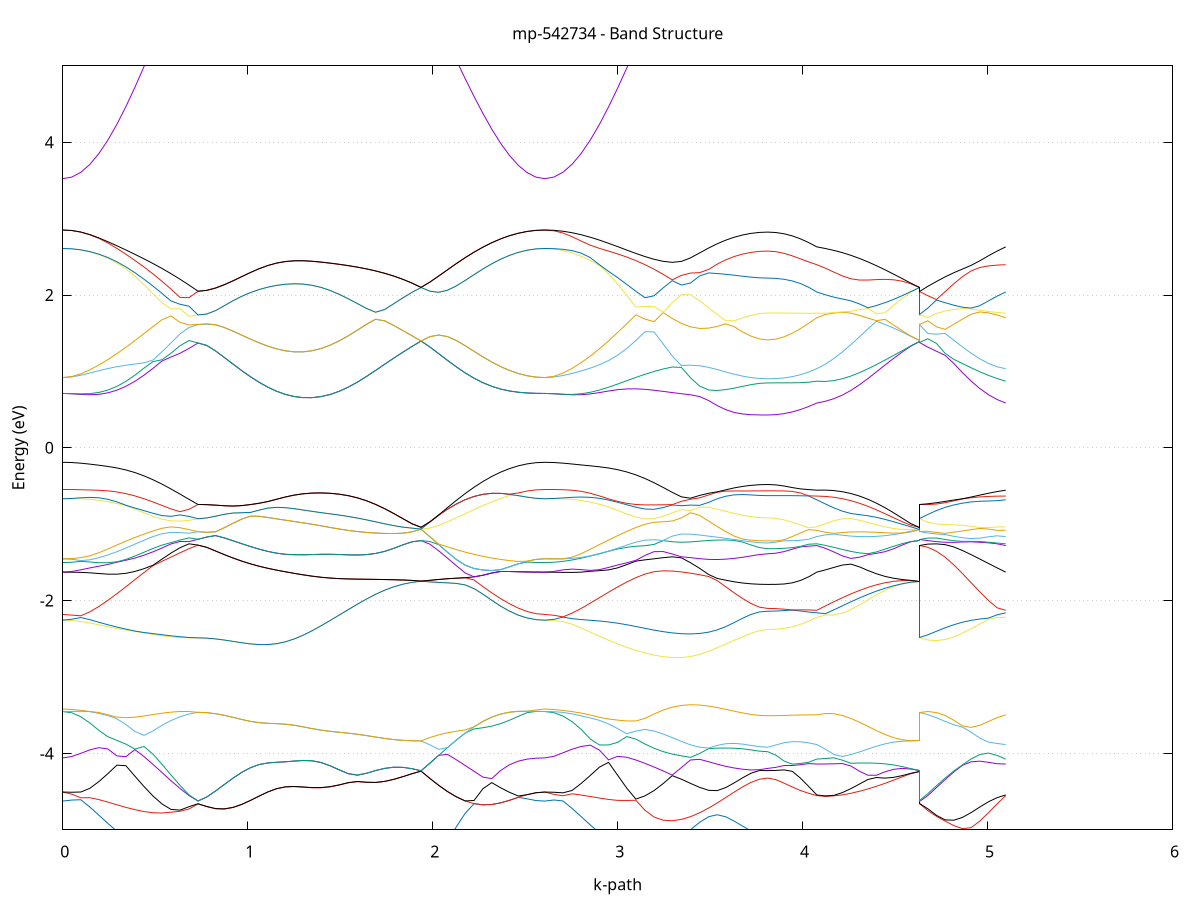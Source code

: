 set title 'mp-542734 - Band Structure'
set xlabel 'k-path'
set ylabel 'Energy (eV)'
set grid y
set yrange [-5:5]
set terminal png size 800,600
set output 'mp-542734_bands_gnuplot.png'
plot '-' using 1:2 with lines notitle, '-' using 1:2 with lines notitle, '-' using 1:2 with lines notitle, '-' using 1:2 with lines notitle, '-' using 1:2 with lines notitle, '-' using 1:2 with lines notitle, '-' using 1:2 with lines notitle, '-' using 1:2 with lines notitle, '-' using 1:2 with lines notitle, '-' using 1:2 with lines notitle, '-' using 1:2 with lines notitle, '-' using 1:2 with lines notitle, '-' using 1:2 with lines notitle, '-' using 1:2 with lines notitle, '-' using 1:2 with lines notitle, '-' using 1:2 with lines notitle, '-' using 1:2 with lines notitle, '-' using 1:2 with lines notitle, '-' using 1:2 with lines notitle, '-' using 1:2 with lines notitle, '-' using 1:2 with lines notitle, '-' using 1:2 with lines notitle, '-' using 1:2 with lines notitle, '-' using 1:2 with lines notitle, '-' using 1:2 with lines notitle, '-' using 1:2 with lines notitle, '-' using 1:2 with lines notitle, '-' using 1:2 with lines notitle, '-' using 1:2 with lines notitle, '-' using 1:2 with lines notitle, '-' using 1:2 with lines notitle, '-' using 1:2 with lines notitle, '-' using 1:2 with lines notitle, '-' using 1:2 with lines notitle, '-' using 1:2 with lines notitle, '-' using 1:2 with lines notitle, '-' using 1:2 with lines notitle, '-' using 1:2 with lines notitle, '-' using 1:2 with lines notitle, '-' using 1:2 with lines notitle, '-' using 1:2 with lines notitle, '-' using 1:2 with lines notitle, '-' using 1:2 with lines notitle, '-' using 1:2 with lines notitle, '-' using 1:2 with lines notitle, '-' using 1:2 with lines notitle, '-' using 1:2 with lines notitle, '-' using 1:2 with lines notitle, '-' using 1:2 with lines notitle, '-' using 1:2 with lines notitle, '-' using 1:2 with lines notitle, '-' using 1:2 with lines notitle, '-' using 1:2 with lines notitle, '-' using 1:2 with lines notitle, '-' using 1:2 with lines notitle, '-' using 1:2 with lines notitle, '-' using 1:2 with lines notitle, '-' using 1:2 with lines notitle, '-' using 1:2 with lines notitle, '-' using 1:2 with lines notitle, '-' using 1:2 with lines notitle, '-' using 1:2 with lines notitle, '-' using 1:2 with lines notitle, '-' using 1:2 with lines notitle, '-' using 1:2 with lines notitle, '-' using 1:2 with lines notitle, '-' using 1:2 with lines notitle, '-' using 1:2 with lines notitle, '-' using 1:2 with lines notitle, '-' using 1:2 with lines notitle, '-' using 1:2 with lines notitle, '-' using 1:2 with lines notitle, '-' using 1:2 with lines notitle, '-' using 1:2 with lines notitle, '-' using 1:2 with lines notitle, '-' using 1:2 with lines notitle, '-' using 1:2 with lines notitle, '-' using 1:2 with lines notitle, '-' using 1:2 with lines notitle, '-' using 1:2 with lines notitle, '-' using 1:2 with lines notitle, '-' using 1:2 with lines notitle, '-' using 1:2 with lines notitle, '-' using 1:2 with lines notitle, '-' using 1:2 with lines notitle, '-' using 1:2 with lines notitle, '-' using 1:2 with lines notitle, '-' using 1:2 with lines notitle
0.000000 -46.934653
0.048739 -46.934553
0.097478 -46.934353
0.146217 -46.934153
0.194957 -46.933753
0.243696 -46.933153
0.292435 -46.932353
0.341174 -46.931453
0.389913 -46.930253
0.438652 -46.928853
0.487391 -46.927253
0.536130 -46.925553
0.584870 -46.923653
0.633609 -46.921653
0.682348 -46.919653
0.731087 -46.917753
0.731087 -46.917753
0.778327 -46.917753
0.825568 -46.917853
0.872808 -46.917953
0.920049 -46.918053
0.967289 -46.918253
1.014529 -46.918353
1.061770 -46.918353
1.109010 -46.918353
1.156250 -46.918253
1.203491 -46.918053
1.250731 -46.917653
1.297972 -46.917253
1.297972 -46.917253
1.347131 -46.916753
1.396290 -46.916153
1.445448 -46.915453
1.494607 -46.914753
1.543766 -46.914153
1.592925 -46.913453
1.642084 -46.912753
1.691243 -46.912253
1.740402 -46.911753
1.789561 -46.911253
1.838720 -46.910953
1.887879 -46.910753
1.937038 -46.910753
1.937038 -46.910753
1.984817 -46.912853
2.032597 -46.915153
2.080376 -46.917553
2.128155 -46.919953
2.175934 -46.922353
2.223714 -46.924653
2.271493 -46.926853
2.319272 -46.928753
2.367052 -46.930453
2.414831 -46.931953
2.462610 -46.933053
2.510389 -46.933953
2.558169 -46.934453
2.605948 -46.934653
2.605948 -46.934653
2.655193 -46.934553
2.704439 -46.934453
2.753684 -46.934253
2.802930 -46.933953
2.852175 -46.933453
2.901421 -46.932853
2.950666 -46.932053
2.999911 -46.931053
3.049157 -46.929853
3.098402 -46.928553
3.147648 -46.926953
3.196893 -46.925353
3.246139 -46.923553
3.295384 -46.921653
3.344629 -46.919853
3.393875 -46.918853
3.443120 -46.920153
3.492366 -46.921353
3.492366 -46.921353
3.538013 -46.922353
3.583661 -46.923253
3.629309 -46.924053
3.674956 -46.924653
3.720604 -46.925053
3.766251 -46.925253
3.811899 -46.925353
3.811899 -46.925353
3.856029 -46.925253
3.900160 -46.924753
3.944290 -46.923953
3.988421 -46.922953
4.032551 -46.921653
4.076682 -46.920153
4.076682 -46.920153
4.122802 -46.918853
4.168923 -46.917553
4.215044 -46.916353
4.261164 -46.915153
4.307285 -46.914153
4.353405 -46.913153
4.399526 -46.912453
4.445647 -46.911753
4.491767 -46.911353
4.537888 -46.910953
4.584009 -46.910753
4.630129 -46.910753
4.630129 -46.917753
4.676954 -46.917853
4.723779 -46.917853
4.770604 -46.917953
4.817429 -46.918053
4.864254 -46.918253
4.911078 -46.918453
4.957903 -46.918753
5.004728 -46.919053
5.051553 -46.919553
5.098378 -46.920153
e
0.000000 -46.902153
0.048739 -46.902253
0.097478 -46.902453
0.146217 -46.902753
0.194957 -46.903153
0.243696 -46.903753
0.292435 -46.904553
0.341174 -46.905453
0.389913 -46.906453
0.438652 -46.907653
0.487391 -46.909053
0.536130 -46.910553
0.584870 -46.912153
0.633609 -46.913953
0.682348 -46.915753
0.731087 -46.917753
0.731087 -46.917753
0.778327 -46.917753
0.825568 -46.917853
0.872808 -46.917953
0.920049 -46.918053
0.967289 -46.918253
1.014529 -46.918353
1.061770 -46.918353
1.109010 -46.918353
1.156250 -46.918253
1.203491 -46.918053
1.250731 -46.917653
1.297972 -46.917253
1.297972 -46.917253
1.347131 -46.916753
1.396290 -46.916153
1.445448 -46.915453
1.494607 -46.914753
1.543766 -46.914153
1.592925 -46.913453
1.642084 -46.912753
1.691243 -46.912253
1.740402 -46.911753
1.789561 -46.911253
1.838720 -46.910953
1.887879 -46.910753
1.937038 -46.910753
1.937038 -46.910753
1.984817 -46.908753
2.032597 -46.906953
2.080376 -46.905553
2.128155 -46.904353
2.175934 -46.903453
2.223714 -46.902753
2.271493 -46.902353
2.319272 -46.902053
2.367052 -46.901953
2.414831 -46.901953
2.462610 -46.902053
2.510389 -46.902053
2.558169 -46.902153
2.605948 -46.902153
2.605948 -46.902153
2.655193 -46.902253
2.704439 -46.902453
2.753684 -46.902853
2.802930 -46.903353
2.852175 -46.904053
2.901421 -46.904853
2.950666 -46.905853
2.999911 -46.906953
3.049157 -46.908153
3.098402 -46.909553
3.147648 -46.911053
3.196893 -46.912553
3.246139 -46.914053
3.295384 -46.915653
3.344629 -46.917153
3.393875 -46.917753
3.443120 -46.916253
3.492366 -46.914753
3.492366 -46.914753
3.538013 -46.913553
3.583661 -46.912753
3.629309 -46.912253
3.674956 -46.912153
3.720604 -46.912353
3.766251 -46.912553
3.811899 -46.912653
3.811899 -46.912653
3.856029 -46.912653
3.900160 -46.912553
3.944290 -46.912453
3.988421 -46.912453
4.032551 -46.912553
4.076682 -46.912953
4.076682 -46.912953
4.122802 -46.912953
4.168923 -46.912853
4.215044 -46.912753
4.261164 -46.912553
4.307285 -46.912253
4.353405 -46.911953
4.399526 -46.911653
4.445647 -46.911453
4.491767 -46.911153
4.537888 -46.910953
4.584009 -46.910753
4.630129 -46.910753
4.630129 -46.917753
4.676954 -46.917553
4.723779 -46.917353
4.770604 -46.916953
4.817429 -46.916553
4.864254 -46.916153
4.911078 -46.915553
4.957903 -46.914953
5.004728 -46.914253
5.051553 -46.913653
5.098378 -46.912953
e
0.000000 -46.890653
0.048739 -46.890653
0.097478 -46.890653
0.146217 -46.890553
0.194957 -46.890553
0.243696 -46.890553
0.292435 -46.890553
0.341174 -46.890553
0.389913 -46.890453
0.438652 -46.890253
0.487391 -46.890053
0.536130 -46.889753
0.584870 -46.889253
0.633609 -46.888753
0.682348 -46.888053
0.731087 -46.887253
0.731087 -46.887253
0.778327 -46.887453
0.825568 -46.887953
0.872808 -46.888653
0.920049 -46.889553
0.967289 -46.890353
1.014529 -46.891153
1.061770 -46.891853
1.109010 -46.892553
1.156250 -46.893053
1.203491 -46.893553
1.250731 -46.893953
1.297972 -46.894253
1.297972 -46.894253
1.347131 -46.894453
1.396290 -46.894553
1.445448 -46.894453
1.494607 -46.894253
1.543766 -46.893853
1.592925 -46.893353
1.642084 -46.892553
1.691243 -46.891653
1.740402 -46.890453
1.789561 -46.889053
1.838720 -46.887353
1.887879 -46.885553
1.937038 -46.883453
1.937038 -46.883453
1.984817 -46.884453
2.032597 -46.885453
2.080376 -46.886353
2.128155 -46.887153
2.175934 -46.887853
2.223714 -46.888453
2.271493 -46.888953
2.319272 -46.889453
2.367052 -46.889853
2.414831 -46.890153
2.462610 -46.890353
2.510389 -46.890453
2.558169 -46.890553
2.605948 -46.890653
2.605948 -46.890653
2.655193 -46.890753
2.704439 -46.890953
2.753684 -46.891353
2.802930 -46.891953
2.852175 -46.892653
2.901421 -46.893453
2.950666 -46.894253
2.999911 -46.895053
3.049157 -46.895753
3.098402 -46.896353
3.147648 -46.896753
3.196893 -46.896753
3.246139 -46.896553
3.295384 -46.896053
3.344629 -46.895053
3.393875 -46.893753
3.443120 -46.894453
3.492366 -46.897153
3.492366 -46.897153
3.538013 -46.899453
3.583661 -46.901353
3.629309 -46.902753
3.674956 -46.903553
3.720604 -46.904053
3.766251 -46.904153
3.811899 -46.904153
3.811899 -46.904153
3.856029 -46.904153
3.900160 -46.904153
3.944290 -46.904153
3.988421 -46.903953
4.032551 -46.903553
4.076682 -46.902853
4.076682 -46.902853
4.122802 -46.902153
4.168923 -46.901253
4.215044 -46.900153
4.261164 -46.898853
4.307285 -46.897253
4.353405 -46.895553
4.399526 -46.893753
4.445647 -46.891753
4.491767 -46.889753
4.537888 -46.887653
4.584009 -46.885553
4.630129 -46.883453
4.630129 -46.887253
4.676954 -46.889353
4.723779 -46.891453
4.770604 -46.893553
4.817429 -46.895453
4.864254 -46.897153
4.911078 -46.898753
4.957903 -46.900153
5.004728 -46.901353
5.051553 -46.902253
5.098378 -46.902853
e
0.000000 -46.890653
0.048739 -46.890453
0.097478 -46.890053
0.146217 -46.889453
0.194957 -46.888553
0.243696 -46.887453
0.292435 -46.886153
0.341174 -46.884753
0.389913 -46.883253
0.438652 -46.882053
0.487391 -46.882153
0.536130 -46.883053
0.584870 -46.884153
0.633609 -46.885253
0.682348 -46.886253
0.731087 -46.887253
0.731087 -46.887253
0.778327 -46.887453
0.825568 -46.887953
0.872808 -46.888653
0.920049 -46.889553
0.967289 -46.890353
1.014529 -46.891153
1.061770 -46.891853
1.109010 -46.892553
1.156250 -46.893053
1.203491 -46.893553
1.250731 -46.893953
1.297972 -46.894253
1.297972 -46.894253
1.347131 -46.894453
1.396290 -46.894553
1.445448 -46.894453
1.494607 -46.894253
1.543766 -46.893853
1.592925 -46.893353
1.642084 -46.892553
1.691243 -46.891653
1.740402 -46.890453
1.789561 -46.889053
1.838720 -46.887353
1.887879 -46.885553
1.937038 -46.883453
1.937038 -46.883453
1.984817 -46.884453
2.032597 -46.885453
2.080376 -46.886353
2.128155 -46.887153
2.175934 -46.887853
2.223714 -46.888453
2.271493 -46.888953
2.319272 -46.889453
2.367052 -46.889853
2.414831 -46.890153
2.462610 -46.890353
2.510389 -46.890453
2.558169 -46.890553
2.605948 -46.890653
2.605948 -46.890653
2.655193 -46.890353
2.704439 -46.889753
2.753684 -46.888553
2.802930 -46.887053
2.852175 -46.885153
2.901421 -46.883053
2.950666 -46.880753
2.999911 -46.878653
3.049157 -46.877853
3.098402 -46.878453
3.147648 -46.879653
3.196893 -46.881453
3.246139 -46.883553
3.295384 -46.885953
3.344629 -46.888653
3.393875 -46.891553
3.443120 -46.891953
3.492366 -46.889853
3.492366 -46.889853
3.538013 -46.887453
3.583661 -46.884753
3.629309 -46.881753
3.674956 -46.878553
3.720604 -46.875053
3.766251 -46.871453
3.811899 -46.868653
3.811899 -46.868653
3.856029 -46.868953
3.900160 -46.869653
3.944290 -46.870853
3.988421 -46.872253
4.032551 -46.873953
4.076682 -46.875853
4.076682 -46.875853
4.122802 -46.878453
4.168923 -46.880953
4.215044 -46.883153
4.261164 -46.884953
4.307285 -46.886353
4.353405 -46.887453
4.399526 -46.887953
4.445647 -46.888053
4.491767 -46.887553
4.537888 -46.886653
4.584009 -46.885253
4.630129 -46.883453
4.630129 -46.887253
4.676954 -46.885053
4.723779 -46.882853
4.770604 -46.880753
4.817429 -46.878653
4.864254 -46.876753
4.911078 -46.874853
4.957903 -46.874253
5.004728 -46.874953
5.051553 -46.875553
5.098378 -46.875853
e
0.000000 -46.871253
0.048739 -46.871353
0.097478 -46.871753
0.146217 -46.872353
0.194957 -46.873253
0.243696 -46.874253
0.292435 -46.875353
0.341174 -46.876453
0.389913 -46.877553
0.438652 -46.878053
0.487391 -46.877053
0.536130 -46.875053
0.584870 -46.872553
0.633609 -46.869753
0.682348 -46.866753
0.731087 -46.863653
0.731087 -46.863653
0.778327 -46.863153
0.825568 -46.861853
0.872808 -46.859853
0.920049 -46.857153
0.967289 -46.854253
1.014529 -46.850953
1.061770 -46.847653
1.109010 -46.844453
1.156250 -46.842053
1.203491 -46.841953
1.250731 -46.843853
1.297972 -46.846553
1.297972 -46.846553
1.347131 -46.849553
1.396290 -46.852553
1.445448 -46.855553
1.494607 -46.858653
1.543766 -46.861653
1.592925 -46.864653
1.642084 -46.867653
1.691243 -46.870553
1.740402 -46.873353
1.789561 -46.876153
1.838720 -46.878753
1.887879 -46.881153
1.937038 -46.883453
1.937038 -46.883453
1.984817 -46.882353
2.032597 -46.881253
2.080376 -46.880053
2.128155 -46.878853
2.175934 -46.877753
2.223714 -46.876553
2.271493 -46.875453
2.319272 -46.874453
2.367052 -46.873553
2.414831 -46.872753
2.462610 -46.872053
2.510389 -46.871653
2.558169 -46.871353
2.605948 -46.871253
2.605948 -46.871253
2.655193 -46.871253
2.704439 -46.871453
2.753684 -46.871753
2.802930 -46.872053
2.852175 -46.872453
2.901421 -46.872953
2.950666 -46.873353
2.999911 -46.873453
3.049157 -46.872153
3.098402 -46.869453
3.147648 -46.866153
3.196893 -46.862453
3.246139 -46.858653
3.295384 -46.854553
3.344629 -46.850453
3.393875 -46.846253
3.443120 -46.841953
3.492366 -46.842553
3.492366 -46.842553
3.538013 -46.843253
3.583661 -46.846453
3.629309 -46.850653
3.674956 -46.854753
3.720604 -46.858953
3.766251 -46.862953
3.811899 -46.865753
3.811899 -46.865753
3.856029 -46.865853
3.900160 -46.866153
3.944290 -46.866653
3.988421 -46.867353
4.032551 -46.868253
4.076682 -46.869253
4.076682 -46.869253
4.122802 -46.869553
4.168923 -46.870053
4.215044 -46.870653
4.261164 -46.871353
4.307285 -46.872253
4.353405 -46.873353
4.399526 -46.874653
4.445647 -46.876153
4.491767 -46.877753
4.537888 -46.879553
4.584009 -46.881453
4.630129 -46.883453
4.630129 -46.863653
4.676954 -46.865653
4.723779 -46.867553
4.770604 -46.869253
4.817429 -46.870753
4.864254 -46.872153
4.911078 -46.873253
4.957903 -46.873253
5.004728 -46.871653
5.051553 -46.870353
5.098378 -46.869253
e
0.000000 -46.871253
0.048739 -46.871053
0.097478 -46.870353
0.146217 -46.869153
0.194957 -46.867553
0.243696 -46.865653
0.292435 -46.863453
0.341174 -46.861053
0.389913 -46.858753
0.438652 -46.856753
0.487391 -46.855553
0.536130 -46.855253
0.584870 -46.856153
0.633609 -46.858053
0.682348 -46.860653
0.731087 -46.863653
0.731087 -46.863653
0.778327 -46.863153
0.825568 -46.861853
0.872808 -46.859753
0.920049 -46.857153
0.967289 -46.854153
1.014529 -46.850953
1.061770 -46.847653
1.109010 -46.844453
1.156250 -46.842053
1.203491 -46.841953
1.250731 -46.843853
1.297972 -46.846553
1.297972 -46.846553
1.347131 -46.849553
1.396290 -46.852553
1.445448 -46.855553
1.494607 -46.858653
1.543766 -46.861653
1.592925 -46.864653
1.642084 -46.867653
1.691243 -46.870553
1.740402 -46.873353
1.789561 -46.876153
1.838720 -46.878753
1.887879 -46.881153
1.937038 -46.883453
1.937038 -46.883453
1.984817 -46.882353
2.032597 -46.881253
2.080376 -46.880053
2.128155 -46.878853
2.175934 -46.877753
2.223714 -46.876553
2.271493 -46.875453
2.319272 -46.874453
2.367052 -46.873553
2.414831 -46.872753
2.462610 -46.872053
2.510389 -46.871653
2.558169 -46.871353
2.605948 -46.871253
2.605948 -46.871253
2.655193 -46.871053
2.704439 -46.870453
2.753684 -46.869553
2.802930 -46.868153
2.852175 -46.866453
2.901421 -46.864353
2.950666 -46.861853
2.999911 -46.859153
3.049157 -46.856253
3.098402 -46.853253
3.147648 -46.850053
3.196893 -46.846953
3.246139 -46.843853
3.295384 -46.840853
3.344629 -46.838353
3.393875 -46.840053
3.443120 -46.841453
3.492366 -46.838553
3.492366 -46.838553
3.538013 -46.842453
3.583661 -46.843853
3.629309 -46.844253
3.674956 -46.844553
3.720604 -46.844753
3.766251 -46.844853
3.811899 -46.844853
3.811899 -46.844853
3.856029 -46.844953
3.900160 -46.845253
3.944290 -46.845653
3.988421 -46.846253
4.032551 -46.846953
4.076682 -46.847753
4.076682 -46.847753
4.122802 -46.849653
4.168923 -46.852253
4.215044 -46.855253
4.261164 -46.858553
4.307285 -46.862053
4.353405 -46.865553
4.399526 -46.869053
4.445647 -46.872453
4.491767 -46.875653
4.537888 -46.878553
4.584009 -46.881153
4.630129 -46.883453
4.630129 -46.863653
4.676954 -46.861453
4.723779 -46.859253
4.770604 -46.857053
4.817429 -46.854853
4.864254 -46.852753
4.911078 -46.850853
4.957903 -46.849353
5.004728 -46.848253
5.051553 -46.847753
5.098378 -46.847753
e
0.000000 -46.800953
0.048739 -46.800953
0.097478 -46.801253
0.146217 -46.801553
0.194957 -46.803253
0.243696 -46.805853
0.292435 -46.808753
0.341174 -46.811853
0.389913 -46.815053
0.438652 -46.817853
0.487391 -46.820053
0.536130 -46.821253
0.584870 -46.821353
0.633609 -46.820453
0.682348 -46.818753
0.731087 -46.816853
0.731087 -46.816853
0.778327 -46.817153
0.825568 -46.818253
0.872808 -46.819853
0.920049 -46.821853
0.967289 -46.824253
1.014529 -46.826853
1.061770 -46.829553
1.109010 -46.832053
1.156250 -46.833753
1.203491 -46.833253
1.250731 -46.830653
1.297972 -46.827553
1.297972 -46.827553
1.347131 -46.824253
1.396290 -46.820953
1.445448 -46.817853
1.494607 -46.814953
1.543766 -46.812253
1.592925 -46.809753
1.642084 -46.807453
1.691243 -46.805253
1.740402 -46.803353
1.789561 -46.801553
1.838720 -46.799853
1.887879 -46.798353
1.937038 -46.797053
1.937038 -46.797053
1.984817 -46.797253
2.032597 -46.797553
2.080376 -46.797853
2.128155 -46.798153
2.175934 -46.798553
2.223714 -46.798953
2.271493 -46.799353
2.319272 -46.799653
2.367052 -46.800053
2.414831 -46.800353
2.462610 -46.800553
2.510389 -46.800753
2.558169 -46.800853
2.605948 -46.800953
2.605948 -46.800953
2.655193 -46.801053
2.704439 -46.801453
2.753684 -46.802153
2.802930 -46.803253
2.852175 -46.805853
2.901421 -46.808853
2.950666 -46.812253
2.999911 -46.815853
3.049157 -46.819653
3.098402 -46.823453
3.147648 -46.827053
3.196893 -46.830453
3.246139 -46.833553
3.295384 -46.836153
3.344629 -46.838153
3.393875 -46.835553
3.443120 -46.834553
3.492366 -46.837653
3.492366 -46.837653
3.538013 -46.833653
3.583661 -46.829753
3.629309 -46.827353
3.674956 -46.826553
3.720604 -46.825953
3.766251 -46.825653
3.811899 -46.825553
3.811899 -46.825553
3.856029 -46.825453
3.900160 -46.825253
3.944290 -46.824953
3.988421 -46.824553
4.032551 -46.824153
4.076682 -46.823653
4.076682 -46.823653
4.122802 -46.821853
4.168923 -46.819653
4.215044 -46.817053
4.261164 -46.814453
4.307285 -46.811753
4.353405 -46.809053
4.399526 -46.806553
4.445647 -46.804153
4.491767 -46.802053
4.537888 -46.800053
4.584009 -46.798453
4.630129 -46.797053
4.630129 -46.816853
4.676954 -46.818053
4.723779 -46.819253
4.770604 -46.820553
4.817429 -46.821653
4.864254 -46.822753
4.911078 -46.823553
4.957903 -46.824153
5.004728 -46.824353
5.051553 -46.824153
5.098378 -46.823653
e
0.000000 -46.800953
0.048739 -46.800853
0.097478 -46.800653
0.146217 -46.801153
0.194957 -46.802053
0.243696 -46.802653
0.292435 -46.803353
0.341174 -46.804253
0.389913 -46.805253
0.438652 -46.806353
0.487391 -46.807653
0.536130 -46.809153
0.584870 -46.810853
0.633609 -46.812753
0.682348 -46.814753
0.731087 -46.816853
0.731087 -46.816853
0.778327 -46.817153
0.825568 -46.818253
0.872808 -46.819853
0.920049 -46.821853
0.967289 -46.824253
1.014529 -46.826853
1.061770 -46.829553
1.109010 -46.832053
1.156250 -46.833753
1.203491 -46.833253
1.250731 -46.830653
1.297972 -46.827553
1.297972 -46.827553
1.347131 -46.824253
1.396290 -46.820953
1.445448 -46.817853
1.494607 -46.814953
1.543766 -46.812253
1.592925 -46.809753
1.642084 -46.807453
1.691243 -46.805253
1.740402 -46.803353
1.789561 -46.801553
1.838720 -46.799853
1.887879 -46.798353
1.937038 -46.797053
1.937038 -46.797053
1.984817 -46.797253
2.032597 -46.797553
2.080376 -46.797853
2.128155 -46.798153
2.175934 -46.798553
2.223714 -46.798953
2.271493 -46.799353
2.319272 -46.799653
2.367052 -46.800053
2.414831 -46.800353
2.462610 -46.800553
2.510389 -46.800753
2.558169 -46.800853
2.605948 -46.800953
2.605948 -46.800953
2.655193 -46.800753
2.704439 -46.800453
2.753684 -46.801153
2.802930 -46.803053
2.852175 -46.804253
2.901421 -46.805653
2.950666 -46.807153
2.999911 -46.808953
3.049157 -46.810853
3.098402 -46.813053
3.147648 -46.815353
3.196893 -46.817953
3.246139 -46.820753
3.295384 -46.823853
3.344629 -46.827153
3.393875 -46.830753
3.443120 -46.833253
3.492366 -46.831253
3.492366 -46.831253
3.538013 -46.829753
3.583661 -46.828453
3.629309 -46.826053
3.674956 -46.822553
3.720604 -46.819453
3.766251 -46.817053
3.811899 -46.816153
3.811899 -46.816153
3.856029 -46.815853
3.900160 -46.815153
3.944290 -46.814053
3.988421 -46.812653
4.032551 -46.811053
4.076682 -46.809253
4.076682 -46.809253
4.122802 -46.806853
4.168923 -46.804353
4.215044 -46.802553
4.261164 -46.802553
4.307285 -46.802353
4.353405 -46.802053
4.399526 -46.801553
4.445647 -46.800953
4.491767 -46.800153
4.537888 -46.799253
4.584009 -46.798153
4.630129 -46.797053
4.630129 -46.816853
4.676954 -46.815653
4.723779 -46.814453
4.770604 -46.813453
4.817429 -46.812453
4.864254 -46.811653
4.911078 -46.810953
4.957903 -46.810353
5.004728 -46.809853
5.051553 -46.809553
5.098378 -46.809253
e
0.000000 -46.798253
0.048739 -46.798553
0.097478 -46.799453
0.146217 -46.800053
0.194957 -46.799653
0.243696 -46.799053
0.292435 -46.798453
0.341174 -46.797653
0.389913 -46.796953
0.438652 -46.796253
0.487391 -46.795553
0.536130 -46.794853
0.584870 -46.794353
0.633609 -46.793853
0.682348 -46.793453
0.731087 -46.793253
0.731087 -46.793253
0.778327 -46.793153
0.825568 -46.792753
0.872808 -46.792153
0.920049 -46.791553
0.967289 -46.790953
1.014529 -46.790453
1.061770 -46.790053
1.109010 -46.789753
1.156250 -46.789653
1.203491 -46.789553
1.250731 -46.789653
1.297972 -46.789853
1.297972 -46.789853
1.347131 -46.790053
1.396290 -46.790353
1.445448 -46.790653
1.494607 -46.790953
1.543766 -46.791353
1.592925 -46.791653
1.642084 -46.792153
1.691243 -46.792653
1.740402 -46.793253
1.789561 -46.793953
1.838720 -46.794853
1.887879 -46.795853
1.937038 -46.797053
1.937038 -46.797053
1.984817 -46.796953
2.032597 -46.796853
2.080376 -46.796853
2.128155 -46.796853
2.175934 -46.796953
2.223714 -46.797053
2.271493 -46.797253
2.319272 -46.797453
2.367052 -46.797653
2.414831 -46.797853
2.462610 -46.797953
2.510389 -46.798153
2.558169 -46.798153
2.605948 -46.798253
2.605948 -46.798253
2.655193 -46.798553
2.704439 -46.799453
2.753684 -46.799553
2.802930 -46.798753
2.852175 -46.797753
2.901421 -46.797153
2.950666 -46.796753
2.999911 -46.796253
3.049157 -46.795753
3.098402 -46.795153
3.147648 -46.794453
3.196893 -46.793753
3.246139 -46.792953
3.295384 -46.792053
3.344629 -46.791053
3.393875 -46.790053
3.443120 -46.790253
3.492366 -46.791353
3.492366 -46.791353
3.538013 -46.792753
3.583661 -46.794353
3.629309 -46.796253
3.674956 -46.798353
3.720604 -46.800453
3.766251 -46.802153
3.811899 -46.802853
3.811899 -46.802853
3.856029 -46.802853
3.900160 -46.802753
3.944290 -46.802653
3.988421 -46.802553
4.032551 -46.802453
4.076682 -46.802253
4.076682 -46.802253
4.122802 -46.802453
4.168923 -46.802553
4.215044 -46.802153
4.261164 -46.800053
4.307285 -46.798353
4.353405 -46.796953
4.399526 -46.795953
4.445647 -46.795453
4.491767 -46.795253
4.537888 -46.795453
4.584009 -46.796053
4.630129 -46.797053
4.630129 -46.793253
4.676954 -46.794453
4.723779 -46.795553
4.770604 -46.796653
4.817429 -46.797753
4.864254 -46.798753
4.911078 -46.799653
4.957903 -46.800453
5.004728 -46.801153
5.051553 -46.801753
5.098378 -46.802253
e
0.000000 -46.798253
0.048739 -46.798153
0.097478 -46.797953
0.146217 -46.797653
0.194957 -46.797153
0.243696 -46.796653
0.292435 -46.796153
0.341174 -46.795553
0.389913 -46.794953
0.438652 -46.794453
0.487391 -46.793953
0.536130 -46.793653
0.584870 -46.793353
0.633609 -46.793153
0.682348 -46.793153
0.731087 -46.793253
0.731087 -46.793253
0.778327 -46.793153
0.825568 -46.792753
0.872808 -46.792153
0.920049 -46.791553
0.967289 -46.790953
1.014529 -46.790453
1.061770 -46.790053
1.109010 -46.789753
1.156250 -46.789653
1.203491 -46.789553
1.250731 -46.789653
1.297972 -46.789853
1.297972 -46.789853
1.347131 -46.790053
1.396290 -46.790353
1.445448 -46.790653
1.494607 -46.790953
1.543766 -46.791353
1.592925 -46.791653
1.642084 -46.792153
1.691243 -46.792653
1.740402 -46.793253
1.789561 -46.793953
1.838720 -46.794853
1.887879 -46.795853
1.937038 -46.797053
1.937038 -46.797053
1.984817 -46.796953
2.032597 -46.796853
2.080376 -46.796853
2.128155 -46.796853
2.175934 -46.796953
2.223714 -46.797053
2.271493 -46.797253
2.319272 -46.797453
2.367052 -46.797653
2.414831 -46.797853
2.462610 -46.797953
2.510389 -46.798153
2.558169 -46.798153
2.605948 -46.798253
2.605948 -46.798253
2.655193 -46.798153
2.704439 -46.798053
2.753684 -46.797953
2.802930 -46.797753
2.852175 -46.797453
2.901421 -46.796553
2.950666 -46.795353
2.999911 -46.794053
3.049157 -46.792753
3.098402 -46.791653
3.147648 -46.790653
3.196893 -46.789853
3.246139 -46.789253
3.295384 -46.788953
3.344629 -46.789053
3.393875 -46.789453
3.443120 -46.789053
3.492366 -46.787953
3.492366 -46.787953
3.538013 -46.787053
3.583661 -46.786253
3.629309 -46.785453
3.674956 -46.784853
3.720604 -46.784453
3.766251 -46.784153
3.811899 -46.784053
3.811899 -46.784053
3.856029 -46.784153
3.900160 -46.784253
3.944290 -46.784353
3.988421 -46.784553
4.032551 -46.784853
4.076682 -46.785253
4.076682 -46.785253
4.122802 -46.785653
4.168923 -46.786153
4.215044 -46.786853
4.261164 -46.787653
4.307285 -46.788653
4.353405 -46.789653
4.399526 -46.790853
4.445647 -46.792053
4.491767 -46.793353
4.537888 -46.794553
4.584009 -46.795853
4.630129 -46.797053
4.630129 -46.793253
4.676954 -46.792153
4.723779 -46.791053
4.770604 -46.789953
4.817429 -46.788953
4.864254 -46.788053
4.911078 -46.787253
4.957903 -46.786553
5.004728 -46.785953
5.051553 -46.785553
5.098378 -46.785253
e
0.000000 -46.769653
0.048739 -46.769653
0.097478 -46.769653
0.146217 -46.769653
0.194957 -46.769753
0.243696 -46.769753
0.292435 -46.769753
0.341174 -46.769753
0.389913 -46.769753
0.438652 -46.769653
0.487391 -46.769453
0.536130 -46.769253
0.584870 -46.768953
0.633609 -46.768553
0.682348 -46.768053
0.731087 -46.767553
0.731087 -46.767553
0.778327 -46.767553
0.825568 -46.767653
0.872808 -46.767753
0.920049 -46.767953
0.967289 -46.768153
1.014529 -46.768453
1.061770 -46.768753
1.109010 -46.769053
1.156250 -46.769453
1.203491 -46.769853
1.250731 -46.770353
1.297972 -46.770753
1.297972 -46.770753
1.347131 -46.771253
1.396290 -46.771653
1.445448 -46.772153
1.494607 -46.772553
1.543766 -46.772953
1.592925 -46.773253
1.642084 -46.773553
1.691243 -46.773753
1.740402 -46.773953
1.789561 -46.774153
1.838720 -46.774253
1.887879 -46.774353
1.937038 -46.774353
1.937038 -46.774353
1.984817 -46.774853
2.032597 -46.775153
2.080376 -46.775253
2.128155 -46.775053
2.175934 -46.774653
2.223714 -46.774053
2.271493 -46.773353
2.319272 -46.772653
2.367052 -46.771853
2.414831 -46.771153
2.462610 -46.770553
2.510389 -46.770053
2.558169 -46.769753
2.605948 -46.769653
2.605948 -46.769653
2.655193 -46.769653
2.704439 -46.769653
2.753684 -46.769653
2.802930 -46.769653
2.852175 -46.769653
2.901421 -46.769653
2.950666 -46.769653
2.999911 -46.769653
3.049157 -46.769653
3.098402 -46.769653
3.147648 -46.769553
3.196893 -46.769553
3.246139 -46.769453
3.295384 -46.769453
3.344629 -46.769353
3.393875 -46.769353
3.443120 -46.769853
3.492366 -46.770653
3.492366 -46.770653
3.538013 -46.771353
3.583661 -46.771953
3.629309 -46.772353
3.674956 -46.772753
3.720604 -46.773053
3.766251 -46.773153
3.811899 -46.773253
3.811899 -46.773253
3.856029 -46.773153
3.900160 -46.773153
3.944290 -46.773053
3.988421 -46.772953
4.032551 -46.772853
4.076682 -46.772653
4.076682 -46.772653
4.122802 -46.772853
4.168923 -46.773053
4.215044 -46.773253
4.261164 -46.773453
4.307285 -46.773653
4.353405 -46.773753
4.399526 -46.773953
4.445647 -46.774053
4.491767 -46.774153
4.537888 -46.774253
4.584009 -46.774353
4.630129 -46.774353
4.630129 -46.767553
4.676954 -46.767753
4.723779 -46.768053
4.770604 -46.768453
4.817429 -46.768953
4.864254 -46.769553
4.911078 -46.770253
4.957903 -46.770853
5.004728 -46.771553
5.051553 -46.772153
5.098378 -46.772653
e
0.000000 -46.763153
0.048739 -46.763153
0.097478 -46.763053
0.146217 -46.763053
0.194957 -46.762953
0.243696 -46.762953
0.292435 -46.763053
0.341174 -46.763153
0.389913 -46.763453
0.438652 -46.763853
0.487391 -46.764353
0.536130 -46.764953
0.584870 -46.765553
0.633609 -46.766253
0.682348 -46.766853
0.731087 -46.767553
0.731087 -46.767553
0.778327 -46.767553
0.825568 -46.767653
0.872808 -46.767753
0.920049 -46.767953
0.967289 -46.768153
1.014529 -46.768453
1.061770 -46.768753
1.109010 -46.769053
1.156250 -46.769453
1.203491 -46.769853
1.250731 -46.770353
1.297972 -46.770753
1.297972 -46.770753
1.347131 -46.771253
1.396290 -46.771653
1.445448 -46.772153
1.494607 -46.772553
1.543766 -46.772953
1.592925 -46.773253
1.642084 -46.773553
1.691243 -46.773753
1.740402 -46.773953
1.789561 -46.774153
1.838720 -46.774253
1.887879 -46.774353
1.937038 -46.774353
1.937038 -46.774353
1.984817 -46.773653
2.032597 -46.772753
2.080376 -46.771753
2.128155 -46.770653
2.175934 -46.769453
2.223714 -46.768353
2.271493 -46.767253
2.319272 -46.766253
2.367052 -46.765453
2.414831 -46.764653
2.462610 -46.764053
2.510389 -46.763553
2.558169 -46.763253
2.605948 -46.763153
2.605948 -46.763153
2.655193 -46.763153
2.704439 -46.763053
2.753684 -46.762953
2.802930 -46.762753
2.852175 -46.762653
2.901421 -46.762653
2.950666 -46.762753
2.999911 -46.762953
3.049157 -46.763353
3.098402 -46.763853
3.147648 -46.764453
3.196893 -46.765253
3.246139 -46.766153
3.295384 -46.767053
3.344629 -46.768053
3.393875 -46.768953
3.443120 -46.769253
3.492366 -46.769253
3.492366 -46.769253
3.538013 -46.769153
3.583661 -46.769153
3.629309 -46.769053
3.674956 -46.769053
3.720604 -46.769053
3.766251 -46.769053
3.811899 -46.769053
3.811899 -46.769053
3.856029 -46.769053
3.900160 -46.769253
3.944290 -46.769453
3.988421 -46.769753
4.032551 -46.770053
4.076682 -46.770453
4.076682 -46.770453
4.122802 -46.771153
4.168923 -46.771753
4.215044 -46.772253
4.261164 -46.772753
4.307285 -46.773153
4.353405 -46.773553
4.399526 -46.773753
4.445647 -46.774053
4.491767 -46.774153
4.537888 -46.774253
4.584009 -46.774353
4.630129 -46.774353
4.630129 -46.767553
4.676954 -46.767453
4.723779 -46.767553
4.770604 -46.767753
4.817429 -46.768053
4.864254 -46.768453
4.911078 -46.768853
4.957903 -46.769353
5.004728 -46.769853
5.051553 -46.770153
5.098378 -46.770453
e
0.000000 -20.181053
0.048739 -20.177153
0.097478 -20.165553
0.146217 -20.146453
0.194957 -20.119853
0.243696 -20.086353
0.292435 -20.046153
0.341174 -19.999753
0.389913 -19.947853
0.438652 -19.890953
0.487391 -19.829753
0.536130 -19.764953
0.584870 -19.697353
0.633609 -19.627953
0.682348 -19.557553
0.731087 -19.486953
0.731087 -19.486953
0.778327 -19.486053
0.825568 -19.483653
0.872808 -19.479853
0.920049 -19.474753
0.967289 -19.468753
1.014529 -19.462153
1.061770 -19.455553
1.109010 -19.449453
1.156250 -19.444553
1.203491 -19.441453
1.250731 -19.440553
1.297972 -19.442253
1.297972 -19.442253
1.347131 -19.446953
1.396290 -19.454353
1.445448 -19.463853
1.494607 -19.474953
1.543766 -19.486853
1.592925 -19.498853
1.642084 -19.510453
1.691243 -19.521153
1.740402 -19.530553
1.789561 -19.538153
1.838720 -19.543753
1.887879 -19.547253
1.937038 -19.548453
1.937038 -19.548453
1.984817 -19.622753
2.032597 -19.695253
2.080376 -19.765053
2.128155 -19.831353
2.175934 -19.893453
2.223714 -19.950753
2.271493 -20.002653
2.319272 -20.048653
2.367052 -20.088253
2.414831 -20.121253
2.462610 -20.147253
2.510389 -20.166053
2.558169 -20.177253
2.605948 -20.181053
2.605948 -20.181053
2.655193 -20.177053
2.704439 -20.165253
2.753684 -20.145753
2.802930 -20.118853
2.852175 -20.084953
2.901421 -20.044453
2.950666 -19.997953
2.999911 -19.946253
3.049157 -19.890053
3.098402 -19.830453
3.147648 -19.768453
3.196893 -19.705153
3.246139 -19.641953
3.295384 -19.580453
3.344629 -19.522553
3.393875 -19.472453
3.443120 -19.472653
3.492366 -19.506553
3.492366 -19.506553
3.538013 -19.536153
3.583661 -19.562153
3.629309 -19.583953
3.674956 -19.601253
3.720604 -19.613753
3.766251 -19.621253
3.811899 -19.623853
3.811899 -19.623853
3.856029 -19.621053
3.900160 -19.613053
3.944290 -19.599753
3.988421 -19.581353
4.032551 -19.557953
4.076682 -19.530053
4.076682 -19.530053
4.122802 -19.517453
4.168923 -19.510753
4.215044 -19.508953
4.261164 -19.510953
4.307285 -19.515453
4.353405 -19.521453
4.399526 -19.528053
4.445647 -19.534453
4.491767 -19.540153
4.537888 -19.544553
4.584009 -19.547453
4.630129 -19.548453
4.630129 -19.486953
4.676954 -19.486753
4.723779 -19.484853
4.770604 -19.481953
4.817429 -19.480553
4.864254 -19.480553
4.911078 -19.482753
4.957903 -19.488053
5.004728 -19.497353
5.051553 -19.511353
5.098378 -19.530053
e
0.000000 -19.094453
0.048739 -19.094353
0.097478 -19.093853
0.146217 -19.093153
0.194957 -19.092053
0.243696 -19.090853
0.292435 -19.089853
0.341174 -19.090053
0.389913 -19.096053
0.438652 -19.120453
0.487391 -19.165953
0.536130 -19.221853
0.584870 -19.283553
0.633609 -19.348953
0.682348 -19.417053
0.731087 -19.486953
0.731087 -19.486953
0.778327 -19.486053
0.825568 -19.483653
0.872808 -19.479853
0.920049 -19.474753
0.967289 -19.468653
1.014529 -19.462153
1.061770 -19.455553
1.109010 -19.449453
1.156250 -19.444553
1.203491 -19.441453
1.250731 -19.440553
1.297972 -19.442253
1.297972 -19.442253
1.347131 -19.446953
1.396290 -19.454353
1.445448 -19.463853
1.494607 -19.474953
1.543766 -19.486753
1.592925 -19.498853
1.642084 -19.510453
1.691243 -19.521153
1.740402 -19.530453
1.789561 -19.538153
1.838720 -19.543753
1.887879 -19.547253
1.937038 -19.548353
1.937038 -19.548353
1.984817 -19.472953
2.032597 -19.397353
2.080376 -19.322553
2.128155 -19.249553
2.175934 -19.179553
2.223714 -19.113353
2.271493 -19.057653
2.319272 -19.067053
2.367052 -19.075153
2.414831 -19.081953
2.462610 -19.087453
2.510389 -19.091353
2.558169 -19.093653
2.605948 -19.094453
2.605948 -19.094453
2.655193 -19.094753
2.704439 -19.095753
2.753684 -19.097453
2.802930 -19.099753
2.852175 -19.102653
2.901421 -19.106053
2.950666 -19.109953
2.999911 -19.114153
3.049157 -19.118653
3.098402 -19.141253
3.147648 -19.189853
3.196893 -19.239053
3.246139 -19.287953
3.295384 -19.335653
3.344629 -19.381053
3.393875 -19.420653
3.443120 -19.413153
3.492366 -19.375553
3.492366 -19.375553
3.538013 -19.345953
3.583661 -19.323053
3.629309 -19.306453
3.674956 -19.295053
3.720604 -19.287953
3.766251 -19.284053
3.811899 -19.282853
3.811899 -19.282853
3.856029 -19.284953
3.900160 -19.291953
3.944290 -19.304953
3.988421 -19.324853
4.032551 -19.352253
4.076682 -19.386553
4.076682 -19.386553
4.122802 -19.411753
4.168923 -19.435053
4.215044 -19.456553
4.261164 -19.475853
4.307285 -19.492953
4.353405 -19.507953
4.399526 -19.520453
4.445647 -19.530753
4.491767 -19.538553
4.537888 -19.544053
4.584009 -19.547353
4.630129 -19.548353
4.630129 -19.486953
4.676954 -19.485853
4.723779 -19.483953
4.770604 -19.480853
4.817429 -19.474653
4.864254 -19.465953
4.911078 -19.454753
4.957903 -19.441053
5.004728 -19.424853
5.051553 -19.406653
5.098378 -19.386553
e
0.000000 -19.094453
0.048739 -19.093953
0.097478 -19.092553
0.146217 -19.090253
0.194957 -19.087053
0.243696 -19.082753
0.292435 -19.077553
0.341174 -19.071453
0.389913 -19.064453
0.438652 -19.056553
0.487391 -19.049953
0.536130 -19.046053
0.584870 -19.039153
0.633609 -19.030753
0.682348 -19.021853
0.731087 -19.014753
0.731087 -19.014753
0.778327 -19.018253
0.825568 -19.026953
0.872808 -19.038053
0.920049 -19.050253
0.967289 -19.062753
1.014529 -19.075253
1.061770 -19.087053
1.109010 -19.097653
1.156250 -19.106553
1.203491 -19.113253
1.250731 -19.117053
1.297972 -19.117753
1.297972 -19.117753
1.347131 -19.115153
1.396290 -19.109353
1.445448 -19.100753
1.494607 -19.089953
1.543766 -19.077453
1.592925 -19.063953
1.642084 -19.049753
1.691243 -19.035253
1.740402 -19.020753
1.789561 -19.006653
1.838720 -18.992953
1.887879 -18.979953
1.937038 -18.967853
1.937038 -18.967853
1.984817 -18.982153
2.032597 -18.996253
2.080376 -19.009853
2.128155 -19.023053
2.175934 -19.035453
2.223714 -19.047053
2.271493 -19.057653
2.319272 -19.067053
2.367052 -19.075153
2.414831 -19.081953
2.462610 -19.087353
2.510389 -19.091353
2.558169 -19.093653
2.605948 -19.094453
2.605948 -19.094453
2.655193 -19.093553
2.704439 -19.091053
2.753684 -19.086853
2.802930 -19.081053
2.852175 -19.073953
2.901421 -19.065553
2.950666 -19.056653
2.999911 -19.056153
3.049157 -19.094553
3.098402 -19.123353
3.147648 -19.128253
3.196893 -19.133153
3.246139 -19.137953
3.295384 -19.142553
3.344629 -19.146953
3.393875 -19.150953
3.443120 -19.154553
3.492366 -19.157553
3.492366 -19.157553
3.538013 -19.159953
3.583661 -19.161953
3.629309 -19.163353
3.674956 -19.164453
3.720604 -19.165153
3.766251 -19.165453
3.811899 -19.165653
3.811899 -19.165653
3.856029 -19.166053
3.900160 -19.167153
3.944290 -19.167453
3.988421 -19.165653
4.032551 -19.161253
4.076682 -19.154153
4.076682 -19.154153
4.122802 -19.143753
4.168923 -19.131053
4.215044 -19.116453
4.261164 -19.100253
4.307285 -19.082853
4.353405 -19.064753
4.399526 -19.046353
4.445647 -19.028253
4.491767 -19.010753
4.537888 -18.994553
4.584009 -18.980053
4.630129 -18.967853
4.630129 -19.014753
4.676954 -19.035553
4.723779 -19.055853
4.770604 -19.075253
4.817429 -19.093253
4.864254 -19.109453
4.911078 -19.123753
4.957903 -19.135553
5.004728 -19.144753
5.051553 -19.151053
5.098378 -19.154153
e
0.000000 -18.838953
0.048739 -18.843953
0.097478 -18.855753
0.146217 -18.872953
0.194957 -18.895353
0.243696 -18.922953
0.292435 -18.955453
0.341174 -18.991453
0.389913 -19.026253
0.438652 -19.046753
0.487391 -19.047853
0.536130 -19.038653
0.584870 -19.029053
0.633609 -19.019953
0.682348 -19.013753
0.731087 -19.014753
0.731087 -19.014753
0.778327 -19.018253
0.825568 -19.026953
0.872808 -19.037953
0.920049 -19.050253
0.967289 -19.062753
1.014529 -19.075253
1.061770 -19.087053
1.109010 -19.097653
1.156250 -19.106553
1.203491 -19.113253
1.250731 -19.117053
1.297972 -19.117753
1.297972 -19.117753
1.347131 -19.115153
1.396290 -19.109353
1.445448 -19.100753
1.494607 -19.089953
1.543766 -19.077453
1.592925 -19.063953
1.642084 -19.049753
1.691243 -19.035253
1.740402 -19.020753
1.789561 -19.006653
1.838720 -18.992953
1.887879 -18.979953
1.937038 -18.967853
1.937038 -18.967853
1.984817 -18.982153
2.032597 -18.996253
2.080376 -19.009853
2.128155 -19.022953
2.175934 -19.035453
2.223714 -19.047053
2.271493 -19.051953
2.319272 -18.996453
2.367052 -18.947553
2.414831 -18.906353
2.462610 -18.873553
2.510389 -18.849653
2.558169 -18.839653
2.605948 -18.838953
2.605948 -18.838953
2.655193 -18.844653
2.704439 -18.857853
2.753684 -18.876753
2.802930 -18.901053
2.852175 -18.930653
2.901421 -18.964953
2.950666 -19.002753
2.999911 -19.034953
3.049157 -19.030653
3.098402 -19.020353
3.147648 -19.010553
3.196893 -19.003653
3.246139 -19.001453
3.295384 -19.004253
3.344629 -19.009453
3.393875 -19.014553
3.443120 -19.017953
3.492366 -19.018553
3.492366 -19.018553
3.538013 -19.025153
3.583661 -19.035153
3.629309 -19.043653
3.674956 -19.050653
3.720604 -19.055753
3.766251 -19.058953
3.811899 -19.060053
3.811899 -19.060053
3.856029 -19.059153
3.900160 -19.056653
3.944290 -19.052653
3.988421 -19.047053
4.032551 -19.040053
4.076682 -19.031653
4.076682 -19.031653
4.122802 -19.021253
4.168923 -19.008753
4.215044 -19.009053
4.261164 -19.010753
4.307285 -19.010853
4.353405 -19.009453
4.399526 -19.006353
4.445647 -19.001653
4.491767 -18.995353
4.537888 -18.987553
4.584009 -18.978253
4.630129 -18.967853
4.630129 -19.014753
4.676954 -18.994153
4.723779 -18.984053
4.770604 -18.988553
4.817429 -18.995053
4.864254 -19.002353
4.911078 -19.009853
4.957903 -19.017053
5.004728 -19.023453
5.051553 -19.028353
5.098378 -19.031653
e
0.000000 -18.838953
0.048739 -18.839953
0.097478 -18.843153
0.146217 -18.848453
0.194957 -18.855653
0.243696 -18.864653
0.292435 -18.875153
0.341174 -18.887053
0.389913 -18.899953
0.438652 -18.913653
0.487391 -18.927753
0.536130 -18.941953
0.584870 -18.955453
0.633609 -18.967453
0.682348 -18.975153
0.731087 -18.974253
0.731087 -18.974253
0.778327 -18.971353
0.825568 -18.964753
0.872808 -18.956953
0.920049 -18.949153
0.967289 -18.941653
1.014529 -18.934853
1.061770 -18.928853
1.109010 -18.923453
1.156250 -18.918853
1.203491 -18.914953
1.250731 -18.911753
1.297972 -18.909353
1.297972 -18.909353
1.347131 -18.907753
1.396290 -18.906853
1.445448 -18.906953
1.494607 -18.907953
1.543766 -18.910053
1.592925 -18.913253
1.642084 -18.917553
1.691243 -18.922953
1.740402 -18.929753
1.789561 -18.937653
1.838720 -18.946553
1.887879 -18.956653
1.937038 -18.967853
1.937038 -18.967853
1.984817 -18.953553
2.032597 -18.939353
2.080376 -18.925553
2.128155 -18.912253
2.175934 -18.899653
2.223714 -18.887853
2.271493 -18.877053
2.319272 -18.867453
2.367052 -18.858953
2.414831 -18.851753
2.462610 -18.846253
2.510389 -18.842153
2.558169 -18.839653
2.605948 -18.838953
2.605948 -18.838953
2.655193 -18.839553
2.704439 -18.841553
2.753684 -18.844953
2.802930 -18.849653
2.852175 -18.855653
2.901421 -18.863053
2.950666 -18.871653
2.999911 -18.882153
3.049157 -18.895153
3.098402 -18.907653
3.147648 -18.918253
3.196893 -18.930653
3.246139 -18.944653
3.295384 -18.958953
3.344629 -18.973453
3.393875 -18.987553
3.443120 -19.001153
3.492366 -19.014153
3.492366 -19.014153
3.538013 -19.016453
3.583661 -19.012153
3.629309 -19.006553
3.674956 -19.000653
3.720604 -18.995653
3.766251 -18.992353
3.811899 -18.991153
3.811899 -18.991153
3.856029 -18.991353
3.900160 -18.991953
3.944290 -18.992953
3.988421 -18.994053
4.032551 -18.995453
4.076682 -18.996753
4.076682 -18.996753
4.122802 -19.001853
4.168923 -19.006053
4.215044 -18.995053
4.261164 -18.981653
4.307285 -18.969553
4.353405 -18.959653
4.399526 -18.952653
4.445647 -18.948953
4.491767 -18.948653
4.537888 -18.951853
4.584009 -18.958353
4.630129 -18.967853
4.630129 -18.974253
4.676954 -18.976553
4.723779 -18.972453
4.770604 -18.973353
4.817429 -18.975153
4.864254 -18.977853
4.911078 -18.981153
4.957903 -18.984853
5.004728 -18.988853
5.051553 -18.992953
5.098378 -18.996753
e
0.000000 -18.830253
0.048739 -18.829453
0.097478 -18.830153
0.146217 -18.833753
0.194957 -18.840053
0.243696 -18.848553
0.292435 -18.858953
0.341174 -18.870753
0.389913 -18.883753
0.438652 -18.897453
0.487391 -18.911553
0.536130 -18.925853
0.584870 -18.940053
0.633609 -18.953553
0.682348 -18.965653
0.731087 -18.974253
0.731087 -18.974253
0.778327 -18.971353
0.825568 -18.964753
0.872808 -18.956953
0.920049 -18.949153
0.967289 -18.941653
1.014529 -18.934853
1.061770 -18.928853
1.109010 -18.923453
1.156250 -18.918853
1.203491 -18.914953
1.250731 -18.911753
1.297972 -18.909353
1.297972 -18.909353
1.347131 -18.907753
1.396290 -18.906853
1.445448 -18.906953
1.494607 -18.907953
1.543766 -18.910053
1.592925 -18.913253
1.642084 -18.917553
1.691243 -18.922953
1.740402 -18.929753
1.789561 -18.937653
1.838720 -18.946553
1.887879 -18.956653
1.937038 -18.967853
1.937038 -18.967853
1.984817 -18.953553
2.032597 -18.939353
2.080376 -18.925553
2.128155 -18.912253
2.175934 -18.899653
2.223714 -18.887853
2.271493 -18.877053
2.319272 -18.867453
2.367052 -18.858953
2.414831 -18.851753
2.462610 -18.846253
2.510389 -18.842153
2.558169 -18.835153
2.605948 -18.830253
2.605948 -18.830253
2.655193 -18.829053
2.704439 -18.829453
2.753684 -18.832853
2.802930 -18.838953
2.852175 -18.847453
2.901421 -18.857753
2.950666 -18.869453
2.999911 -18.881453
3.049157 -18.892453
3.098402 -18.904353
3.147648 -18.917153
3.196893 -18.924853
3.246139 -18.925153
3.295384 -18.918953
3.344629 -18.907953
3.393875 -18.894453
3.443120 -18.879653
3.492366 -18.864553
3.492366 -18.864553
3.538013 -18.850653
3.583661 -18.837353
3.629309 -18.825353
3.674956 -18.815053
3.720604 -18.807253
3.766251 -18.802253
3.811899 -18.800553
3.811899 -18.800553
3.856029 -18.801653
3.900160 -18.805053
3.944290 -18.810553
3.988421 -18.818053
4.032551 -18.827453
4.076682 -18.838753
4.076682 -18.838753
4.122802 -18.844653
4.168923 -18.852053
4.215044 -18.860753
4.261164 -18.870653
4.307285 -18.881653
4.353405 -18.893553
4.399526 -18.906053
4.445647 -18.918853
4.491767 -18.931753
4.537888 -18.944353
4.584009 -18.956453
4.630129 -18.967853
4.630129 -18.974253
4.676954 -18.972753
4.723779 -18.969753
4.770604 -18.950053
4.817429 -18.930053
4.864254 -18.910953
4.911078 -18.893053
4.957903 -18.876653
5.004728 -18.862053
5.051553 -18.849453
5.098378 -18.838753
e
0.000000 -7.668453
0.048739 -7.666553
0.097478 -7.660853
0.146217 -7.651553
0.194957 -7.638753
0.243696 -7.622653
0.292435 -7.603653
0.341174 -7.581853
0.389913 -7.557653
0.438652 -7.530953
0.487391 -7.501753
0.536130 -7.469853
0.584870 -7.434953
0.633609 -7.397053
0.682348 -7.356153
0.731087 -7.313153
0.731087 -7.313153
0.778327 -7.316653
0.825568 -7.326853
0.872808 -7.342953
0.920049 -7.363753
0.967289 -7.387353
1.014529 -7.412053
1.061770 -7.435853
1.109010 -7.456953
1.156250 -7.473453
1.203491 -7.484253
1.250731 -7.488053
1.297972 -7.484253
1.297972 -7.484253
1.347131 -7.471853
1.396290 -7.451053
1.445448 -7.422653
1.494607 -7.387553
1.543766 -7.347453
1.592925 -7.303353
1.642084 -7.255853
1.691243 -7.205253
1.740402 -7.151653
1.789561 -7.096053
1.838720 -7.041153
1.887879 -6.994053
1.937038 -6.973153
1.937038 -6.973153
1.984817 -7.047853
2.032597 -7.120453
2.080376 -7.188553
2.128155 -7.252753
2.175934 -7.313753
2.223714 -7.372453
2.271493 -7.429053
2.319272 -7.483153
2.367052 -7.533653
2.414831 -7.578753
2.462610 -7.616453
2.510389 -7.644853
2.558169 -7.662453
2.605948 -7.668453
2.605948 -7.668453
2.655193 -7.666953
2.704439 -7.662153
2.753684 -7.653153
2.802930 -7.639253
2.852175 -7.619453
2.901421 -7.593353
2.950666 -7.560853
2.999911 -7.522553
3.049157 -7.479353
3.098402 -7.433453
3.147648 -7.389353
3.196893 -7.358553
3.246139 -7.379453
3.295384 -7.411053
3.344629 -7.440753
3.393875 -7.468353
3.443120 -7.493753
3.492366 -7.516853
3.492366 -7.516853
3.538013 -7.536153
3.583661 -7.553253
3.629309 -7.568453
3.674956 -7.581553
3.720604 -7.592553
3.766251 -7.600253
3.811899 -7.603053
3.811899 -7.603053
3.856029 -7.604653
3.900160 -7.606753
3.944290 -7.604753
3.988421 -7.595853
4.032551 -7.578453
4.076682 -7.552453
4.076682 -7.552453
4.122802 -7.522753
4.168923 -7.485953
4.215044 -7.442653
4.261164 -7.393453
4.307285 -7.339253
4.353405 -7.281053
4.399526 -7.219853
4.445647 -7.157253
4.491767 -7.095153
4.537888 -7.037253
4.584009 -6.991853
4.630129 -6.973153
4.630129 -7.313153
4.676954 -7.333653
4.723779 -7.364753
4.770604 -7.399453
4.817429 -7.432853
4.864254 -7.461953
4.911078 -7.485053
4.957903 -7.501353
5.004728 -7.515153
5.051553 -7.536853
5.098378 -7.552453
e
0.000000 -7.072353
0.048739 -7.076153
0.097478 -7.082453
0.146217 -7.086353
0.194957 -7.086853
0.243696 -7.084853
0.292435 -7.081853
0.341174 -7.080353
0.389913 -7.083053
0.438652 -7.093153
0.487391 -7.112853
0.536130 -7.142453
0.584870 -7.180153
0.633609 -7.222853
0.682348 -7.267853
0.731087 -7.312453
0.731087 -7.312453
0.778327 -7.315853
0.825568 -7.325953
0.872808 -7.341853
0.920049 -7.362453
0.967289 -7.386053
1.014529 -7.410853
1.061770 -7.434653
1.109010 -7.455853
1.156250 -7.472553
1.203491 -7.483453
1.250731 -7.487453
1.297972 -7.483753
1.297972 -7.483753
1.347131 -7.471353
1.396290 -7.450353
1.445448 -7.421653
1.494607 -7.386253
1.543766 -7.345753
1.592925 -7.301253
1.642084 -7.253453
1.691243 -7.202553
1.740402 -7.148653
1.789561 -7.092653
1.838720 -7.037153
1.887879 -6.989253
1.937038 -6.967653
1.937038 -6.967653
1.984817 -6.888053
2.032597 -6.831653
2.080376 -6.873353
2.128155 -6.913353
2.175934 -6.950453
2.223714 -6.983553
2.271493 -7.011853
2.319272 -7.035053
2.367052 -7.052653
2.414831 -7.064753
2.462610 -7.071553
2.510389 -7.073853
2.558169 -7.073153
2.605948 -7.072353
2.605948 -7.072353
2.655193 -7.074553
2.704439 -7.077953
2.753684 -7.079353
2.802930 -7.080453
2.852175 -7.090153
2.901421 -7.117153
2.950666 -7.154353
2.999911 -7.194453
3.049157 -7.234453
3.098402 -7.273253
3.147648 -7.310453
3.196893 -7.345853
3.246139 -7.357553
3.295384 -7.380453
3.344629 -7.409853
3.393875 -7.437353
3.443120 -7.458953
3.492366 -7.472953
3.492366 -7.472953
3.538013 -7.478453
3.583661 -7.476653
3.629309 -7.468253
3.674956 -7.495953
3.720604 -7.522753
3.766251 -7.538053
3.811899 -7.542953
3.811899 -7.542953
3.856029 -7.542053
3.900160 -7.539353
3.944290 -7.534753
3.988421 -7.528353
4.032551 -7.520253
4.076682 -7.510453
4.076682 -7.510453
4.122802 -7.484653
4.168923 -7.447253
4.215044 -7.399353
4.261164 -7.343153
4.307285 -7.282553
4.353405 -7.223053
4.399526 -7.169053
4.445647 -7.120353
4.491767 -7.073853
4.537888 -7.028053
4.584009 -6.986753
4.630129 -6.967653
4.630129 -7.312453
4.676954 -7.308353
4.723779 -7.321853
4.770604 -7.349153
4.817429 -7.383753
4.864254 -7.420453
4.911078 -7.455853
4.957903 -7.487853
5.004728 -7.510753
5.051553 -7.513553
5.098378 -7.510453
e
0.000000 -7.072353
0.048739 -7.069253
0.097478 -7.061353
0.146217 -7.051853
0.194957 -7.044853
0.243696 -7.042553
0.292435 -7.043753
0.341174 -7.044853
0.389913 -7.042153
0.438652 -7.033653
0.487391 -7.019153
0.536130 -6.999453
0.584870 -6.976453
0.633609 -6.952253
0.682348 -6.928653
0.731087 -6.907653
0.731087 -6.907653
0.778327 -6.907153
0.825568 -6.906253
0.872808 -6.907353
0.920049 -6.914453
0.967289 -6.932153
1.014529 -6.961253
1.061770 -6.998353
1.109010 -7.038753
1.156250 -7.078253
1.203491 -7.113953
1.250731 -7.143653
1.297972 -7.165653
1.297972 -7.165653
1.347131 -7.178953
1.396290 -7.181153
1.445448 -7.170853
1.494607 -7.146953
1.543766 -7.108753
1.592925 -7.056553
1.642084 -6.992253
1.691243 -6.920253
1.740402 -6.848753
1.789561 -6.792153
1.838720 -6.762953
1.887879 -6.753453
1.937038 -6.750053
1.937038 -6.750053
1.984817 -6.789653
2.032597 -6.831653
2.080376 -6.873353
2.128155 -6.913353
2.175934 -6.950453
2.223714 -6.983553
2.271493 -7.011853
2.319272 -7.035053
2.367052 -7.052653
2.414831 -7.064753
2.462610 -7.071553
2.510389 -7.073853
2.558169 -7.073153
2.605948 -7.072353
2.605948 -7.072353
2.655193 -7.071253
2.704439 -7.068953
2.753684 -7.067153
2.802930 -7.066753
2.852175 -7.069153
2.901421 -7.075353
2.950666 -7.086753
2.999911 -7.104153
3.049157 -7.127653
3.098402 -7.155453
3.147648 -7.182553
3.196893 -7.195953
3.246139 -7.176653
3.295384 -7.128453
3.344629 -7.066753
3.393875 -7.130753
3.443120 -7.210053
3.492366 -7.285853
3.492366 -7.285853
3.538013 -7.350753
3.583661 -7.408653
3.629309 -7.457553
3.674956 -7.454553
3.720604 -7.438553
3.766251 -7.424953
3.811899 -7.419353
3.811899 -7.419353
3.856029 -7.406353
3.900160 -7.370253
3.944290 -7.316453
3.988421 -7.249053
4.032551 -7.171653
4.076682 -7.087553
4.076682 -7.087553
4.122802 -7.071653
4.168923 -7.072753
4.215044 -7.068753
4.261164 -7.057353
4.307285 -7.034653
4.353405 -6.996053
4.399526 -6.939753
4.445647 -6.872453
4.491767 -6.811653
4.537888 -6.774353
4.584009 -6.757553
4.630129 -6.750053
4.630129 -6.907653
4.676954 -6.904653
4.723779 -6.903853
4.770604 -6.912253
4.817429 -6.929353
4.864254 -6.952453
4.911078 -6.978953
4.957903 -7.005853
5.004728 -7.030653
5.051553 -7.051353
5.098378 -7.087553
e
0.000000 -7.012953
0.048739 -7.009753
0.097478 -6.999453
0.146217 -6.980453
0.194957 -6.952653
0.243696 -6.928153
0.292435 -6.918353
0.341174 -6.906253
0.389913 -6.889453
0.438652 -6.868853
0.487391 -6.844453
0.536130 -6.843453
0.584870 -6.856953
0.633609 -6.871453
0.682348 -6.887853
0.731087 -6.906353
0.731087 -6.906353
0.778327 -6.905653
0.825568 -6.904353
0.872808 -6.904753
0.920049 -6.911253
0.967289 -6.928253
1.014529 -6.957053
1.061770 -6.994153
1.109010 -7.034753
1.156250 -7.074453
1.203491 -7.110453
1.250731 -7.140353
1.297972 -7.162653
1.297972 -7.162653
1.347131 -7.176253
1.396290 -7.178653
1.445448 -7.168653
1.494607 -7.145053
1.543766 -7.107053
1.592925 -7.055053
1.642084 -6.990753
1.691243 -6.918753
1.740402 -6.847453
1.789561 -6.791653
1.838720 -6.762453
1.887879 -6.752253
1.937038 -6.750053
1.937038 -6.750053
1.984817 -6.789653
2.032597 -6.801453
2.080376 -6.711053
2.128155 -6.719753
2.175934 -6.757653
2.223714 -6.798153
2.271493 -6.837853
2.319272 -6.875453
2.367052 -6.910353
2.414831 -6.941753
2.462610 -6.969253
2.510389 -6.991653
2.558169 -7.007153
2.605948 -7.012953
2.605948 -7.012953
2.655193 -7.006153
2.704439 -6.992053
2.753684 -6.985353
2.802930 -6.997153
2.852175 -7.010553
2.901421 -7.006953
2.950666 -6.989853
2.999911 -6.965553
3.049157 -6.937653
3.098402 -6.908953
3.147648 -6.884753
3.196893 -6.878653
3.246139 -6.911053
3.295384 -6.974653
3.344629 -7.050653
3.393875 -6.998953
3.443120 -6.932353
3.492366 -6.880453
3.492366 -6.880453
3.538013 -6.872053
3.583661 -6.907353
3.629309 -6.960653
3.674956 -7.015553
3.720604 -7.063553
3.766251 -7.097153
3.811899 -7.109453
3.811899 -7.109453
3.856029 -7.107553
3.900160 -7.101953
3.944290 -7.093553
3.988421 -7.083353
4.032551 -7.073453
4.076682 -7.066453
4.076682 -7.066453
4.122802 -7.035553
4.168923 -6.980353
4.215044 -6.922853
4.261164 -6.865353
4.307285 -6.811653
4.353405 -6.768053
4.399526 -6.741453
4.445647 -6.731953
4.491767 -6.732753
4.537888 -6.737553
4.584009 -6.743253
4.630129 -6.750053
4.630129 -6.906353
4.676954 -6.903553
4.723779 -6.892353
4.770604 -6.876853
4.817429 -6.866953
4.864254 -6.870753
4.911078 -6.891753
4.957903 -6.928553
5.004728 -6.976553
5.051553 -7.030853
5.098378 -7.066453
e
0.000000 -7.012953
0.048739 -7.002853
0.097478 -6.978153
0.146217 -6.945453
0.194957 -6.908853
0.243696 -6.891953
0.292435 -6.848453
0.341174 -6.819853
0.389913 -6.813253
0.438652 -6.818553
0.487391 -6.830053
0.536130 -6.815553
0.584870 -6.781553
0.633609 -6.741853
0.682348 -6.696253
0.731087 -6.645853
0.731087 -6.645853
0.778327 -6.650553
0.825568 -6.663053
0.872808 -6.679953
0.920049 -6.695453
0.967289 -6.702653
1.014529 -6.698453
1.061770 -6.684353
1.109010 -6.664153
1.156250 -6.640953
1.203491 -6.617153
1.250731 -6.594753
1.297972 -6.575153
1.297972 -6.575153
1.347131 -6.559253
1.396290 -6.548953
1.445448 -6.545453
1.494607 -6.549153
1.543766 -6.559253
1.592925 -6.573953
1.642084 -6.590253
1.691243 -6.603753
1.740402 -6.608453
1.789561 -6.612353
1.838720 -6.669153
1.887879 -6.724053
1.937038 -6.748453
1.937038 -6.748453
1.984817 -6.713953
2.032597 -6.691053
2.080376 -6.692853
2.128155 -6.719753
2.175934 -6.757653
2.223714 -6.798153
2.271493 -6.837853
2.319272 -6.875453
2.367052 -6.910353
2.414831 -6.941753
2.462610 -6.969253
2.510389 -6.991653
2.558169 -7.007153
2.605948 -7.012953
2.605948 -7.012953
2.655193 -7.005753
2.704439 -6.984153
2.753684 -6.949253
2.802930 -6.904153
2.852175 -6.853453
2.901421 -6.802453
2.950666 -6.755753
2.999911 -6.715953
3.049157 -6.682253
3.098402 -6.652953
3.147648 -6.679553
3.196893 -6.713353
3.246139 -6.717553
3.295384 -6.694253
3.344629 -6.659653
3.393875 -6.620753
3.443120 -6.628653
3.492366 -6.661653
3.492366 -6.661653
3.538013 -6.659453
3.583661 -6.618453
3.629309 -6.564053
3.674956 -6.513453
3.720604 -6.475453
3.766251 -6.476953
3.811899 -6.482753
3.811899 -6.482753
3.856029 -6.489353
3.900160 -6.504953
3.944290 -6.525753
3.988421 -6.550253
4.032551 -6.576453
4.076682 -6.601453
4.076682 -6.601453
4.122802 -6.633253
4.168923 -6.659453
4.215044 -6.677353
4.261164 -6.685753
4.307285 -6.684853
4.353405 -6.676153
4.399526 -6.662953
4.445647 -6.652253
4.491767 -6.664353
4.537888 -6.699853
4.584009 -6.735953
4.630129 -6.748453
4.630129 -6.645853
4.676954 -6.641053
4.723779 -6.618353
4.770604 -6.579753
4.817429 -6.535353
4.864254 -6.498253
4.911078 -6.517953
4.957903 -6.548753
5.004728 -6.574653
5.051553 -6.592753
5.098378 -6.601453
e
0.000000 -6.854453
0.048739 -6.859653
0.097478 -6.873153
0.146217 -6.889853
0.194957 -6.901753
0.243696 -6.872053
0.292435 -6.840453
0.341174 -6.791353
0.389913 -6.727153
0.438652 -6.658653
0.487391 -6.588053
0.536130 -6.517853
0.584870 -6.480053
0.633609 -6.535953
0.682348 -6.591753
0.731087 -6.645553
0.731087 -6.645553
0.778327 -6.649453
0.825568 -6.661053
0.872808 -6.677153
0.920049 -6.691953
0.967289 -6.698853
1.014529 -6.694453
1.061770 -6.680353
1.109010 -6.660053
1.156250 -6.636753
1.203491 -6.612953
1.250731 -6.590353
1.297972 -6.570653
1.297972 -6.570653
1.347131 -6.554653
1.396290 -6.544353
1.445448 -6.541053
1.494607 -6.544853
1.543766 -6.555153
1.592925 -6.570053
1.642084 -6.586353
1.691243 -6.599853
1.740402 -6.604353
1.789561 -6.608653
1.838720 -6.668553
1.887879 -6.723353
1.937038 -6.748453
1.937038 -6.748453
1.984817 -6.713953
2.032597 -6.691053
2.080376 -6.692853
2.128155 -6.618253
2.175934 -6.524253
2.223714 -6.543153
2.271493 -6.631953
2.319272 -6.702953
2.367052 -6.757153
2.414831 -6.796753
2.462610 -6.824153
2.510389 -6.841653
2.558169 -6.851353
2.605948 -6.854453
2.605948 -6.854453
2.655193 -6.860453
2.704439 -6.873853
2.753684 -6.879053
2.802930 -6.860253
2.852175 -6.823353
2.901421 -6.778053
2.950666 -6.729853
2.999911 -6.684253
3.049157 -6.651253
3.098402 -6.648253
3.147648 -6.624453
3.196893 -6.598653
3.246139 -6.577753
3.295384 -6.566553
3.344629 -6.570553
3.393875 -6.592253
3.443120 -6.579653
3.492366 -6.539453
3.492366 -6.539453
3.538013 -6.503853
3.583661 -6.471753
3.629309 -6.446753
3.674956 -6.441653
3.720604 -6.460453
3.766251 -6.453053
3.811899 -6.445953
3.811899 -6.445953
3.856029 -6.441753
3.900160 -6.433553
3.944290 -6.425253
3.988421 -6.418453
4.032551 -6.414953
4.076682 -6.417553
4.076682 -6.417553
4.122802 -6.453453
4.168923 -6.488153
4.215044 -6.520753
4.261164 -6.550253
4.307285 -6.575953
4.353405 -6.596553
4.399526 -6.610253
4.445647 -6.615053
4.491767 -6.596553
4.537888 -6.662353
4.584009 -6.721153
4.630129 -6.748453
4.630129 -6.645553
4.676954 -6.634653
4.723779 -6.611053
4.770604 -6.577253
4.817429 -6.533253
4.864254 -6.489753
4.911078 -6.448553
4.957903 -6.422953
5.004728 -6.404253
5.051553 -6.396853
5.098378 -6.417553
e
0.000000 -6.209553
0.048739 -6.216553
0.097478 -6.236153
0.146217 -6.265053
0.194957 -6.298253
0.243696 -6.330053
0.292435 -6.353753
0.341174 -6.362753
0.389913 -6.354253
0.438652 -6.339553
0.487391 -6.373953
0.536130 -6.425453
0.584870 -6.450853
0.633609 -6.389553
0.682348 -6.336153
0.731087 -6.295153
0.731087 -6.295153
0.778327 -6.296653
0.825568 -6.299553
0.872808 -6.300453
0.920049 -6.297053
0.967289 -6.288453
1.014529 -6.275453
1.061770 -6.259553
1.109010 -6.243153
1.156250 -6.228653
1.203491 -6.218753
1.250731 -6.215353
1.297972 -6.219053
1.297972 -6.219053
1.347131 -6.229453
1.396290 -6.244653
1.445448 -6.262253
1.494607 -6.280453
1.543766 -6.300153
1.592925 -6.328653
1.642084 -6.379653
1.691243 -6.447753
1.740402 -6.519753
1.789561 -6.569853
1.838720 -6.530753
1.887879 -6.468653
1.937038 -6.412853
1.937038 -6.412853
1.984817 -6.466453
2.032597 -6.506653
2.080376 -6.518753
2.128155 -6.502653
2.175934 -6.472353
2.223714 -6.437053
2.271493 -6.400153
2.319272 -6.363353
2.367052 -6.327353
2.414831 -6.293053
2.462610 -6.261753
2.510389 -6.235153
2.558169 -6.216453
2.605948 -6.209553
2.605948 -6.209553
2.655193 -6.215253
2.704439 -6.230953
2.753684 -6.252253
2.802930 -6.273953
2.852175 -6.290753
2.901421 -6.301153
2.950666 -6.329053
2.999911 -6.383153
3.049157 -6.426753
3.098402 -6.441753
3.147648 -6.422253
3.196893 -6.386453
3.246139 -6.357853
3.295384 -6.347253
3.344629 -6.340553
3.393875 -6.337253
3.443120 -6.333953
3.492366 -6.328753
3.492366 -6.328753
3.538013 -6.322053
3.583661 -6.316653
3.629309 -6.363853
3.674956 -6.388453
3.720604 -6.383753
3.766251 -6.375653
3.811899 -6.372653
3.811899 -6.372653
3.856029 -6.371653
3.900160 -6.368753
3.944290 -6.364353
3.988421 -6.359453
4.032551 -6.359353
4.076682 -6.374953
4.076682 -6.374953
4.122802 -6.406753
4.168923 -6.439253
4.215044 -6.470053
4.261164 -6.496153
4.307285 -6.514053
4.353405 -6.518353
4.399526 -6.508053
4.445647 -6.522953
4.491767 -6.590053
4.537888 -6.542053
4.584009 -6.471253
4.630129 -6.412853
4.630129 -6.295153
4.676954 -6.311953
4.723779 -6.345253
4.770604 -6.385953
4.817429 -6.427153
4.864254 -6.454153
4.911078 -6.428753
4.957903 -6.399853
5.004728 -6.387953
5.051553 -6.383553
5.098378 -6.374953
e
0.000000 -6.209553
0.048739 -6.199453
0.097478 -6.170953
0.146217 -6.131453
0.194957 -6.117953
0.243696 -6.148053
0.292435 -6.185053
0.341174 -6.225453
0.389913 -6.268653
0.438652 -6.305853
0.487391 -6.289953
0.536130 -6.262253
0.584870 -6.244853
0.633609 -6.243953
0.682348 -6.260553
0.731087 -6.289453
0.731087 -6.289453
0.778327 -6.290953
0.825568 -6.293853
0.872808 -6.295053
0.920049 -6.291953
0.967289 -6.283953
1.014529 -6.271553
1.061770 -6.256453
1.109010 -6.240853
1.156250 -6.227053
1.203491 -6.217453
1.250731 -6.213853
1.297972 -6.217053
1.297972 -6.217053
1.347131 -6.226953
1.396290 -6.241853
1.445448 -6.259153
1.494607 -6.277353
1.543766 -6.297253
1.592925 -6.327053
1.642084 -6.378753
1.691243 -6.446053
1.740402 -6.517553
1.789561 -6.567453
1.838720 -6.530253
1.887879 -6.468053
1.937038 -6.412853
1.937038 -6.412853
1.984817 -6.466453
2.032597 -6.506653
2.080376 -6.518753
2.128155 -6.502653
2.175934 -6.472353
2.223714 -6.437053
2.271493 -6.400153
2.319272 -6.363353
2.367052 -6.327353
2.414831 -6.293053
2.462610 -6.261753
2.510389 -6.235153
2.558169 -6.216453
2.605948 -6.209553
2.605948 -6.209553
2.655193 -6.198753
2.704439 -6.170353
2.753684 -6.144953
2.802930 -6.171753
2.852175 -6.219753
2.901421 -6.273153
2.950666 -6.311453
2.999911 -6.329953
3.049157 -6.350853
3.098402 -6.365853
3.147648 -6.371353
3.196893 -6.367553
3.246139 -6.347353
3.295384 -6.310953
3.344629 -6.279453
3.393875 -6.254253
3.443120 -6.237553
3.492366 -6.236653
3.492366 -6.236653
3.538013 -6.264953
3.583661 -6.312353
3.629309 -6.302253
3.674956 -6.288253
3.720604 -6.272253
3.766251 -6.258453
3.811899 -6.252953
3.811899 -6.252953
3.856029 -6.257053
3.900160 -6.268753
3.944290 -6.286753
3.988421 -6.308253
4.032551 -6.326253
4.076682 -6.327953
4.076682 -6.327953
4.122802 -6.301653
4.168923 -6.319453
4.215044 -6.346853
4.261164 -6.378753
4.307285 -6.414753
4.353405 -6.453653
4.399526 -6.491753
4.445647 -6.519253
4.491767 -6.520353
4.537888 -6.495153
4.584009 -6.456253
4.630129 -6.412853
4.630129 -6.289453
4.676954 -6.291753
4.723779 -6.309953
4.770604 -6.339153
4.817429 -6.370053
4.864254 -6.392853
4.911078 -6.398653
4.957903 -6.381453
5.004728 -6.358053
5.051553 -6.343053
5.098378 -6.327953
e
0.000000 -6.007653
0.048739 -6.025653
0.097478 -6.053753
0.146217 -6.083053
0.194957 -6.113953
0.243696 -6.143753
0.292435 -6.170153
0.341174 -6.189153
0.389913 -6.198253
0.438652 -6.196653
0.487391 -6.184353
0.536130 -6.162253
0.584870 -6.132153
0.633609 -6.096153
0.682348 -6.057553
0.731087 -6.020153
0.731087 -6.020153
0.778327 -6.016253
0.825568 -6.005253
0.872808 -5.990053
0.920049 -5.973853
0.967289 -5.958853
1.014529 -5.946753
1.061770 -5.938553
1.109010 -5.935353
1.156250 -5.937653
1.203491 -5.945553
1.250731 -5.959153
1.297972 -5.978753
1.297972 -5.978753
1.347131 -6.006353
1.396290 -6.042453
1.445448 -6.087253
1.494607 -6.139853
1.543766 -6.196753
1.592925 -6.248253
1.642084 -6.279953
1.691243 -6.296853
1.740402 -6.309253
1.789561 -6.322353
1.838720 -6.340253
1.887879 -6.367853
1.937038 -6.407953
1.937038 -6.407953
1.984817 -6.346453
2.032597 -6.278753
2.080376 -6.210453
2.128155 -6.312553
2.175934 -6.436253
2.223714 -6.430753
2.271493 -6.339853
2.319272 -6.253753
2.367052 -6.174853
2.414831 -6.105553
2.462610 -6.048553
2.510389 -6.005853
2.558169 -6.002953
2.605948 -6.007653
2.605948 -6.007653
2.655193 -6.029953
2.704439 -6.065153
2.753684 -6.089853
2.802930 -6.091453
2.852175 -6.127853
2.901421 -6.158553
2.950666 -6.168853
2.999911 -6.146553
3.049157 -6.098253
3.098402 -6.039653
3.147648 -5.986453
3.196893 -5.949753
3.246139 -5.928453
3.295384 -5.908353
3.344629 -5.872653
3.393875 -5.884253
3.443120 -5.997353
3.492366 -6.086753
3.492366 -6.086753
3.538013 -6.130453
3.583661 -6.139653
3.629309 -6.135953
3.674956 -6.128553
3.720604 -6.120453
3.766251 -6.114153
3.811899 -6.111753
3.811899 -6.111753
3.856029 -6.119053
3.900160 -6.139753
3.944290 -6.170453
3.988421 -6.206553
4.032551 -6.243753
4.076682 -6.277253
4.076682 -6.277253
4.122802 -6.296353
4.168923 -6.284053
4.215044 -6.278153
4.261164 -6.286953
4.307285 -6.313253
4.353405 -6.358053
4.399526 -6.415353
4.445647 -6.441353
4.491767 -6.412153
4.537888 -6.384053
4.584009 -6.379653
4.630129 -6.407953
4.630129 -6.020153
4.676954 -6.073653
4.723779 -6.125653
4.770604 -6.174353
4.817429 -6.217853
4.864254 -6.254053
4.911078 -6.281353
4.957903 -6.298453
5.004728 -6.302853
5.051553 -6.294153
5.098378 -6.277253
e
0.000000 -6.007653
0.048739 -6.015153
0.097478 -6.035553
0.146217 -6.061153
0.194957 -6.053753
0.243696 -5.998253
0.292435 -5.933053
0.341174 -5.864853
0.389913 -5.809153
0.438652 -5.820253
0.487391 -5.844053
0.536130 -5.876853
0.584870 -5.913053
0.633609 -5.948553
0.682348 -5.983353
0.731087 -6.018553
0.731087 -6.018553
0.778327 -6.013753
0.825568 -6.001553
0.872808 -5.985453
0.920049 -5.968653
0.967289 -5.953353
1.014529 -5.941053
1.061770 -5.932853
1.109010 -5.929653
1.156250 -5.931953
1.203491 -5.939953
1.250731 -5.953553
1.297972 -5.973153
1.297972 -5.973153
1.347131 -6.000753
1.396290 -6.036853
1.445448 -6.081853
1.494607 -6.134653
1.543766 -6.191753
1.592925 -6.243553
1.642084 -6.275453
1.691243 -6.292453
1.740402 -6.305253
1.789561 -6.318953
1.838720 -6.337853
1.887879 -6.366653
1.937038 -6.407953
1.937038 -6.407953
1.984817 -6.346453
2.032597 -6.278753
2.080376 -6.210453
2.128155 -6.144853
2.175934 -6.085453
2.223714 -6.035653
2.271493 -5.998353
2.319272 -5.975253
2.367052 -5.965853
2.414831 -5.967953
2.462610 -5.977853
2.510389 -5.991253
2.558169 -6.002953
2.605948 -6.007653
2.605948 -6.007653
2.655193 -6.013553
2.704439 -6.030753
2.753684 -6.057553
2.802930 -6.063353
2.852175 -6.025453
2.901421 -5.995253
2.950666 -5.973053
2.999911 -5.955553
3.049157 -5.939953
3.098402 -5.924053
3.147648 -5.906853
3.196893 -5.888253
3.246139 -5.868953
3.295384 -5.850853
3.344629 -5.836053
3.393875 -5.823953
3.443120 -5.819353
3.492366 -5.819953
3.492366 -5.819953
3.538013 -5.825253
3.583661 -5.834253
3.629309 -5.845853
3.674956 -5.858753
3.720604 -5.870853
3.766251 -5.879653
3.811899 -5.882853
3.811899 -5.882853
3.856029 -5.879553
3.900160 -5.869753
3.944290 -5.854753
3.988421 -5.835653
4.032551 -5.814053
4.076682 -5.791853
4.076682 -5.791853
4.122802 -5.787653
4.168923 -5.813853
4.215044 -5.866153
4.261164 -5.934653
4.307285 -6.008553
4.353405 -6.079353
4.399526 -6.143053
4.445647 -6.200953
4.491767 -6.255653
4.537888 -6.308853
4.584009 -6.360653
4.630129 -6.407953
4.630129 -6.018553
4.676954 -5.964153
4.723779 -5.910553
4.770604 -5.863153
4.817429 -5.826153
4.864254 -5.802053
4.911078 -5.790153
4.957903 -5.786453
5.004728 -5.786153
5.051553 -5.787153
5.098378 -5.791853
e
0.000000 -5.970553
0.048739 -5.951653
0.097478 -5.921853
0.146217 -5.892053
0.194957 -5.864553
0.243696 -5.840653
0.292435 -5.821953
0.341174 -5.810453
0.389913 -5.795753
0.438652 -5.727453
0.487391 -5.660453
0.536130 -5.595753
0.584870 -5.533653
0.633609 -5.474653
0.682348 -5.418453
0.731087 -5.366953
0.731087 -5.366953
0.778327 -5.368653
0.825568 -5.374153
0.872808 -5.384553
0.920049 -5.399553
0.967289 -5.416853
1.014529 -5.433053
1.061770 -5.444453
1.109010 -5.448053
1.156250 -5.441753
1.203491 -5.425053
1.250731 -5.398853
1.297972 -5.365253
1.297972 -5.365253
1.347131 -5.325953
1.396290 -5.286753
1.445448 -5.252653
1.494607 -5.229253
1.543766 -5.222653
1.592925 -5.238553
1.642084 -5.280453
1.691243 -5.347053
1.740402 -5.431153
1.789561 -5.521853
1.838720 -5.605753
1.887879 -5.667053
1.937038 -5.689853
1.937038 -5.689853
1.984817 -5.857653
2.032597 -6.020953
2.080376 -6.173353
2.128155 -6.144853
2.175934 -6.085453
2.223714 -6.035653
2.271493 -5.998353
2.319272 -5.975253
2.367052 -5.965853
2.414831 -5.967853
2.462610 -5.977853
2.510389 -5.991253
2.558169 -5.979453
2.605948 -5.970553
2.605948 -5.970553
2.655193 -5.949853
2.704439 -5.917553
2.753684 -5.880653
2.802930 -5.834853
2.852175 -5.774953
2.901421 -5.699953
2.950666 -5.614453
2.999911 -5.526553
3.049157 -5.446653
3.098402 -5.389253
3.147648 -5.372753
3.196893 -5.412253
3.246139 -5.504353
3.295384 -5.626053
3.344629 -5.756153
3.393875 -5.813253
3.443120 -5.733253
3.492366 -5.638953
3.492366 -5.638953
3.538013 -5.545653
3.583661 -5.452453
3.629309 -5.364453
3.674956 -5.286153
3.720604 -5.220953
3.766251 -5.170353
3.811899 -5.143053
3.811899 -5.143053
3.856029 -5.143153
3.900160 -5.143553
3.944290 -5.144453
3.988421 -5.146053
4.032551 -5.148253
4.076682 -5.150453
4.076682 -5.150453
4.122802 -5.167153
4.168923 -5.176853
4.215044 -5.183453
4.261164 -5.214353
4.307285 -5.273453
4.353405 -5.340753
4.399526 -5.412553
4.445647 -5.485953
4.491767 -5.556953
4.537888 -5.620653
4.584009 -5.669953
4.630129 -5.689853
4.630129 -5.366953
4.676954 -5.358853
4.723779 -5.327553
4.770604 -5.294053
4.817429 -5.282453
4.864254 -5.287753
4.911078 -5.294853
4.957903 -5.288953
5.004728 -5.262153
5.051553 -5.213253
5.098378 -5.150453
e
0.000000 -4.624653
0.048739 -4.610853
0.097478 -4.606853
0.146217 -4.702853
0.194957 -4.808853
0.243696 -4.916253
0.292435 -5.018753
0.341174 -5.110353
0.389913 -5.185053
0.438652 -5.237453
0.487391 -5.265953
0.536130 -5.275253
0.584870 -5.277753
0.633609 -5.289753
0.682348 -5.320453
0.731087 -5.364653
0.731087 -5.364653
0.778327 -5.366153
0.825568 -5.371453
0.872808 -5.381653
0.920049 -5.396453
0.967289 -5.413753
1.014529 -5.429753
1.061770 -5.441053
1.109010 -5.444553
1.156250 -5.438253
1.203491 -5.421753
1.250731 -5.395653
1.297972 -5.362353
1.297972 -5.362353
1.347131 -5.323353
1.396290 -5.284353
1.445448 -5.250453
1.494607 -5.227253
1.543766 -5.220753
1.592925 -5.236553
1.642084 -5.278053
1.691243 -5.343753
1.740402 -5.426753
1.789561 -5.516353
1.838720 -5.598853
1.887879 -5.658953
1.937038 -5.681253
1.937038 -5.681253
1.984817 -5.507153
2.032597 -5.325053
2.080376 -5.141753
2.128155 -4.960153
2.175934 -4.783553
2.223714 -4.658053
2.271493 -4.673453
2.319272 -4.669253
2.367052 -4.647853
2.414831 -4.614453
2.462610 -4.575953
2.510389 -4.594353
2.558169 -4.617053
2.605948 -4.624653
2.605948 -4.624653
2.655193 -4.609953
2.704439 -4.622653
2.753684 -4.720553
2.802930 -4.828653
2.852175 -4.936753
2.901421 -5.039953
2.950666 -5.134853
2.999911 -5.218653
3.049157 -5.287853
3.098402 -5.336553
3.147648 -5.356153
3.196893 -5.338753
3.246139 -5.283553
3.295384 -5.200353
3.344629 -5.101953
3.393875 -4.999153
3.443120 -4.902753
3.492366 -4.828653
3.492366 -4.828653
3.538013 -4.803353
3.583661 -4.829353
3.629309 -4.885753
3.674956 -4.951153
3.720604 -5.013153
3.766251 -5.064453
3.811899 -5.092553
3.811899 -5.092553
3.856029 -5.090053
3.900160 -5.084653
3.944290 -5.081453
3.988421 -5.087253
4.032551 -5.107753
4.076682 -5.145553
4.076682 -5.145553
4.122802 -5.132553
4.168923 -5.139253
4.215044 -5.167853
4.261164 -5.195053
4.307285 -5.220353
4.353405 -5.266353
4.399526 -5.334953
4.445647 -5.421753
4.491767 -5.516153
4.537888 -5.602553
4.584009 -5.661353
4.630129 -5.681253
4.630129 -5.364653
4.676954 -5.350553
4.723779 -5.321753
4.770604 -5.274853
4.817429 -5.205753
4.864254 -5.129353
4.911078 -5.081653
4.957903 -5.089853
5.004728 -5.109853
5.051553 -5.130853
5.098378 -5.145553
e
0.000000 -4.506153
0.048739 -4.534453
0.097478 -4.581653
0.146217 -4.580253
0.194957 -4.604953
0.243696 -4.637753
0.292435 -4.672753
0.341174 -4.706753
0.389913 -4.737153
0.438652 -4.761353
0.487391 -4.776753
0.536130 -4.780653
0.584870 -4.770153
0.633609 -4.757453
0.682348 -4.728053
0.731087 -4.662053
0.731087 -4.662053
0.778327 -4.697153
0.825568 -4.725053
0.872808 -4.729053
0.920049 -4.709253
0.967289 -4.669853
1.014529 -4.617453
1.061770 -4.559953
1.109010 -4.505453
1.156250 -4.462753
1.203491 -4.438953
1.250731 -4.434653
1.297972 -4.441653
1.297972 -4.441653
1.347131 -4.449753
1.396290 -4.450053
1.445448 -4.438153
1.494607 -4.414553
1.543766 -4.385353
1.592925 -4.369853
1.642084 -4.378453
1.691243 -4.380853
1.740402 -4.367353
1.789561 -4.340453
1.838720 -4.305153
1.887879 -4.266653
1.937038 -4.232153
1.937038 -4.232153
1.984817 -4.327453
2.032597 -4.418453
2.080376 -4.499953
2.128155 -4.569053
2.175934 -4.622653
2.223714 -4.658053
2.271493 -4.673453
2.319272 -4.669253
2.367052 -4.647853
2.414831 -4.614453
2.462610 -4.575953
2.510389 -4.540453
2.558169 -4.515253
2.605948 -4.506153
2.605948 -4.506153
2.655193 -4.536053
2.704439 -4.554853
2.753684 -4.528953
2.802930 -4.545353
2.852175 -4.564453
2.901421 -4.584453
2.950666 -4.602753
2.999911 -4.615153
3.049157 -4.616253
3.098402 -4.613353
3.147648 -4.744653
3.196893 -4.833253
3.246139 -4.874953
3.295384 -4.881453
3.344629 -4.864053
3.393875 -4.828553
3.443120 -4.777953
3.492366 -4.715353
3.492366 -4.715353
3.538013 -4.649553
3.583661 -4.579153
3.629309 -4.507753
3.674956 -4.439653
3.720604 -4.380553
3.766251 -4.338653
3.811899 -4.323153
3.811899 -4.323153
3.856029 -4.344453
3.900160 -4.389953
3.944290 -4.440053
3.988421 -4.485553
4.032551 -4.522653
4.076682 -4.552453
4.076682 -4.552453
4.122802 -4.563553
4.168923 -4.555853
4.215044 -4.543253
4.261164 -4.522453
4.307285 -4.496153
4.353405 -4.465453
4.399526 -4.430753
4.445647 -4.392153
4.491767 -4.350653
4.537888 -4.307753
4.584009 -4.266253
4.630129 -4.232153
4.630129 -4.662053
4.676954 -4.748653
4.723779 -4.824253
4.770604 -4.885753
4.817429 -4.945553
4.864254 -4.984853
4.911078 -4.972153
4.957903 -4.886453
5.004728 -4.777853
5.051553 -4.662053
5.098378 -4.552453
e
0.000000 -4.506153
0.048739 -4.508653
0.097478 -4.505653
0.146217 -4.457253
0.194957 -4.369653
0.243696 -4.265253
0.292435 -4.153953
0.341174 -4.161353
0.389913 -4.298253
0.438652 -4.432853
0.487391 -4.556953
0.536130 -4.661453
0.584870 -4.733253
0.633609 -4.742853
0.682348 -4.697953
0.731087 -4.658853
0.731087 -4.658853
0.778327 -4.694453
0.825568 -4.722253
0.872808 -4.726253
0.920049 -4.706553
0.967289 -4.667253
1.014529 -4.615153
1.061770 -4.557953
1.109010 -4.503853
1.156250 -4.461553
1.203491 -4.437853
1.250731 -4.432953
1.297972 -4.439453
1.297972 -4.439453
1.347131 -4.447153
1.396290 -4.447353
1.445448 -4.435553
1.494607 -4.411953
1.543766 -4.382453
1.592925 -4.367453
1.642084 -4.377353
1.691243 -4.379953
1.740402 -4.366453
1.789561 -4.339653
1.838720 -4.304553
1.887879 -4.266353
1.937038 -4.232153
1.937038 -4.232153
1.984817 -4.327453
2.032597 -4.418453
2.080376 -4.499953
2.128155 -4.569053
2.175934 -4.622653
2.223714 -4.616153
2.271493 -4.462953
2.319272 -4.382953
2.367052 -4.449953
2.414831 -4.509053
2.462610 -4.557853
2.510389 -4.540453
2.558169 -4.515253
2.605948 -4.506153
2.605948 -4.506153
2.655193 -4.508753
2.704439 -4.516453
2.753684 -4.485053
2.802930 -4.393153
2.852175 -4.288653
2.901421 -4.180653
2.950666 -4.117453
2.999911 -4.285953
3.049157 -4.454653
3.098402 -4.598353
3.147648 -4.556253
3.196893 -4.486653
3.246139 -4.395253
3.295384 -4.291453
3.344629 -4.337853
3.393875 -4.392553
3.443120 -4.444653
3.492366 -4.483753
3.492366 -4.483753
3.538013 -4.487153
3.583661 -4.448753
3.629309 -4.387253
3.674956 -4.320853
3.720604 -4.260353
3.766251 -4.224653
3.811899 -4.225753
3.811899 -4.225753
3.856029 -4.222853
3.900160 -4.216253
3.944290 -4.235053
3.988421 -4.323853
4.032551 -4.431853
4.076682 -4.543853
4.076682 -4.543853
4.122802 -4.556153
4.168923 -4.549553
4.215044 -4.513253
4.261164 -4.461153
4.307285 -4.401653
4.353405 -4.341753
4.399526 -4.315853
4.445647 -4.323853
4.491767 -4.313853
4.537888 -4.291353
4.584009 -4.261853
4.630129 -4.232153
4.630129 -4.658853
4.676954 -4.724953
4.723779 -4.810853
4.770604 -4.870553
4.817429 -4.875053
4.864254 -4.838053
4.911078 -4.775053
4.957903 -4.702653
5.004728 -4.633653
5.051553 -4.579853
5.098378 -4.543853
e
0.000000 -4.059053
0.048739 -4.040753
0.097478 -3.998753
0.146217 -3.954053
0.194957 -3.925153
0.243696 -3.942153
0.292435 -4.033153
0.341174 -4.043053
0.389913 -3.950553
0.438652 -4.041153
0.487391 -4.143353
0.536130 -4.250453
0.584870 -4.357153
0.633609 -4.458953
0.682348 -4.551153
0.731087 -4.623553
0.731087 -4.623553
0.778327 -4.571653
0.825568 -4.493553
0.872808 -4.409253
0.920049 -4.325553
0.967289 -4.249353
1.014529 -4.187853
1.061770 -4.146353
1.109010 -4.125153
1.156250 -4.116753
1.203491 -4.110353
1.250731 -4.101053
1.297972 -4.093653
1.297972 -4.093653
1.347131 -4.097553
1.396290 -4.120753
1.445448 -4.163253
1.494607 -4.216853
1.543766 -4.267053
1.592925 -4.286053
1.642084 -4.260653
1.691243 -4.225253
1.740402 -4.196653
1.789561 -4.181453
1.838720 -4.182953
1.887879 -4.200253
1.937038 -4.227453
1.937038 -4.227453
1.984817 -4.128153
2.032597 -4.025153
2.080376 -4.013053
2.128155 -4.084053
2.175934 -4.158653
2.223714 -4.234853
2.271493 -4.310353
2.319272 -4.330153
2.367052 -4.224253
2.414831 -4.148753
2.462610 -4.101453
2.510389 -4.075153
2.558169 -4.062653
2.605948 -4.059053
2.605948 -4.059053
2.655193 -4.038353
2.704439 -3.992353
2.753684 -3.944853
2.802930 -3.909653
2.852175 -3.891953
2.901421 -3.956953
2.950666 -4.085053
2.999911 -4.038753
3.049157 -4.050753
3.098402 -4.086253
3.147648 -4.130153
3.196893 -4.178453
3.246139 -4.229753
3.295384 -4.283253
3.344629 -4.185553
3.393875 -4.086453
3.443120 -4.077353
3.492366 -4.109653
3.492366 -4.109653
3.538013 -4.141053
3.583661 -4.168853
3.629309 -4.190853
3.674956 -4.206853
3.720604 -4.217253
3.766251 -4.213353
3.811899 -4.196353
3.811899 -4.196353
3.856029 -4.182453
3.900160 -4.158453
3.944290 -4.158653
3.988421 -4.148053
4.032551 -4.133653
4.076682 -4.139353
4.076682 -4.139353
4.122802 -4.138653
4.168923 -4.136453
4.215044 -4.133153
4.261164 -4.165153
4.307285 -4.233553
4.353405 -4.285553
4.399526 -4.286453
4.445647 -4.240553
4.491767 -4.209053
4.537888 -4.196353
4.584009 -4.204353
4.630129 -4.227453
4.630129 -4.623553
4.676954 -4.552253
4.723779 -4.447653
4.770604 -4.343553
4.817429 -4.243653
4.864254 -4.155453
4.911078 -4.110553
4.957903 -4.101753
5.004728 -4.116753
5.051553 -4.135253
5.098378 -4.139353
e
0.000000 -3.452053
0.048739 -3.468853
0.097478 -3.520853
0.146217 -3.601753
0.194957 -3.698053
0.243696 -3.782053
0.292435 -3.829353
0.341174 -3.878553
0.389913 -3.943553
0.438652 -3.909953
0.487391 -4.008653
0.536130 -4.142453
0.584870 -4.281953
0.633609 -4.418153
0.682348 -4.543053
0.731087 -4.622953
0.731087 -4.622953
0.778327 -4.570153
0.825568 -4.492153
0.872808 -4.407853
0.920049 -4.324253
0.967289 -4.248253
1.014529 -4.186753
1.061770 -4.145453
1.109010 -4.124353
1.156250 -4.116053
1.203491 -4.109753
1.250731 -4.100153
1.297972 -4.092153
1.297972 -4.092153
1.347131 -4.095753
1.396290 -4.118553
1.445448 -4.160753
1.494607 -4.213953
1.543766 -4.263753
1.592925 -4.283353
1.642084 -4.259453
1.691243 -4.224353
1.740402 -4.195553
1.789561 -4.180453
1.838720 -4.182153
1.887879 -4.199853
1.937038 -4.227453
1.937038 -4.227453
1.984817 -4.128153
2.032597 -4.025153
2.080376 -3.923353
2.128155 -3.825353
2.175934 -3.733953
2.223714 -3.679453
2.271493 -3.664353
2.319272 -3.643153
2.367052 -3.611053
2.414831 -3.566753
2.462610 -3.515153
2.510389 -3.466653
2.558169 -3.450553
2.605948 -3.452053
2.605948 -3.452053
2.655193 -3.466953
2.704439 -3.511453
2.753684 -3.584953
2.802930 -3.685953
2.852175 -3.811353
2.901421 -3.889753
2.950666 -3.889653
2.999911 -3.855253
3.049157 -3.779653
3.098402 -3.812353
3.147648 -3.877053
3.196893 -3.932853
3.246139 -3.976953
3.295384 -4.009153
3.344629 -4.032353
3.393875 -4.052453
3.443120 -4.001553
3.492366 -3.936353
3.492366 -3.936353
3.538013 -3.931453
3.583661 -3.930053
3.629309 -3.931853
3.674956 -3.939953
3.720604 -3.954353
3.766251 -3.970553
3.811899 -3.978353
3.811899 -3.978353
3.856029 -4.024053
3.900160 -4.100753
3.944290 -4.140353
3.988421 -4.132453
4.032551 -4.115853
4.076682 -4.074453
4.076682 -4.074453
4.122802 -4.067353
4.168923 -4.057953
4.215044 -4.088953
4.261164 -4.129353
4.307285 -4.126453
4.353405 -4.125653
4.399526 -4.128653
4.445647 -4.136853
4.491767 -4.151353
4.537888 -4.172253
4.584009 -4.198953
4.630129 -4.227453
4.630129 -4.622953
4.676954 -4.527053
4.723779 -4.424253
4.770604 -4.323253
4.817429 -4.230253
4.864254 -4.151353
4.911078 -4.072753
4.957903 -4.015053
5.004728 -3.995853
5.051553 -4.026153
5.098378 -4.074453
e
0.000000 -3.452053
0.048739 -3.450953
0.097478 -3.449353
0.146217 -3.453253
0.194957 -3.476853
0.243696 -3.503553
0.292435 -3.546953
0.341174 -3.622053
0.389913 -3.712553
0.438652 -3.763653
0.487391 -3.705953
0.536130 -3.633153
0.584870 -3.570153
0.633609 -3.520453
0.682348 -3.484753
0.731087 -3.462453
0.731087 -3.462453
0.778327 -3.467053
0.825568 -3.480553
0.872808 -3.501553
0.920049 -3.527953
0.967289 -3.555953
1.014529 -3.580753
1.061770 -3.597953
1.109010 -3.606653
1.156250 -3.611253
1.203491 -3.618253
1.250731 -3.632053
1.297972 -3.652353
1.297972 -3.652353
1.347131 -3.675753
1.396290 -3.696253
1.445448 -3.711553
1.494607 -3.723653
1.543766 -3.735853
1.592925 -3.750153
1.642084 -3.767253
1.691243 -3.786053
1.740402 -3.804453
1.789561 -3.819653
1.838720 -3.829753
1.887879 -3.834953
1.937038 -3.836553
1.937038 -3.836553
1.984817 -3.887953
2.032597 -3.947253
2.080376 -3.923353
2.128155 -3.825353
2.175934 -3.733953
2.223714 -3.651753
2.271493 -3.581553
2.319272 -3.525653
2.367052 -3.485353
2.414831 -3.460753
2.462610 -3.449753
2.510389 -3.448253
2.558169 -3.450553
2.605948 -3.452053
2.605948 -3.452053
2.655193 -3.454353
2.704439 -3.463253
2.753684 -3.482553
2.802930 -3.508653
2.852175 -3.536053
2.901421 -3.567453
2.950666 -3.614053
2.999911 -3.675053
3.049157 -3.743053
3.098402 -3.708753
3.147648 -3.686453
3.196893 -3.707353
3.246139 -3.746053
3.295384 -3.793353
3.344629 -3.843453
3.393875 -3.888353
3.443120 -3.918553
3.492366 -3.930353
3.492366 -3.930353
3.538013 -3.895353
3.583661 -3.873653
3.629309 -3.869153
3.674956 -3.878153
3.720604 -3.895053
3.766251 -3.911753
3.811899 -3.918853
3.811899 -3.918853
3.856029 -3.889953
3.900160 -3.860153
3.944290 -3.846253
3.988421 -3.847953
4.032551 -3.861953
4.076682 -3.884353
4.076682 -3.884353
4.122802 -3.944153
4.168923 -4.012753
4.215044 -4.040653
4.261164 -4.015153
4.307285 -3.981353
4.353405 -3.943353
4.399526 -3.906353
4.445647 -3.875153
4.491767 -3.852853
4.537888 -3.840453
4.584009 -3.836353
4.630129 -3.836553
4.630129 -3.462453
4.676954 -3.491953
4.723779 -3.533753
4.770604 -3.580753
4.817429 -3.624953
4.864254 -3.655653
4.911078 -3.722453
4.957903 -3.799053
5.004728 -3.852153
5.051553 -3.870253
5.098378 -3.884353
e
0.000000 -3.419853
0.048739 -3.424953
0.097478 -3.436153
0.146217 -3.451653
0.194957 -3.464553
0.243696 -3.494653
0.292435 -3.525053
0.341174 -3.532553
0.389913 -3.525653
0.438652 -3.510253
0.487391 -3.491753
0.536130 -3.474153
0.584870 -3.460053
0.633609 -3.452053
0.682348 -3.452053
0.731087 -3.462353
0.731087 -3.462353
0.778327 -3.466953
0.825568 -3.480453
0.872808 -3.501453
0.920049 -3.527753
0.967289 -3.555653
1.014529 -3.580353
1.061770 -3.597453
1.109010 -3.606053
1.156250 -3.610353
1.203491 -3.617253
1.250731 -3.631053
1.297972 -3.651253
1.297972 -3.651253
1.347131 -3.674753
1.396290 -3.695353
1.445448 -3.710853
1.494607 -3.723053
1.543766 -3.735253
1.592925 -3.749653
1.642084 -3.766653
1.691243 -3.785453
1.740402 -3.803953
1.789561 -3.819253
1.838720 -3.829653
1.887879 -3.834753
1.937038 -3.836153
1.937038 -3.836153
1.984817 -3.792853
2.032597 -3.757453
2.080376 -3.729953
2.128155 -3.709053
2.175934 -3.693053
2.223714 -3.651753
2.271493 -3.581553
2.319272 -3.525653
2.367052 -3.485353
2.414831 -3.460753
2.462610 -3.449753
2.510389 -3.448253
2.558169 -3.432353
2.605948 -3.419953
2.605948 -3.419853
2.655193 -3.425153
2.704439 -3.437953
2.753684 -3.452953
2.802930 -3.471853
2.852175 -3.498053
2.901421 -3.527753
2.950666 -3.549653
2.999911 -3.564353
3.049157 -3.575353
3.098402 -3.575953
3.147648 -3.541753
3.196893 -3.484853
3.246139 -3.433153
3.295384 -3.394953
3.344629 -3.371953
3.393875 -3.363353
3.443120 -3.367153
3.492366 -3.380853
3.492366 -3.380853
3.538013 -3.399953
3.583661 -3.422853
3.629309 -3.447053
3.674956 -3.470253
3.720604 -3.489653
3.766251 -3.502553
3.811899 -3.507153
3.811899 -3.507153
3.856029 -3.506053
3.900160 -3.503353
3.944290 -3.499953
3.988421 -3.497153
4.032551 -3.495653
4.076682 -3.495753
4.076682 -3.495753
4.122802 -3.477953
4.168923 -3.480653
4.215044 -3.503353
4.261164 -3.542253
4.307285 -3.591853
4.353405 -3.646753
4.399526 -3.701953
4.445647 -3.752553
4.491767 -3.793653
4.537888 -3.821053
4.584009 -3.833753
4.630129 -3.836153
4.630129 -3.462353
4.676954 -3.451953
4.723779 -3.465753
4.770604 -3.504853
4.817429 -3.565553
4.864254 -3.640953
4.911078 -3.659753
4.957903 -3.631853
5.004728 -3.583253
5.051553 -3.532753
5.098378 -3.495753
e
0.000000 -2.256353
0.048739 -2.260753
0.097478 -2.273653
0.146217 -2.293353
0.194957 -2.317453
0.243696 -2.342553
0.292435 -2.365753
0.341174 -2.385553
0.389913 -2.402353
0.438652 -2.421653
0.487391 -2.442453
0.536130 -2.460253
0.584870 -2.474253
0.633609 -2.483953
0.682348 -2.488553
0.731087 -2.488353
0.731087 -2.488353
0.778327 -2.491753
0.825568 -2.501553
0.872808 -2.516453
0.920049 -2.534053
0.967289 -2.551853
1.014529 -2.566853
1.061770 -2.575853
1.109010 -2.575853
1.156250 -2.564353
1.203491 -2.539953
1.250731 -2.502853
1.297972 -2.454853
1.297972 -2.454853
1.347131 -2.395753
1.396290 -2.330453
1.445448 -2.261053
1.494607 -2.189553
1.543766 -2.117653
1.592925 -2.046953
1.642084 -1.979453
1.691243 -1.917553
1.740402 -1.863553
1.789561 -1.819253
1.838720 -1.785253
1.887879 -1.761053
1.937038 -1.745353
1.937038 -1.745353
1.984817 -1.754753
2.032597 -1.762153
2.080376 -1.767753
2.128155 -1.775053
2.175934 -1.794953
2.223714 -1.843153
2.271493 -1.915653
2.319272 -1.995853
2.367052 -2.072053
2.414831 -2.137853
2.462610 -2.190053
2.510389 -2.227153
2.558169 -2.249153
2.605948 -2.256353
2.605948 -2.256353
2.655193 -2.259953
2.704439 -2.274253
2.753684 -2.307853
2.802930 -2.357053
2.852175 -2.411553
2.901421 -2.466053
2.950666 -2.518353
2.999911 -2.566953
3.049157 -2.611353
3.098402 -2.650853
3.147648 -2.685153
3.196893 -2.713253
3.246139 -2.733953
3.295384 -2.745553
3.344629 -2.745653
3.393875 -2.732253
3.443120 -2.704253
3.492366 -2.663353
3.492366 -2.663353
3.538013 -2.617453
3.583661 -2.568853
3.629309 -2.520653
3.674956 -2.473653
3.720604 -2.429253
3.766251 -2.393053
3.811899 -2.377753
3.811899 -2.377753
3.856029 -2.374253
3.900160 -2.362953
3.944290 -2.342453
3.988421 -2.311053
4.032551 -2.268453
4.076682 -2.219453
4.076682 -2.219453
4.122802 -2.188053
4.168923 -2.188853
4.215044 -2.163453
4.261164 -2.116953
4.307285 -2.056453
4.353405 -1.989453
4.399526 -1.923253
4.445647 -1.864453
4.491767 -1.817253
4.537888 -1.783253
4.584009 -1.760453
4.630129 -1.745353
4.630129 -2.488353
4.676954 -2.515353
4.723779 -2.523353
4.770604 -2.509153
4.817429 -2.474953
4.864254 -2.426153
4.911078 -2.368653
4.957903 -2.307653
5.004728 -2.246353
5.051553 -2.220553
5.098378 -2.219453
e
0.000000 -2.256353
0.048739 -2.243853
0.097478 -2.221853
0.146217 -2.249553
0.194957 -2.283553
0.243696 -2.316153
0.292435 -2.346153
0.341174 -2.373453
0.389913 -2.398553
0.438652 -2.417453
0.487391 -2.432153
0.536130 -2.446753
0.584870 -2.460753
0.633609 -2.473153
0.682348 -2.482553
0.731087 -2.487653
0.731087 -2.487653
0.778327 -2.491053
0.825568 -2.500953
0.872808 -2.515753
0.920049 -2.533453
0.967289 -2.551353
1.014529 -2.566453
1.061770 -2.575553
1.109010 -2.575653
1.156250 -2.564153
1.203491 -2.539653
1.250731 -2.502453
1.297972 -2.454353
1.297972 -2.454353
1.347131 -2.395253
1.396290 -2.329853
1.445448 -2.260453
1.494607 -2.189053
1.543766 -2.117253
1.592925 -2.046653
1.642084 -1.979253
1.691243 -1.917353
1.740402 -1.863453
1.789561 -1.819153
1.838720 -1.785253
1.887879 -1.761053
1.937038 -1.745353
1.937038 -1.745353
1.984817 -1.754753
2.032597 -1.762153
2.080376 -1.767753
2.128155 -1.775053
2.175934 -1.794953
2.223714 -1.843153
2.271493 -1.915653
2.319272 -1.995853
2.367052 -2.072053
2.414831 -2.137853
2.462610 -2.190053
2.510389 -2.227153
2.558169 -2.249153
2.605948 -2.256353
2.605948 -2.256353
2.655193 -2.245253
2.704439 -2.216153
2.753684 -2.236353
2.802930 -2.248153
2.852175 -2.257353
2.901421 -2.267053
2.950666 -2.279453
2.999911 -2.295753
3.049157 -2.315853
3.098402 -2.338853
3.147648 -2.362853
3.196893 -2.386053
3.246139 -2.406553
3.295384 -2.422653
3.344629 -2.433153
3.393875 -2.436353
3.443120 -2.430453
3.492366 -2.412953
3.492366 -2.412953
3.538013 -2.383853
3.583661 -2.341353
3.629309 -2.288253
3.674956 -2.231753
3.720604 -2.181553
3.766251 -2.148353
3.811899 -2.139153
3.811899 -2.139153
3.856029 -2.136553
3.900160 -2.130153
3.944290 -2.123753
3.988421 -2.136053
4.032551 -2.149653
4.076682 -2.159353
4.076682 -2.159353
4.122802 -2.171353
4.168923 -2.120553
4.215044 -2.068153
4.261164 -2.015953
4.307285 -1.965353
4.353405 -1.918053
4.399526 -1.875353
4.445647 -1.837953
4.491767 -1.806153
4.537888 -1.779853
4.584009 -1.759353
4.630129 -1.745353
4.630129 -2.487653
4.676954 -2.447553
4.723779 -2.401553
4.770604 -2.356153
4.817429 -2.315853
4.864254 -2.283053
4.911078 -2.258453
4.957903 -2.241153
5.004728 -2.229153
5.051553 -2.186053
5.098378 -2.159353
e
0.000000 -2.181053
0.048739 -2.189753
0.097478 -2.199053
0.146217 -2.147353
0.194957 -2.077153
0.243696 -1.996753
0.292435 -1.909653
0.341174 -1.818553
0.389913 -1.725653
0.438652 -1.633153
0.487391 -1.543053
0.536130 -1.485953
0.584870 -1.430853
0.633609 -1.374553
0.682348 -1.320353
0.731087 -1.274453
0.731087 -1.274453
0.778327 -1.303153
0.825568 -1.350553
0.872808 -1.397953
0.920049 -1.442553
0.967289 -1.483153
1.014529 -1.519153
1.061770 -1.550553
1.109010 -1.577753
1.156250 -1.601553
1.203491 -1.623253
1.250731 -1.643653
1.297972 -1.662653
1.297972 -1.662653
1.347131 -1.680253
1.396290 -1.694653
1.445448 -1.705353
1.494607 -1.712453
1.543766 -1.716653
1.592925 -1.719053
1.642084 -1.720753
1.691243 -1.722453
1.740402 -1.724453
1.789561 -1.726953
1.838720 -1.730253
1.887879 -1.735753
1.937038 -1.745253
1.937038 -1.745253
1.984817 -1.734353
2.032597 -1.723353
2.080376 -1.713553
2.128155 -1.706453
2.175934 -1.700353
2.223714 -1.729853
2.271493 -1.816853
2.319272 -1.898453
2.367052 -1.973453
2.414831 -2.040653
2.462610 -2.097953
2.510389 -2.142453
2.558169 -2.171153
2.605948 -2.181053
2.605948 -2.181053
2.655193 -2.191853
2.704439 -2.213253
2.753684 -2.163953
2.802930 -2.102253
2.852175 -2.033253
2.901421 -1.961453
2.950666 -1.890153
2.999911 -1.821353
3.049157 -1.757053
3.098402 -1.699553
3.147648 -1.652753
3.196893 -1.621953
3.246139 -1.609853
3.295384 -1.612953
3.344629 -1.624553
3.393875 -1.640853
3.443120 -1.661053
3.492366 -1.684853
3.492366 -1.684853
3.538013 -1.737653
3.583661 -1.817753
3.629309 -1.896653
3.674956 -1.971353
3.720604 -2.037253
3.766251 -2.085653
3.811899 -2.102253
3.811899 -2.102253
3.856029 -2.104853
3.900160 -2.112253
3.944290 -2.123053
3.988421 -2.120653
4.032551 -2.122053
4.076682 -2.126653
4.076682 -2.126653
4.122802 -2.070453
4.168923 -2.015153
4.215044 -1.962053
4.261164 -1.912453
4.307285 -1.867053
4.353405 -1.826953
4.399526 -1.793153
4.445647 -1.766453
4.491767 -1.747953
4.537888 -1.738353
4.584009 -1.737653
4.630129 -1.745253
4.630129 -1.274453
4.676954 -1.302153
4.723779 -1.353553
4.770604 -1.431653
4.817429 -1.531453
4.864254 -1.645053
4.911078 -1.765053
4.957903 -1.884753
5.004728 -1.997053
5.051553 -2.093753
5.098378 -2.126653
e
0.000000 -1.627653
0.048739 -1.628153
0.097478 -1.630453
0.146217 -1.636253
0.194957 -1.645453
0.243696 -1.653553
0.292435 -1.654053
0.341174 -1.642653
0.389913 -1.618353
0.438652 -1.582353
0.487391 -1.537253
0.536130 -1.457253
0.584870 -1.378053
0.633609 -1.308153
0.682348 -1.256553
0.731087 -1.273253
0.731087 -1.273253
0.778327 -1.302253
0.825568 -1.349753
0.872808 -1.397253
0.920049 -1.441853
0.967289 -1.482453
1.014529 -1.518553
1.061770 -1.549953
1.109010 -1.576953
1.156250 -1.600653
1.203491 -1.622253
1.250731 -1.642553
1.297972 -1.661653
1.297972 -1.661653
1.347131 -1.679353
1.396290 -1.693853
1.445448 -1.704753
1.494607 -1.711953
1.543766 -1.716253
1.592925 -1.718753
1.642084 -1.720453
1.691243 -1.722253
1.740402 -1.724353
1.789561 -1.726853
1.838720 -1.730253
1.887879 -1.735753
1.937038 -1.745253
1.937038 -1.745253
1.984817 -1.734353
2.032597 -1.723353
2.080376 -1.713553
2.128155 -1.706453
2.175934 -1.700353
2.223714 -1.688853
2.271493 -1.667853
2.319272 -1.639153
2.367052 -1.618553
2.414831 -1.619253
2.462610 -1.622153
2.510389 -1.624953
2.558169 -1.626953
2.605948 -1.627653
2.605948 -1.627653
2.655193 -1.628353
2.704439 -1.630153
2.753684 -1.631053
2.802930 -1.627553
2.852175 -1.615853
2.901421 -1.607953
2.950666 -1.597653
2.999911 -1.571353
3.049157 -1.528853
3.098402 -1.482953
3.147648 -1.466553
3.196893 -1.452653
3.246139 -1.438053
3.295384 -1.426853
3.344629 -1.440153
3.393875 -1.503653
3.443120 -1.577453
3.492366 -1.658553
3.492366 -1.658553
3.538013 -1.708953
3.583661 -1.732653
3.629309 -1.753353
3.674956 -1.769453
3.720604 -1.780253
3.766251 -1.786153
3.811899 -1.788053
3.811899 -1.788053
3.856029 -1.787353
3.900160 -1.782553
3.944290 -1.767353
3.988421 -1.736453
4.032551 -1.688853
4.076682 -1.627453
4.076682 -1.627453
4.122802 -1.597953
4.168923 -1.565753
4.215044 -1.534553
4.261164 -1.522653
4.307285 -1.558053
4.353405 -1.605953
4.399526 -1.648853
4.445647 -1.682953
4.491767 -1.707353
4.537888 -1.723653
4.584009 -1.734853
4.630129 -1.745253
4.630129 -1.273253
4.676954 -1.260453
4.723779 -1.257353
4.770604 -1.267153
4.817429 -1.297553
4.864254 -1.344153
4.911078 -1.398253
4.957903 -1.455353
5.004728 -1.513553
5.051553 -1.571353
5.098378 -1.627453
e
0.000000 -1.627653
0.048739 -1.618753
0.097478 -1.596953
0.146217 -1.572153
0.194957 -1.549553
0.243696 -1.526353
0.292435 -1.497653
0.341174 -1.471753
0.389913 -1.443053
0.438652 -1.406153
0.487391 -1.361753
0.536130 -1.311453
0.584870 -1.258253
0.633609 -1.226153
0.682348 -1.227753
0.731087 -1.197253
0.731087 -1.197253
0.778327 -1.168353
0.825568 -1.149053
0.872808 -1.179353
0.920049 -1.216853
0.967289 -1.255353
1.014529 -1.292553
1.061770 -1.326753
1.109010 -1.356353
1.156250 -1.379153
1.203491 -1.393953
1.250731 -1.400553
1.297972 -1.400753
1.297972 -1.400753
1.347131 -1.397353
1.396290 -1.394253
1.445448 -1.393853
1.494607 -1.396853
1.543766 -1.401153
1.592925 -1.403153
1.642084 -1.398453
1.691243 -1.383253
1.740402 -1.355653
1.789561 -1.316353
1.838720 -1.270453
1.887879 -1.230453
1.937038 -1.214753
1.937038 -1.214753
1.984817 -1.261253
2.032597 -1.348253
2.080376 -1.445153
2.128155 -1.542853
2.175934 -1.638253
2.223714 -1.688853
2.271493 -1.667853
2.319272 -1.639153
2.367052 -1.618553
2.414831 -1.619253
2.462610 -1.622153
2.510389 -1.624953
2.558169 -1.626953
2.605948 -1.627653
2.605948 -1.627653
2.655193 -1.617853
2.704439 -1.597453
2.753684 -1.587553
2.802930 -1.594353
2.852175 -1.604853
2.901421 -1.594653
2.950666 -1.565753
2.999911 -1.534253
3.049157 -1.505453
3.098402 -1.472753
3.147648 -1.409153
3.196893 -1.359153
3.246139 -1.357853
3.295384 -1.390053
3.344629 -1.426553
3.393875 -1.437353
3.443120 -1.451153
3.492366 -1.460553
3.492366 -1.460553
3.538013 -1.462253
3.583661 -1.457453
3.629309 -1.447253
3.674956 -1.432853
3.720604 -1.415353
3.766251 -1.397053
3.811899 -1.386853
3.811899 -1.386853
3.856029 -1.379453
3.900160 -1.358353
3.944290 -1.326653
3.988421 -1.297053
4.032551 -1.287353
4.076682 -1.279653
4.076682 -1.279653
4.122802 -1.314953
4.168923 -1.362753
4.215044 -1.414253
4.261164 -1.447753
4.307285 -1.432153
4.353405 -1.398853
4.399526 -1.381053
4.445647 -1.359453
4.491767 -1.321453
4.537888 -1.273253
4.584009 -1.230453
4.630129 -1.214753
4.630129 -1.197253
4.676954 -1.214353
4.723779 -1.228153
4.770604 -1.236153
4.817429 -1.237553
4.864254 -1.232453
4.911078 -1.230353
4.957903 -1.236253
5.004728 -1.243753
5.051553 -1.256153
5.098378 -1.279653
e
0.000000 -1.502053
0.048739 -1.498153
0.097478 -1.486453
0.146217 -1.494253
0.194957 -1.504253
0.243696 -1.503253
0.292435 -1.491953
0.341174 -1.460953
0.389913 -1.416553
0.438652 -1.367253
0.487391 -1.317453
0.536130 -1.273253
0.584870 -1.240853
0.633609 -1.207853
0.682348 -1.178153
0.731087 -1.196853
0.731087 -1.196853
0.778327 -1.168053
0.825568 -1.148053
0.872808 -1.178253
0.920049 -1.215853
0.967289 -1.254353
1.014529 -1.291653
1.061770 -1.326153
1.109010 -1.355853
1.156250 -1.378953
1.203491 -1.393853
1.250731 -1.400453
1.297972 -1.400453
1.297972 -1.400453
1.347131 -1.397053
1.396290 -1.393853
1.445448 -1.393453
1.494607 -1.396353
1.543766 -1.400553
1.592925 -1.402453
1.642084 -1.397653
1.691243 -1.382453
1.740402 -1.354853
1.789561 -1.315753
1.838720 -1.270153
1.887879 -1.230353
1.937038 -1.214453
1.937038 -1.214453
1.984817 -1.226553
2.032597 -1.266653
2.080376 -1.367953
2.128155 -1.461653
2.175934 -1.536053
2.223714 -1.580053
2.271493 -1.599153
2.319272 -1.606053
2.367052 -1.594753
2.414831 -1.557753
2.462610 -1.518653
2.510389 -1.495553
2.558169 -1.500453
2.605948 -1.502053
2.605948 -1.502053
2.655193 -1.497853
2.704439 -1.485953
2.753684 -1.468353
2.802930 -1.444753
2.852175 -1.416053
2.901421 -1.387353
2.950666 -1.353653
2.999911 -1.325053
3.049157 -1.302753
3.098402 -1.288453
3.147648 -1.280753
3.196893 -1.264553
3.246139 -1.214353
3.295384 -1.229453
3.344629 -1.236153
3.393875 -1.231753
3.443120 -1.221853
3.492366 -1.212453
3.492366 -1.212453
3.538013 -1.207053
3.583661 -1.206353
3.629309 -1.212253
3.674956 -1.233353
3.720604 -1.271453
3.766251 -1.305453
3.811899 -1.321053
3.811899 -1.321053
3.856029 -1.319653
3.900160 -1.314953
3.944290 -1.306853
3.988421 -1.290253
4.032551 -1.261953
4.076682 -1.256353
4.076682 -1.256353
4.122802 -1.277053
4.168923 -1.302653
4.215044 -1.330053
4.261164 -1.355853
4.307285 -1.375853
4.353405 -1.385553
4.399526 -1.362553
4.445647 -1.325653
4.491767 -1.289053
4.537888 -1.254453
4.584009 -1.226553
4.630129 -1.214453
4.630129 -1.196853
4.676954 -1.181453
4.723779 -1.180553
4.770604 -1.200153
4.817429 -1.216053
4.864254 -1.224253
4.911078 -1.224753
4.957903 -1.225953
5.004728 -1.235553
5.051553 -1.246153
5.098378 -1.256353
e
0.000000 -1.452253
0.048739 -1.459153
0.097478 -1.476053
0.146217 -1.466153
0.194957 -1.438053
0.243696 -1.402253
0.292435 -1.359753
0.341174 -1.311953
0.389913 -1.260853
0.438652 -1.209453
0.487391 -1.162053
0.536130 -1.124853
0.584870 -1.106453
0.633609 -1.110353
0.682348 -1.117553
0.731087 -1.097553
0.731087 -1.097553
0.778327 -1.106653
0.825568 -1.099653
0.872808 -1.046553
0.920049 -0.988653
0.967289 -0.933553
1.014529 -0.895053
1.061770 -0.896353
1.109010 -0.912153
1.156250 -0.929953
1.203491 -0.947453
1.250731 -0.964353
1.297972 -0.981453
1.297972 -0.981453
1.347131 -1.000353
1.396290 -1.020853
1.445448 -1.042353
1.494607 -1.062953
1.543766 -1.081353
1.592925 -1.096353
1.642084 -1.107753
1.691243 -1.115853
1.740402 -1.120753
1.789561 -1.122053
1.838720 -1.117653
1.887879 -1.100453
1.937038 -1.064353
1.937038 -1.064353
1.984817 -1.164153
2.032597 -1.266653
2.080376 -1.367953
2.128155 -1.461653
2.175934 -1.536053
2.223714 -1.580053
2.271493 -1.599153
2.319272 -1.606053
2.367052 -1.594753
2.414831 -1.557753
2.462610 -1.518653
2.510389 -1.484353
2.558169 -1.460753
2.605948 -1.452253
2.605948 -1.452253
2.655193 -1.454453
2.704439 -1.453853
2.753684 -1.446553
2.802930 -1.434353
2.852175 -1.414553
2.901421 -1.384553
2.950666 -1.352953
2.999911 -1.314253
3.049157 -1.272953
3.098402 -1.234853
3.147648 -1.208653
3.196893 -1.202753
3.246139 -1.212653
3.295384 -1.155753
3.344629 -1.128453
3.393875 -1.129453
3.443120 -1.141353
3.492366 -1.155953
3.492366 -1.155953
3.538013 -1.169953
3.583661 -1.184353
3.629309 -1.199653
3.674956 -1.215453
3.720604 -1.230253
3.766251 -1.241453
3.811899 -1.245653
3.811899 -1.245653
3.856029 -1.234153
3.900160 -1.217053
3.944290 -1.215253
3.988421 -1.210853
4.032551 -1.195853
4.076682 -1.162253
4.076682 -1.162253
4.122802 -1.139253
4.168923 -1.128053
4.215044 -1.144153
4.261164 -1.155653
4.307285 -1.161853
4.353405 -1.162853
4.399526 -1.158853
4.445647 -1.149853
4.491767 -1.135753
4.537888 -1.116553
4.584009 -1.101653
4.630129 -1.064353
4.630129 -1.097553
4.676954 -1.115153
4.723779 -1.127253
4.770604 -1.134953
4.817429 -1.158253
4.864254 -1.176653
4.911078 -1.187653
4.957903 -1.182253
5.004728 -1.164753
5.051553 -1.151853
5.098378 -1.162253
e
0.000000 -1.452253
0.048739 -1.449253
0.097478 -1.437953
0.146217 -1.413153
0.194957 -1.373553
0.243696 -1.324453
0.292435 -1.272353
0.341174 -1.221553
0.389913 -1.173853
0.438652 -1.129753
0.487391 -1.088853
0.536130 -1.053053
0.584870 -1.034653
0.633609 -1.045753
0.682348 -1.070253
0.731087 -1.096253
0.731087 -1.096253
0.778327 -1.105353
0.825568 -1.099053
0.872808 -1.045953
0.920049 -0.988153
0.967289 -0.933153
1.014529 -0.894553
1.061770 -0.895653
1.109010 -0.911553
1.156250 -0.929353
1.203491 -0.946953
1.250731 -0.963953
1.297972 -0.981053
1.297972 -0.981053
1.347131 -1.000053
1.396290 -1.020653
1.445448 -1.042053
1.494607 -1.062653
1.543766 -1.080853
1.592925 -1.095853
1.642084 -1.107253
1.691243 -1.115353
1.740402 -1.120353
1.789561 -1.121653
1.838720 -1.117153
1.887879 -1.099753
1.937038 -1.064353
1.937038 -1.064353
1.984817 -1.164153
2.032597 -1.260053
2.080376 -1.296853
2.128155 -1.332453
2.175934 -1.365253
2.223714 -1.394653
2.271493 -1.420453
2.319272 -1.442653
2.367052 -1.461053
2.414831 -1.476053
2.462610 -1.487453
2.510389 -1.484353
2.558169 -1.460753
2.605948 -1.452253
2.605948 -1.452253
2.655193 -1.452553
2.704439 -1.451753
2.753684 -1.431853
2.802930 -1.385353
2.852175 -1.327453
2.901421 -1.266853
2.950666 -1.207153
2.999911 -1.149553
3.049157 -1.094553
3.098402 -1.043253
3.147648 -1.000353
3.196893 -0.974753
3.246139 -0.967953
3.295384 -0.957953
3.344629 -0.917453
3.393875 -0.850253
3.443120 -0.884353
3.492366 -0.959153
3.492366 -0.959153
3.538013 -1.029353
3.583661 -1.095953
3.629309 -1.154653
3.674956 -1.193953
3.720604 -1.208853
3.766251 -1.215853
3.811899 -1.218253
3.811899 -1.218253
3.856029 -1.217953
3.900160 -1.203553
3.944290 -1.161153
3.988421 -1.114753
4.032551 -1.070753
4.076682 -1.079953
4.076682 -1.079953
4.122802 -1.104653
4.168923 -1.119453
4.215044 -1.108153
4.261164 -1.101453
4.307285 -1.099553
4.353405 -1.101553
4.399526 -1.106153
4.445647 -1.111853
4.491767 -1.116553
4.537888 -1.116353
4.584009 -1.092453
4.630129 -1.064353
4.630129 -1.096253
4.676954 -1.091853
4.723779 -1.108553
4.770604 -1.119353
4.817429 -1.104553
4.864254 -1.088153
4.911078 -1.071253
4.957903 -1.055053
5.004728 -1.063053
5.051553 -1.080353
5.098378 -1.079953
e
0.000000 -0.666553
0.048739 -0.666753
0.097478 -0.668453
0.146217 -0.674253
0.194957 -0.686353
0.243696 -0.704953
0.292435 -0.728753
0.341174 -0.756753
0.389913 -0.800253
0.438652 -0.849953
0.487391 -0.895953
0.536130 -0.933453
0.584870 -0.955853
0.633609 -0.959253
0.682348 -0.948953
0.731087 -0.928753
0.731087 -0.928753
0.778327 -0.918953
0.825568 -0.896353
0.872808 -0.871753
0.920049 -0.854653
0.967289 -0.850353
1.014529 -0.845953
1.061770 -0.816453
1.109010 -0.789553
1.156250 -0.780153
1.203491 -0.784653
1.250731 -0.797253
1.297972 -0.813853
1.297972 -0.813953
1.347131 -0.832053
1.396290 -0.849053
1.445448 -0.864753
1.494607 -0.880853
1.543766 -0.898953
1.592925 -0.920053
1.642084 -0.943953
1.691243 -0.969753
1.740402 -0.995753
1.789561 -1.019753
1.838720 -1.039353
1.887879 -1.052253
1.937038 -1.064253
1.937038 -1.064253
1.984817 -1.050053
2.032597 -1.015753
2.080376 -0.968053
2.128155 -0.915853
2.175934 -0.862253
2.223714 -0.808753
2.271493 -0.756853
2.319272 -0.707753
2.367052 -0.662753
2.414831 -0.623253
2.462610 -0.625853
2.510389 -0.645653
2.558169 -0.660853
2.605948 -0.666553
2.605948 -0.666553
2.655193 -0.666653
2.704439 -0.668453
2.753684 -0.675253
2.802930 -0.688953
2.852175 -0.710153
2.901421 -0.738553
2.950666 -0.774753
2.999911 -0.818253
3.049157 -0.864953
3.098402 -0.906153
3.147648 -0.930153
3.196893 -0.926253
3.246139 -0.895853
3.295384 -0.850953
3.344629 -0.808453
3.393875 -0.821553
3.443120 -0.777953
3.492366 -0.776153
3.492366 -0.776153
3.538013 -0.802753
3.583661 -0.831053
3.629309 -0.858453
3.674956 -0.882553
3.720604 -0.901153
3.766251 -0.912953
3.811899 -0.916953
3.811899 -0.916953
3.856029 -0.923853
3.900160 -0.943553
3.944290 -0.973253
3.988421 -1.009253
4.032551 -1.046853
4.076682 -1.034453
4.076682 -1.034453
4.122802 -0.992153
4.168923 -0.953853
4.215044 -0.928853
4.261164 -0.926153
4.307285 -0.947453
4.353405 -0.977753
4.399526 -1.007753
4.445647 -1.034253
4.491767 -1.055153
4.537888 -1.067653
4.584009 -1.067953
4.630129 -1.064253
4.630129 -0.928753
4.676954 -0.974753
4.723779 -0.997453
4.770604 -1.003753
4.817429 -1.007553
4.864254 -1.014353
4.911078 -1.026053
4.957903 -1.042753
5.004728 -1.042353
5.051553 -1.035753
5.098378 -1.034453
e
0.000000 -0.666553
0.048739 -0.662753
0.097478 -0.654353
0.146217 -0.648953
0.194957 -0.654053
0.243696 -0.673853
0.292435 -0.707453
0.341174 -0.751253
0.389913 -0.788053
0.438652 -0.821953
0.487391 -0.856753
0.536130 -0.887053
0.584870 -0.896853
0.633609 -0.877653
0.682348 -0.897553
0.731087 -0.927853
0.731087 -0.927853
0.778327 -0.917953
0.825568 -0.895153
0.872808 -0.870553
0.920049 -0.853553
0.967289 -0.849753
1.014529 -0.845553
1.061770 -0.815353
1.109010 -0.788453
1.156250 -0.779153
1.203491 -0.783653
1.250731 -0.796353
1.297972 -0.813053
1.297972 -0.813053
1.347131 -0.831253
1.396290 -0.848353
1.445448 -0.864053
1.494607 -0.880053
1.543766 -0.898053
1.592925 -0.918953
1.642084 -0.942753
1.691243 -0.968453
1.740402 -0.994353
1.789561 -1.018353
1.838720 -1.037953
1.887879 -1.051053
1.937038 -1.064253
1.937038 -1.064253
1.984817 -0.970953
2.032597 -0.881753
2.080376 -0.803053
2.128155 -0.734853
2.175934 -0.678853
2.223714 -0.636553
2.271493 -0.608653
2.319272 -0.595553
2.367052 -0.596053
2.414831 -0.607453
2.462610 -0.625853
2.510389 -0.645653
2.558169 -0.660853
2.605948 -0.666553
2.605948 -0.666553
2.655193 -0.663453
2.704439 -0.655853
2.753684 -0.647853
2.802930 -0.644053
2.852175 -0.648053
2.901421 -0.661253
2.950666 -0.683453
2.999911 -0.712453
3.049157 -0.745153
3.098402 -0.777253
3.147648 -0.801153
3.196893 -0.805053
3.246139 -0.782353
3.295384 -0.747953
3.344629 -0.758053
3.393875 -0.749853
3.443120 -0.753053
3.492366 -0.713653
3.492366 -0.713653
3.538013 -0.666853
3.583661 -0.634253
3.629309 -0.615953
3.674956 -0.611453
3.720604 -0.616553
3.766251 -0.623253
3.811899 -0.626053
3.811899 -0.626053
3.856029 -0.625953
3.900160 -0.625853
3.944290 -0.626253
3.988421 -0.627353
4.032551 -0.630053
4.076682 -0.680353
4.076682 -0.680353
4.122802 -0.734553
4.168923 -0.785253
4.215044 -0.828953
4.261164 -0.859253
4.307285 -0.874753
4.353405 -0.889453
4.399526 -0.910153
4.445647 -0.936753
4.491767 -0.967453
4.537888 -1.000153
4.584009 -1.033053
4.630129 -1.064253
4.630129 -0.927853
4.676954 -0.872853
4.723779 -0.820953
4.770604 -0.779153
4.817429 -0.748053
4.864254 -0.724553
4.911078 -0.707953
4.957903 -0.699353
5.004728 -0.696053
5.051553 -0.691653
5.098378 -0.680353
e
0.000000 -0.545453
0.048739 -0.546353
0.097478 -0.548553
0.146217 -0.551553
0.194957 -0.555753
0.243696 -0.563453
0.292435 -0.577453
0.341174 -0.599253
0.389913 -0.629153
0.438652 -0.666053
0.487391 -0.708353
0.536130 -0.753853
0.584870 -0.799853
0.633609 -0.835853
0.682348 -0.803753
0.731087 -0.741653
0.731087 -0.741653
0.778327 -0.743953
0.825568 -0.750453
0.872808 -0.758353
0.920049 -0.762353
0.967289 -0.756953
1.014529 -0.743753
1.061770 -0.726753
1.109010 -0.703953
1.156250 -0.674253
1.203491 -0.644453
1.250731 -0.619853
1.297972 -0.602753
1.297972 -0.602753
1.347131 -0.593053
1.396290 -0.590953
1.445448 -0.595753
1.494607 -0.607553
1.543766 -0.627053
1.592925 -0.655453
1.642084 -0.693553
1.691243 -0.741253
1.740402 -0.797653
1.789561 -0.860853
1.838720 -0.928153
1.887879 -0.995153
1.937038 -1.042853
1.937038 -1.042853
1.984817 -0.969453
2.032597 -0.881753
2.080376 -0.803053
2.128155 -0.734853
2.175934 -0.678853
2.223714 -0.636553
2.271493 -0.608653
2.319272 -0.595553
2.367052 -0.596053
2.414831 -0.607453
2.462610 -0.590453
2.510389 -0.565853
2.558169 -0.550653
2.605948 -0.545453
2.605948 -0.545453
2.655193 -0.545953
2.704439 -0.548253
2.753684 -0.554653
2.802930 -0.569153
2.852175 -0.594553
2.901421 -0.629453
2.950666 -0.667553
2.999911 -0.701553
3.049157 -0.726653
3.098402 -0.741653
3.147648 -0.747553
3.196893 -0.747353
3.246139 -0.745653
3.295384 -0.743553
3.344629 -0.700553
3.393875 -0.672953
3.443120 -0.655253
3.492366 -0.616653
3.492366 -0.616653
3.538013 -0.581453
3.583661 -0.566953
3.629309 -0.564953
3.674956 -0.565253
3.720604 -0.564553
3.766251 -0.563553
3.811899 -0.563153
3.811899 -0.563153
3.856029 -0.563353
3.900160 -0.564553
3.944290 -0.570553
3.988421 -0.590653
4.032551 -0.628653
4.076682 -0.631353
4.076682 -0.631353
4.122802 -0.636053
4.168923 -0.647253
4.215044 -0.665653
4.261164 -0.691853
4.307285 -0.725453
4.353405 -0.765953
4.399526 -0.812253
4.445647 -0.862753
4.491767 -0.915153
4.537888 -0.966353
4.584009 -1.012153
4.630129 -1.042853
4.630129 -0.741653
4.676954 -0.743153
4.723779 -0.735753
4.770604 -0.718653
4.817429 -0.694453
4.864254 -0.668753
4.911078 -0.653053
4.957903 -0.642753
5.004728 -0.636053
5.051553 -0.632653
5.098378 -0.631353
e
0.000000 -0.189353
0.048739 -0.192453
0.097478 -0.201053
0.146217 -0.213353
0.194957 -0.227553
0.243696 -0.243553
0.292435 -0.263453
0.341174 -0.289553
0.389913 -0.323753
0.438652 -0.366553
0.487391 -0.417353
0.536130 -0.475153
0.584870 -0.538453
0.633609 -0.605453
0.682348 -0.673953
0.731087 -0.741553
0.731087 -0.741553
0.778327 -0.743953
0.825568 -0.750353
0.872808 -0.758153
0.920049 -0.761853
0.967289 -0.755953
1.014529 -0.742353
1.061770 -0.725053
1.109010 -0.702153
1.156250 -0.672753
1.203491 -0.643153
1.250731 -0.618753
1.297972 -0.601753
1.297972 -0.601753
1.347131 -0.592053
1.396290 -0.589953
1.445448 -0.594753
1.494607 -0.606553
1.543766 -0.626053
1.592925 -0.654553
1.642084 -0.692553
1.691243 -0.740253
1.740402 -0.796553
1.789561 -0.859653
1.838720 -0.926853
1.887879 -0.993353
1.937038 -1.038953
1.937038 -1.038953
1.984817 -0.969453
2.032597 -0.878153
2.080376 -0.781653
2.128155 -0.687553
2.175934 -0.598253
2.223714 -0.515653
2.271493 -0.441053
2.319272 -0.375153
2.367052 -0.318853
2.414831 -0.272353
2.462610 -0.236153
2.510389 -0.210153
2.558169 -0.194553
2.605948 -0.189353
2.605948 -0.189353
2.655193 -0.192353
2.704439 -0.200453
2.753684 -0.211853
2.802930 -0.223953
2.852175 -0.235653
2.901421 -0.248153
2.950666 -0.264053
2.999911 -0.285853
3.049157 -0.315653
3.098402 -0.354153
3.147648 -0.401353
3.196893 -0.456753
3.246139 -0.518553
3.295384 -0.583153
3.344629 -0.641653
3.393875 -0.659353
3.443120 -0.623253
3.492366 -0.594553
3.492366 -0.594553
3.538013 -0.576153
3.583661 -0.550453
3.629309 -0.525053
3.674956 -0.505353
3.720604 -0.491353
3.766251 -0.482953
3.811899 -0.480253
3.811899 -0.480253
3.856029 -0.485353
3.900160 -0.499953
3.944290 -0.520453
3.988421 -0.537453
4.032551 -0.546653
4.076682 -0.554653
4.076682 -0.554653
4.122802 -0.553253
4.168923 -0.559653
4.215044 -0.574453
4.261164 -0.598153
4.307285 -0.631153
4.353405 -0.673453
4.399526 -0.724753
4.445647 -0.784053
4.491767 -0.849953
4.537888 -0.920053
4.584009 -0.990453
4.630129 -1.039053
4.630129 -0.741553
4.676954 -0.732653
4.723779 -0.718453
4.770604 -0.701253
4.817429 -0.683453
4.864254 -0.666853
4.911078 -0.643853
4.957903 -0.619153
5.004728 -0.594853
5.051553 -0.572553
5.098378 -0.554653
e
0.000000 0.711947
0.048739 0.707647
0.097478 0.699147
0.146217 0.694747
0.194957 0.700347
0.243696 0.719847
0.292435 0.754747
0.341174 0.805547
0.389913 0.871347
0.438652 0.950147
0.487391 1.039547
0.536130 1.136747
0.584870 1.188447
0.633609 1.237547
0.682348 1.301247
0.731087 1.372247
0.731087 1.372247
0.778327 1.340247
0.825568 1.268647
0.872808 1.183747
0.920049 1.096247
0.967289 1.010947
1.014529 0.930647
1.061770 0.857347
1.109010 0.793247
1.156250 0.739947
1.203491 0.698947
1.250731 0.671147
1.297972 0.656947
1.297972 0.656947
1.347131 0.656447
1.396290 0.670347
1.445448 0.698347
1.494607 0.740147
1.543766 0.794647
1.592925 0.860247
1.642084 0.934147
1.691243 1.013147
1.740402 1.094047
1.789561 1.174147
1.838720 1.251947
1.887879 1.326647
1.937038 1.397847
1.937038 1.397847
1.984817 1.319947
2.032597 1.232847
2.080376 1.144147
2.128155 1.058947
2.175934 0.980447
2.223714 0.910947
2.271493 0.852347
2.319272 0.805147
2.367052 0.769447
2.414831 0.744247
2.462610 0.727847
2.510389 0.718147
2.558169 0.713347
2.605948 0.711947
2.605948 0.711947
2.655193 0.707847
2.704439 0.700447
2.753684 0.694547
2.802930 0.695547
2.852175 0.705547
2.901421 0.723147
2.950666 0.743747
2.999911 0.761247
3.049157 0.771147
3.098402 0.772247
3.147648 0.765747
3.196893 0.753847
3.246139 0.738947
3.295384 0.723347
3.344629 0.708547
3.393875 0.693947
3.443120 0.671547
3.492366 0.618447
3.492366 0.618447
3.538013 0.553647
3.583661 0.499847
3.629309 0.463647
3.674956 0.443347
3.720604 0.433947
3.766251 0.430647
3.811899 0.429947
3.811899 0.429947
3.856029 0.434347
3.900160 0.447747
3.944290 0.470147
3.988421 0.501547
4.032551 0.541047
4.076682 0.586147
4.076682 0.586147
4.122802 0.609247
4.168923 0.643247
4.215044 0.690447
4.261164 0.751447
4.307285 0.824847
4.353405 0.907247
4.399526 0.994947
4.445647 1.083947
4.491767 1.170647
4.537888 1.252847
4.584009 1.328847
4.630129 1.397847
4.630129 1.372247
4.676954 1.318347
4.723779 1.264947
4.770604 1.209647
4.817429 1.105447
4.864254 0.984547
4.911078 0.873847
4.957903 0.776847
5.004728 0.696047
5.051553 0.632547
5.098378 0.586147
e
0.000000 0.711947
0.048739 0.709747
0.097478 0.706647
0.146217 0.709647
0.194957 0.724947
0.243696 0.756147
0.292435 0.804647
0.341174 0.870047
0.389913 0.950347
0.438652 1.043047
0.487391 1.127647
0.536130 1.153247
0.584870 1.237947
0.633609 1.336547
0.682348 1.404147
0.731087 1.372247
0.731087 1.372247
0.778327 1.340647
0.825568 1.269247
0.872808 1.184547
0.920049 1.097147
0.967289 1.011947
1.014529 0.931647
1.061770 0.858447
1.109010 0.794347
1.156250 0.741047
1.203491 0.700047
1.250731 0.672147
1.297972 0.657847
1.297972 0.657847
1.347131 0.657147
1.396290 0.670947
1.445448 0.698747
1.494607 0.740347
1.543766 0.794847
1.592925 0.860447
1.642084 0.934347
1.691243 1.013247
1.740402 1.094147
1.789561 1.174247
1.838720 1.252047
1.887879 1.326647
1.937038 1.397847
1.937038 1.397847
1.984817 1.319947
2.032597 1.232847
2.080376 1.144147
2.128155 1.058947
2.175934 0.980447
2.223714 0.910947
2.271493 0.852347
2.319272 0.805147
2.367052 0.769447
2.414831 0.744247
2.462610 0.727847
2.510389 0.718147
2.558169 0.713347
2.605948 0.711947
2.605948 0.711947
2.655193 0.708347
2.704439 0.700747
2.753684 0.699147
2.802930 0.707547
2.852175 0.727047
2.901421 0.756547
2.950666 0.793447
2.999911 0.835047
3.049157 0.878547
3.098402 0.921747
3.147648 0.962547
3.196893 0.999747
3.246139 1.031947
3.295384 1.057947
3.344629 1.052947
3.393875 0.917147
3.443120 0.808947
3.492366 0.756747
3.492366 0.756747
3.538013 0.751047
3.583661 0.761947
3.629309 0.781147
3.674956 0.804247
3.720604 0.826847
3.766251 0.843747
3.811899 0.850147
3.811899 0.850147
3.856029 0.850347
3.900160 0.850647
3.944290 0.851147
3.988421 0.853147
4.032551 0.859047
4.076682 0.872147
4.076682 0.872147
4.122802 0.868947
4.168923 0.880247
4.215044 0.904347
4.261164 0.939547
4.307285 0.983847
4.353405 1.034747
4.399526 1.090347
4.445647 1.148847
4.491767 1.209047
4.537888 1.270547
4.584009 1.333447
4.630129 1.397847
4.630129 1.372247
4.676954 1.428247
4.723779 1.367147
4.770604 1.237347
4.817429 1.158547
4.864254 1.102747
4.911078 1.048047
4.957903 0.995947
5.004728 0.948647
5.051553 0.907147
5.098378 0.872147
e
0.000000 0.919747
0.048739 0.928147
0.097478 0.950247
0.146217 0.979147
0.194957 1.009547
0.243696 1.037747
0.292435 1.061747
0.341174 1.081347
0.389913 1.097447
0.438652 1.112747
0.487391 1.148447
0.536130 1.257247
0.584870 1.372847
0.633609 1.491247
0.682348 1.575447
0.731087 1.613047
0.731087 1.613047
0.778327 1.619747
0.825568 1.609547
0.872808 1.574047
0.920049 1.526447
0.967289 1.474447
1.014529 1.422447
1.061770 1.373547
1.109010 1.330247
1.156250 1.294847
1.203491 1.269447
1.250731 1.255847
1.297972 1.255447
1.297972 1.255447
1.347131 1.269947
1.396290 1.299447
1.445448 1.343247
1.494607 1.399447
1.543766 1.465947
1.592925 1.539747
1.642084 1.616847
1.691243 1.681047
1.740402 1.661947
1.789561 1.600647
1.838720 1.534747
1.887879 1.467247
1.937038 1.398547
1.937038 1.398547
1.984817 1.455347
2.032597 1.476647
2.080376 1.456147
2.128155 1.404347
2.175934 1.336247
2.223714 1.262847
2.271493 1.190547
2.319272 1.123347
2.367052 1.063747
2.414831 1.013247
2.462610 0.972947
2.510389 0.943647
2.558169 0.925747
2.605948 0.919747
2.605948 0.919747
2.655193 0.927047
2.704439 0.946747
2.753684 0.974147
2.802930 1.006447
2.852175 1.043347
2.901421 1.087147
2.950666 1.142147
2.999911 1.212647
3.049157 1.300647
3.098402 1.404647
3.147648 1.519647
3.196893 1.517347
3.246139 1.359047
3.295384 1.202347
3.344629 1.075847
3.393875 1.082347
3.443120 1.074547
3.492366 1.052947
3.492366 1.052947
3.538013 1.024647
3.583661 0.993547
3.629309 0.963947
3.674956 0.938747
3.720604 0.919747
3.766251 0.908047
3.811899 0.904047
3.811899 0.904047
3.856029 0.906747
3.900160 0.915647
3.944290 0.932047
3.988421 0.957047
4.032551 0.991447
4.076682 1.036147
4.076682 1.036147
4.122802 1.094947
4.168923 1.169347
4.215044 1.255847
4.261164 1.351347
4.307285 1.452847
4.353405 1.557847
4.399526 1.657147
4.445647 1.614547
4.491767 1.568047
4.537888 1.517047
4.584009 1.460747
4.630129 1.398547
4.630129 1.613047
4.676954 1.496347
4.723779 1.487347
4.770604 1.498147
4.817429 1.409047
4.864254 1.321247
4.911078 1.238947
4.957903 1.165847
5.004728 1.105247
5.051553 1.060847
5.098378 1.036147
e
0.000000 0.919747
0.048739 0.933247
0.097478 0.969447
0.146217 1.021347
0.194957 1.084047
0.243696 1.155047
0.292435 1.232747
0.341174 1.316147
0.389913 1.403847
0.438652 1.494647
0.487391 1.586647
0.536130 1.676147
0.584870 1.726947
0.633609 1.643747
0.682348 1.608047
0.731087 1.615747
0.731087 1.615747
0.778327 1.622947
0.825568 1.613047
0.872808 1.577047
0.920049 1.528947
0.967289 1.476447
1.014529 1.423947
1.061770 1.374647
1.109010 1.331147
1.156250 1.295747
1.203491 1.270347
1.250731 1.256847
1.297972 1.256547
1.297972 1.256547
1.347131 1.271047
1.396290 1.300547
1.445448 1.344347
1.494607 1.400547
1.543766 1.466947
1.592925 1.540947
1.642084 1.618547
1.691243 1.684247
1.740402 1.663247
1.789561 1.601047
1.838720 1.534847
1.887879 1.467347
1.937038 1.398547
1.937038 1.398547
1.984817 1.455347
2.032597 1.476647
2.080376 1.456147
2.128155 1.404347
2.175934 1.336247
2.223714 1.262847
2.271493 1.190547
2.319272 1.123347
2.367052 1.063747
2.414831 1.013247
2.462610 0.972947
2.510389 0.943647
2.558169 0.925747
2.605948 0.919747
2.605948 0.919747
2.655193 0.935847
2.704439 0.978947
2.753684 1.040547
2.802930 1.115447
2.852175 1.201147
2.901421 1.296247
2.950666 1.399347
2.999911 1.509347
3.049157 1.624147
3.098402 1.740947
3.147648 1.685547
3.196893 1.650647
3.246139 1.769947
3.295384 1.693247
3.344629 1.629047
3.393875 1.583847
3.443120 1.562847
3.492366 1.567047
3.492366 1.567047
3.538013 1.589347
3.583661 1.623147
3.629309 1.586747
3.674956 1.518047
3.720604 1.462647
3.766251 1.426047
3.811899 1.413047
3.811899 1.413047
3.856029 1.423247
3.900160 1.453047
3.944290 1.499947
3.988421 1.560447
4.032551 1.629847
4.076682 1.702247
4.076682 1.702247
4.122802 1.745047
4.168923 1.764747
4.215044 1.773847
4.261164 1.763447
4.307285 1.733947
4.353405 1.697747
4.399526 1.664047
4.445647 1.682547
4.491767 1.608147
4.537888 1.535347
4.584009 1.465347
4.630129 1.398547
4.630129 1.615747
4.676954 1.663447
4.723779 1.583947
4.770604 1.550247
4.817429 1.616647
4.864254 1.685047
4.911078 1.748747
4.957903 1.778547
5.004728 1.766747
5.051553 1.739147
5.098378 1.702247
e
0.000000 2.609747
0.048739 2.605047
0.097478 2.590747
0.146217 2.566347
0.194957 2.530947
0.243696 2.482847
0.292435 2.420047
0.341174 2.340847
0.389913 2.245247
0.438652 2.135947
0.487391 2.017847
0.536130 1.898247
0.584870 1.817947
0.633609 1.820647
0.682348 1.721847
0.731087 1.740047
0.731087 1.740047
0.778327 1.750747
0.825568 1.793947
0.872808 1.858147
0.920049 1.923747
0.967289 1.982547
1.014529 2.031947
1.061770 2.071947
1.109010 2.103047
1.156250 2.125947
1.203491 2.140647
1.250731 2.146447
1.297972 2.142447
1.297972 2.142447
1.347131 2.126847
1.396290 2.098747
1.445448 2.058647
1.494607 2.008147
1.543766 1.949847
1.592925 1.886647
1.642084 1.822347
1.691243 1.772047
1.740402 1.809047
1.789561 1.885847
1.838720 1.962847
1.887879 2.034747
1.937038 2.098547
1.937038 2.098547
1.984817 2.050347
2.032597 2.036347
2.080376 2.063147
2.128155 2.120047
2.175934 2.191747
2.223714 2.267547
2.271493 2.341247
2.319272 2.409047
2.367052 2.468747
2.414831 2.518847
2.462610 2.558347
2.510389 2.586847
2.558169 2.604047
2.605948 2.609747
2.605948 2.609747
2.655193 2.603347
2.704439 2.584047
2.753684 2.552147
2.802930 2.508047
2.852175 2.452247
2.901421 2.386047
2.950666 2.278547
2.999911 2.143547
3.049157 1.997147
3.098402 1.843047
3.147648 1.851247
3.196893 1.850747
3.246139 1.775047
3.295384 1.898347
3.344629 2.005547
3.393875 2.004647
3.443120 1.922947
3.492366 1.832347
3.492366 1.832247
3.538013 1.747247
3.583661 1.664347
3.629309 1.662347
3.674956 1.701347
3.720604 1.734547
3.766251 1.757147
3.811899 1.765147
3.811899 1.765147
3.856029 1.764847
3.900160 1.764047
3.944290 1.762947
3.988421 1.761847
4.032551 1.761447
4.076682 1.762547
4.076682 1.762547
4.122802 1.760847
4.168923 1.773047
4.215044 1.779247
4.261164 1.788047
4.307285 1.807547
4.353405 1.825747
4.399526 1.756547
4.445647 1.767247
4.491767 1.865747
4.537888 1.955947
4.584009 2.034747
4.630129 2.098547
4.630129 1.740047
4.676954 1.703947
4.723779 1.758547
4.770604 1.791647
4.817429 1.811547
4.864254 1.821947
4.911078 1.818547
4.957903 1.800047
5.004728 1.784447
5.051553 1.771747
5.098378 1.762547
e
0.000000 2.609747
0.048739 2.605347
0.097478 2.591747
0.146217 2.568647
0.194957 2.535347
0.243696 2.491147
0.292435 2.435547
0.341174 2.368947
0.389913 2.292647
0.438652 2.208447
0.487391 2.117747
0.536130 2.022047
0.584870 1.922547
0.633609 1.879747
0.682348 1.854547
0.731087 1.740047
0.731087 1.740047
0.778327 1.751847
0.825568 1.795847
0.872808 1.859847
0.920049 1.925147
0.967289 1.983447
1.014529 2.032447
1.061770 2.072347
1.109010 2.103747
1.156250 2.126947
1.203491 2.141747
1.250731 2.147847
1.297972 2.143947
1.297972 2.143947
1.347131 2.128347
1.396290 2.100247
1.445448 2.060147
1.494607 2.009647
1.543766 1.951347
1.592925 1.888247
1.642084 1.824547
1.691243 1.775647
1.740402 1.810747
1.789561 1.886547
1.838720 1.963247
1.887879 2.034847
1.937038 2.098547
1.937038 2.098547
1.984817 2.050347
2.032597 2.036347
2.080376 2.063147
2.128155 2.120047
2.175934 2.191747
2.223714 2.267547
2.271493 2.341247
2.319272 2.409047
2.367052 2.468747
2.414831 2.518847
2.462610 2.558347
2.510389 2.586847
2.558169 2.604047
2.605948 2.609747
2.605948 2.609747
2.655193 2.607047
2.704439 2.598447
2.753684 2.581247
2.802930 2.549047
2.852175 2.489547
2.901421 2.396747
2.950666 2.310647
2.999911 2.227847
3.049157 2.139847
3.098402 2.049447
3.147648 1.965047
3.196893 1.990447
3.246139 2.094047
3.295384 2.188447
3.344629 2.130847
3.393875 2.157547
3.443120 2.249747
3.492366 2.289347
3.492366 2.289347
3.538013 2.281847
3.583661 2.271747
3.629309 2.259747
3.674956 2.246647
3.720604 2.234347
3.766251 2.225247
3.811899 2.221947
3.811899 2.221947
3.856029 2.218147
3.900160 2.206147
3.944290 2.184447
3.988421 2.150547
4.032551 2.102247
4.076682 2.040047
4.076682 2.040047
4.122802 2.003847
4.168923 1.972447
4.215044 1.948547
4.261164 1.924047
4.307285 1.884147
4.353405 1.832847
4.399526 1.863447
4.445647 1.900247
4.491767 1.942947
4.537888 1.991047
4.584009 2.043647
4.630129 2.098547
4.630129 1.740047
4.676954 1.828647
4.723779 1.934447
4.770604 1.899847
4.817429 1.867047
4.864254 1.840547
4.911078 1.829047
4.957903 1.860847
5.004728 1.922647
5.051553 1.985947
5.098378 2.040047
e
0.000000 2.851447
0.048739 2.844247
0.097478 2.823347
0.146217 2.790347
0.194957 2.742547
0.243696 2.681547
0.292435 2.610947
0.341174 2.534247
0.389913 2.453247
0.438652 2.367947
0.487391 2.277347
0.536130 2.180747
0.584870 2.077747
0.633609 1.969047
0.682348 1.965947
0.731087 2.049147
0.731087 2.049147
0.778327 2.060247
0.825568 2.090247
0.872808 2.133447
0.920049 2.184547
0.967289 2.239647
1.014529 2.294247
1.061770 2.344147
1.109010 2.385947
1.156250 2.417247
1.203491 2.437447
1.250731 2.446947
1.297972 2.447447
1.297972 2.447447
1.347131 2.440947
1.396290 2.430047
1.445448 2.416447
1.494607 2.401047
1.543766 2.383847
1.592925 2.364247
1.642084 2.341647
1.691243 2.315247
1.740402 2.284247
1.789561 2.248047
1.838720 2.205647
1.887879 2.156347
1.937038 2.100447
1.937038 2.100447
1.984817 2.169547
2.032597 2.249047
2.080376 2.331247
2.128155 2.412347
2.175934 2.489647
2.223714 2.561547
2.271493 2.626947
2.319272 2.684947
2.367052 2.734847
2.414831 2.776447
2.462610 2.808947
2.510389 2.832447
2.558169 2.846647
2.605948 2.851447
2.605948 2.851447
2.655193 2.841347
2.704439 2.811447
2.753684 2.764047
2.802930 2.706647
2.852175 2.652947
2.901421 2.611047
2.950666 2.575047
2.999911 2.538347
3.049157 2.497647
3.098402 2.451247
3.147648 2.398047
3.196893 2.337847
3.246139 2.270847
3.295384 2.198647
3.344629 2.257147
3.393875 2.287647
3.443120 2.293247
3.492366 2.335747
3.492366 2.335747
3.538013 2.403847
3.583661 2.459847
3.629309 2.503747
3.674956 2.536347
3.720604 2.558547
3.766251 2.571347
3.811899 2.575547
3.811899 2.575547
3.856029 2.567847
3.900160 2.545947
3.944290 2.512947
3.988421 2.473847
4.032551 2.434147
4.076682 2.397247
4.076682 2.397247
4.122802 2.352347
4.168923 2.300847
4.215044 2.250847
4.261164 2.213347
4.307285 2.196347
4.353405 2.196247
4.399526 2.202147
4.445647 2.205347
4.491767 2.199847
4.537888 2.181747
4.584009 2.148647
4.630129 2.100447
4.630129 2.049147
4.676954 1.991247
4.723779 1.940847
4.770604 2.043747
4.817429 2.147647
4.864254 2.240947
4.911078 2.315647
4.957903 2.360247
5.004728 2.381647
5.051553 2.391747
5.098378 2.397247
e
0.000000 2.851347
0.048739 2.845047
0.097478 2.825247
0.146217 2.791147
0.194957 2.747847
0.243696 2.698547
0.292435 2.645347
0.341174 2.590047
0.389913 2.533147
0.438652 2.474347
0.487391 2.413047
0.536130 2.348447
0.584870 2.280047
0.633609 2.207547
0.682348 2.130747
0.731087 2.050747
0.731087 2.050747
0.778327 2.061947
0.825568 2.092147
0.872808 2.135347
0.920049 2.186447
0.967289 2.241247
1.014529 2.295747
1.061770 2.345647
1.109010 2.387547
1.156250 2.419047
1.203491 2.439347
1.250731 2.449047
1.297972 2.449647
1.297972 2.449647
1.347131 2.443247
1.396290 2.432247
1.445448 2.418547
1.494607 2.403047
1.543766 2.385647
1.592925 2.365747
1.642084 2.342847
1.691243 2.316247
1.740402 2.285047
1.789561 2.248547
1.838720 2.206047
1.887879 2.156547
1.937038 2.100447
1.937038 2.100447
1.984817 2.169547
2.032597 2.249047
2.080376 2.331247
2.128155 2.412347
2.175934 2.489647
2.223714 2.561547
2.271493 2.626947
2.319272 2.684947
2.367052 2.734847
2.414831 2.776447
2.462610 2.808947
2.510389 2.832447
2.558169 2.846647
2.605948 2.851447
2.605948 2.851347
2.655193 2.847347
2.704439 2.835347
2.753684 2.815847
2.802930 2.789447
2.852175 2.756947
2.901421 2.719347
2.950666 2.677947
2.999911 2.633847
3.049157 2.588947
3.098402 2.544847
3.147648 2.503847
3.196893 2.468347
3.246139 2.441447
3.295384 2.428247
3.344629 2.440247
3.393875 2.486547
3.443120 2.551147
3.492366 2.616147
3.492366 2.616147
3.538013 2.670747
3.583661 2.717547
3.629309 2.756047
3.674956 2.785947
3.720604 2.807147
3.766251 2.819847
3.811899 2.824047
3.811899 2.824047
3.856029 2.818547
3.900160 2.801947
3.944290 2.774347
3.988421 2.735747
4.032551 2.687147
4.076682 2.630747
4.076682 2.630747
4.122802 2.609347
4.168923 2.584647
4.215044 2.555147
4.261164 2.520047
4.307285 2.479547
4.353405 2.434047
4.399526 2.384047
4.445647 2.330447
4.491767 2.274047
4.537888 2.216047
4.584009 2.157447
4.630129 2.100447
4.630129 2.050747
4.676954 2.113647
4.723779 2.177647
4.770604 2.237847
4.817429 2.291947
4.864254 2.340047
4.911078 2.388347
4.957903 2.448147
5.004728 2.513647
5.051553 2.575347
5.098378 2.630747
e
0.000000 3.523347
0.048739 3.544147
0.097478 3.606547
0.146217 3.709847
0.194957 3.851847
0.243696 4.028647
0.292435 4.235447
0.341174 4.467347
0.389913 4.719647
0.438652 4.988047
0.487391 5.268547
0.536130 5.557647
0.584870 5.852347
0.633609 6.150047
0.682348 6.448247
0.731087 6.744847
0.731087 6.744847
0.778327 6.750747
0.825568 6.768047
0.872808 6.797447
0.920049 6.839047
0.967289 6.893547
1.014529 6.961347
1.061770 7.042947
1.109010 7.138447
1.156250 7.246947
1.203491 7.365447
1.250731 7.485047
1.297972 7.577747
1.297972 7.577747
1.347131 7.579047
1.396290 7.467647
1.445448 7.304447
1.494607 7.124047
1.543766 6.940247
1.592925 6.760347
1.642084 6.589947
1.691243 6.433847
1.740402 6.297147
1.789561 6.184447
1.838720 6.100247
1.887879 6.048047
1.937038 6.030347
1.937038 6.030347
1.984817 5.798847
2.032597 5.559447
2.080376 5.316147
2.128155 5.072347
2.175934 4.832047
2.223714 4.598947
2.271493 4.377747
2.319272 4.172447
2.367052 3.987847
2.414831 3.828347
2.462610 3.698447
2.510389 3.602447
2.558169 3.543347
2.605948 3.523347
2.605948 3.523347
2.655193 3.544547
2.704439 3.607847
2.753684 3.712047
2.802930 3.854047
2.852175 4.029547
2.901421 4.233847
2.950666 4.461847
2.999911 4.708947
3.049157 4.970747
3.098402 5.243247
3.147648 5.522947
3.196893 5.806347
3.246139 6.090347
3.295384 6.372047
3.344629 6.648347
3.393875 6.916747
3.443120 7.173947
3.492366 7.415947
3.492366 7.415947
3.538013 7.361847
3.583661 7.306547
3.629309 7.261247
3.674956 7.226047
3.720604 7.200947
3.766251 7.185747
3.811899 7.180747
3.811899 7.180747
3.856029 7.186747
3.900160 7.204747
3.944290 7.234547
3.988421 7.275847
4.032551 7.327447
4.076682 7.388047
4.076682 7.388047
4.122802 7.354147
4.168923 7.184447
4.215044 7.009547
4.261164 6.839047
4.307285 6.676047
4.353405 6.523547
4.399526 6.385247
4.445647 6.264747
4.491767 6.165847
4.537888 6.091847
4.584009 6.045947
4.630129 6.030347
4.630129 6.744847
4.676954 6.747747
4.723779 6.769847
4.770604 6.811047
4.817429 6.870447
4.864254 6.946847
4.911078 7.038347
4.957903 7.141547
5.004728 7.250347
5.051553 7.348747
5.098378 7.388047
e
0.000000 7.659047
0.048739 7.677647
0.097478 7.732747
0.146217 7.822247
0.194957 7.942847
0.243696 8.089247
0.292435 8.252947
0.341174 8.412847
0.389913 8.487447
0.438652 8.361047
0.487391 8.134947
0.536130 7.878447
0.584870 7.607247
0.633609 7.326347
0.682348 7.038247
0.731087 6.745147
0.731087 6.745147
0.778327 6.750947
0.825568 6.768247
0.872808 6.797647
0.920049 6.839247
0.967289 6.893647
1.014529 6.961447
1.061770 7.043047
1.109010 7.138547
1.156250 7.247047
1.203491 7.365647
1.250731 7.485347
1.297972 7.578247
1.297972 7.578247
1.347131 7.579947
1.396290 7.468647
1.445448 7.305547
1.494607 7.125247
1.543766 6.941547
1.592925 6.761647
1.642084 6.591147
1.691243 6.435147
1.740402 6.298347
1.789561 6.185647
1.838720 6.101447
1.887879 6.049247
1.937038 6.031547
1.937038 6.031547
1.984817 6.252647
2.032597 6.461447
2.080376 6.655047
2.128155 6.832047
2.175934 6.991447
2.223714 7.132947
2.271493 7.256847
2.319272 7.363547
2.367052 7.453547
2.414831 7.527247
2.462610 7.584747
2.510389 7.625947
2.558169 7.650747
2.605948 7.659047
2.605948 7.659047
2.655193 7.680947
2.704439 7.745647
2.753684 7.851147
2.802930 7.993947
2.852175 8.169447
2.901421 8.372047
2.950666 8.593047
2.999911 8.806147
3.049157 8.616747
3.098402 8.435947
3.147648 8.265747
3.196893 8.107747
3.246139 7.962447
3.295384 7.830047
3.344629 7.710647
3.393875 7.603847
3.443120 7.509547
3.492366 7.427347
3.492366 7.427347
3.538013 7.616447
3.583661 7.719047
3.629309 7.715247
3.674956 7.704447
3.720604 7.697247
3.766251 7.693447
3.811899 7.692347
3.811899 7.692347
3.856029 7.699847
3.900160 7.721947
3.944290 7.757947
3.988421 7.807347
4.032551 7.766747
4.076682 7.538047
4.076682 7.538047
4.122802 7.361347
4.168923 7.212147
4.215044 7.041547
4.261164 6.866947
4.307285 6.697547
4.353405 6.538747
4.399526 6.394947
4.445647 6.270247
4.491767 6.168547
4.537888 6.093247
4.584009 6.047147
4.630129 6.031547
4.630129 6.745147
4.676954 6.761347
4.723779 6.796247
4.770604 6.848347
4.817429 6.916247
4.864254 6.998147
4.911078 7.091747
4.957903 7.194947
5.004728 7.305347
5.051553 7.420447
5.098378 7.538047
e
0.000000 9.866047
0.048739 9.849047
0.097478 9.796247
0.146217 9.703947
0.194957 9.571547
0.243696 9.404947
0.292435 9.216747
0.341174 9.030847
0.389913 8.928547
0.438652 9.021047
0.487391 9.194547
0.536130 9.344747
0.584870 9.340747
0.633609 9.289547
0.682348 9.267847
0.731087 9.274247
0.731087 9.274347
0.778327 9.264047
0.825568 9.233347
0.872808 9.182647
0.920049 9.112547
0.967289 9.024347
1.014529 8.919647
1.061770 8.800447
1.109010 8.669147
1.156250 8.528847
1.203491 8.384447
1.250731 8.246747
1.297972 8.145147
1.297972 8.145147
1.347131 8.145747
1.396290 8.271847
1.445448 8.463747
1.494607 8.688047
1.543766 8.932547
1.592925 9.191747
1.642084 9.461547
1.691243 9.738947
1.740402 10.020247
1.789561 10.301047
1.838720 10.571347
1.887879 10.793847
1.937038 10.872747
1.937038 10.872747
1.984817 10.766647
2.032597 10.656347
2.080376 10.548047
2.128155 10.444847
2.175934 10.348247
2.223714 10.258647
2.271493 10.176147
2.319272 10.100947
2.367052 10.033947
2.414831 9.976347
2.462610 9.929347
2.510389 9.894547
2.558169 9.873247
2.605948 9.866047
2.605948 9.866047
2.655193 9.846247
2.704439 9.786247
2.753684 9.685447
2.802930 9.547247
2.852175 9.380047
2.901421 9.194347
2.950666 9.000547
2.999911 8.814947
3.049157 8.971447
3.098402 8.916547
3.147648 8.746847
3.196893 8.566247
3.246139 8.396847
3.295384 8.244947
3.344629 8.113347
3.393875 8.003147
3.443120 7.914547
3.492366 7.848047
3.492366 7.848047
3.538013 7.812747
3.583661 7.873747
3.629309 8.035547
3.674956 8.194447
3.720604 8.334947
3.766251 8.448247
3.811899 8.502047
3.811899 8.502047
3.856029 8.458347
3.900160 8.341247
3.944290 8.176247
3.988421 7.981347
4.032551 7.868947
4.076682 7.942147
4.076682 7.942147
4.122802 8.051847
4.168923 8.274847
4.215044 8.533947
4.261164 8.807447
4.307285 9.088947
4.353405 9.375947
4.399526 9.666847
4.445647 9.959747
4.491767 10.251447
4.537888 10.535147
4.584009 10.780647
4.630129 10.872747
4.630129 9.274247
4.676954 9.163447
4.723779 9.064547
4.770604 8.980947
4.817429 8.914247
4.864254 8.863947
4.911078 8.781647
4.957903 8.545247
5.004728 8.306247
5.051553 8.089247
5.098378 7.942147
e
0.000000 11.242647
0.048739 11.181547
0.097478 11.051247
0.146217 10.876347
0.194957 10.653447
0.243696 10.428847
0.292435 10.212647
0.341174 10.010947
0.389913 9.827947
0.438652 9.666947
0.487391 9.530747
0.536130 9.421547
0.584870 9.391747
0.633609 9.355047
0.682348 9.306647
0.731087 9.274947
0.731087 9.274947
0.778327 9.264647
0.825568 9.233947
0.872808 9.183147
0.920049 9.112947
0.967289 9.024647
1.014529 8.920047
1.061770 8.800947
1.109010 8.669747
1.156250 8.529447
1.203491 8.385047
1.250731 8.247447
1.297972 8.145847
1.297972 8.145847
1.347131 8.146347
1.396290 8.272447
1.445448 8.464347
1.494607 8.688647
1.543766 8.933247
1.592925 9.192447
1.642084 9.462347
1.691243 9.739847
1.740402 10.021247
1.789561 10.302147
1.838720 10.572747
1.887879 10.795947
1.937038 10.875347
1.937038 10.875347
1.984817 10.972647
2.032597 11.057147
2.080376 11.121947
2.128155 11.099947
2.175934 11.086647
2.223714 11.082347
2.271493 11.087147
2.319272 11.100547
2.367052 11.121947
2.414831 11.149547
2.462610 11.180747
2.510389 11.210947
2.558169 11.233947
2.605948 11.242747
2.605948 11.242747
2.655193 11.185047
2.704439 11.021047
2.753684 10.796547
2.802930 10.547847
2.852175 10.290747
2.901421 10.034247
2.950666 9.786447
2.999911 9.562747
3.049157 9.424747
3.098402 9.507347
3.147648 9.683847
3.196893 9.783547
3.246139 9.761547
3.295384 9.679747
3.344629 9.579547
3.393875 9.474847
3.443120 9.370347
3.492366 9.268147
3.492366 9.268147
3.538013 9.175947
3.583661 9.086447
3.629309 8.999547
3.674956 8.914347
3.720604 8.830947
3.766251 8.753447
3.811899 8.711947
3.811899 8.711947
3.856029 8.716047
3.900160 8.728347
3.944290 8.749047
3.988421 8.778747
4.032551 8.817847
4.076682 8.867147
4.076682 8.867147
4.122802 8.982647
4.168923 9.125847
4.215044 9.292847
4.261164 9.479547
4.307285 9.681847
4.353405 9.896247
4.399526 10.119047
4.445647 10.346847
4.491767 10.576347
4.537888 10.773447
4.584009 10.837447
4.630129 10.875347
4.630129 9.274947
4.676954 9.394047
4.723779 9.516647
4.770604 9.574847
4.817429 9.314247
4.864254 9.058547
4.911078 8.856247
4.957903 8.829747
5.004728 8.829747
5.051553 8.843247
5.098378 8.867147
e
0.000000 11.242647
0.048739 11.204647
0.097478 11.074947
0.146217 10.913647
0.194957 10.787747
0.243696 10.666247
0.292435 10.531547
0.341174 10.375747
0.389913 10.207547
0.438652 10.043947
0.487391 9.905247
0.536130 9.829347
0.584870 9.880347
0.633609 10.031247
0.682348 10.204247
0.731087 10.364747
0.731087 10.364747
0.778327 10.368447
0.825568 10.379647
0.872808 10.399647
0.920049 10.429247
0.967289 10.468547
1.014529 10.516447
1.061770 10.570847
1.109010 10.629347
1.156250 10.688847
1.203491 10.746747
1.250731 10.800347
1.297972 10.847847
1.297972 10.847847
1.347131 10.889447
1.396290 10.922647
1.445448 10.947847
1.494607 10.966147
1.543766 10.978647
1.592925 10.986947
1.642084 10.992547
1.691243 10.996447
1.740402 11.000047
1.789561 11.005347
1.838720 11.018447
1.887879 11.070147
1.937038 11.238547
1.937038 11.238547
1.984817 11.191447
2.032597 11.152547
2.080376 11.121947
2.128155 11.099947
2.175934 11.086647
2.223714 11.082347
2.271493 11.087147
2.319272 11.100547
2.367052 11.121947
2.414831 11.149547
2.462610 11.180747
2.510389 11.210947
2.558169 11.233947
2.605948 11.242747
2.605948 11.242747
2.655193 11.189547
2.704439 11.067647
2.753684 10.924347
2.802930 10.779247
2.852175 10.638247
2.901421 10.503547
2.950666 10.377047
2.999911 10.260447
3.049157 10.154547
3.098402 10.059647
3.147648 9.975347
3.196893 9.901147
3.246139 9.836047
3.295384 9.778847
3.344629 9.728847
3.393875 9.684947
3.443120 9.646447
3.492366 9.612947
3.492366 9.612947
3.538013 9.586247
3.583661 9.563547
3.629309 9.544747
3.674956 9.530047
3.720604 9.519447
3.766251 9.513047
3.811899 9.510847
3.811899 9.510847
3.856029 9.542847
3.900160 9.624047
3.944290 9.727547
3.988421 9.833647
4.032551 9.931447
4.076682 10.015747
4.076682 10.015747
4.122802 10.091547
4.168923 10.166747
4.215044 10.242647
4.261164 10.319547
4.307285 10.397147
4.353405 10.474747
4.399526 10.552047
4.445647 10.628047
4.491767 10.702247
4.537888 10.804147
4.584009 11.026347
4.630129 11.238547
4.630129 10.364747
4.676954 10.102647
4.723779 9.838047
4.770604 9.636647
4.817429 9.748047
4.864254 9.845347
4.911078 9.924147
4.957903 9.981247
5.004728 10.015347
5.051553 10.026447
5.098378 10.015747
e
0.000000 11.572947
0.048739 11.521247
0.097478 11.450247
0.146217 11.375747
0.194957 11.290047
0.243696 11.205447
0.292435 11.126747
0.341174 11.054747
0.389913 10.988447
0.438652 10.925647
0.487391 10.862847
0.536130 10.795147
0.584870 10.717147
0.633609 10.622747
0.682348 10.506747
0.731087 10.368147
0.731087 10.368147
0.778327 10.371747
0.825568 10.382847
0.872808 10.402747
0.920049 10.432147
0.967289 10.471247
1.014529 10.518947
1.061770 10.573247
1.109010 10.631547
1.156250 10.690847
1.203491 10.748547
1.250731 10.801947
1.297972 10.849147
1.297972 10.849147
1.347131 10.890447
1.396290 10.923347
1.445448 10.948247
1.494607 10.966247
1.543766 10.979047
1.592925 10.987647
1.642084 10.993347
1.691243 10.997547
1.740402 11.001147
1.789561 11.006547
1.838720 11.019447
1.887879 11.070547
1.937038 11.238547
1.937038 11.238547
1.984817 11.191447
2.032597 11.152547
2.080376 11.124947
2.128155 11.176147
2.175934 11.213647
2.223714 11.241947
2.271493 11.265347
2.319272 11.287947
2.367052 11.313447
2.414831 11.345147
2.462610 11.385747
2.510389 11.437947
2.558169 11.503747
2.605948 11.572947
2.605948 11.572947
2.655193 11.537347
2.704439 11.441547
2.753684 11.328547
2.802930 11.241747
2.852175 11.190247
2.901421 11.087947
2.950666 10.911047
2.999911 10.742047
3.049157 10.588547
3.098402 10.461447
3.147648 10.389447
3.196893 10.437247
3.246139 10.624247
3.295384 10.878047
3.344629 11.149647
3.393875 11.416847
3.443120 11.657747
3.492366 11.646847
3.492366 11.646847
3.538013 11.461547
3.583661 11.288847
3.629309 11.138847
3.674956 11.016247
3.720604 10.924847
3.766251 10.868247
3.811899 10.849047
3.811899 10.849047
3.856029 10.863147
3.900160 10.905647
3.944290 10.976647
3.988421 11.076147
4.032551 11.202747
4.076682 11.352747
4.076682 11.352747
4.122802 11.459747
4.168923 11.563147
4.215044 11.661147
4.261164 11.664147
4.307285 11.572747
4.353405 11.480347
4.399526 11.389747
4.445647 11.302947
4.491767 11.222147
4.537888 11.152847
4.584009 11.121847
4.630129 11.238547
4.630129 10.368147
4.676954 10.626247
4.723779 10.876747
4.770604 11.110247
4.817429 11.315947
4.864254 11.477047
4.911078 11.568047
4.957903 11.576447
5.004728 11.524747
5.051553 11.443547
5.098378 11.352747
e
0.000000 11.601547
0.048739 11.577347
0.097478 11.524447
0.146217 11.501947
0.194957 11.513347
0.243696 11.472247
0.292435 11.350647
0.341174 11.287047
0.389913 11.271747
0.438652 11.289147
0.487391 11.326747
0.536130 11.375347
0.584870 11.429147
0.633609 11.483747
0.682348 11.536047
0.731087 11.582047
0.731087 11.582147
0.778327 11.599247
0.825568 11.649147
0.872808 11.727747
0.920049 11.827347
0.967289 11.935047
1.014529 12.024047
1.061770 12.061847
1.109010 12.053147
1.156250 12.024447
1.203491 11.992247
1.250731 11.964247
1.297972 11.944547
1.297972 11.944547
1.347131 11.935147
1.396290 11.937847
1.445448 11.951747
1.494607 11.974647
1.543766 12.003047
1.592925 12.031547
1.642084 12.051347
1.691243 12.048047
1.740402 11.997947
1.789561 11.878447
1.838720 11.694147
1.887879 11.470447
1.937038 11.238547
1.937038 11.238547
1.984817 11.293447
2.032597 11.356047
2.080376 11.426347
2.128155 11.504247
2.175934 11.589747
2.223714 11.682647
2.271493 11.782347
2.319272 11.887647
2.367052 11.996247
2.414831 12.088247
2.462610 11.939147
2.510389 11.804847
2.558169 11.687947
2.605948 11.601547
2.605948 11.601547
2.655193 11.551647
2.704439 11.500347
2.753684 11.471547
2.802930 11.399947
2.852175 11.260447
2.901421 11.172447
2.950666 11.182947
2.999911 11.216047
3.049157 11.267647
3.098402 11.334947
3.147648 11.416547
3.196893 11.512047
3.246139 11.621247
3.295384 11.744447
3.344629 11.881647
3.393875 12.031347
3.443120 11.910547
3.492366 11.918347
3.492366 11.918347
3.538013 12.081947
3.583661 12.214347
3.629309 12.311647
3.674956 12.379547
3.720604 12.424247
3.766251 12.449847
3.811899 12.458247
3.811899 12.458247
3.856029 12.459547
3.900160 12.463347
3.944290 12.378747
3.988421 12.244847
4.032551 12.101747
4.076682 11.957847
4.076682 11.957847
4.122802 11.900847
4.168923 11.831547
4.215044 11.751647
4.261164 11.751647
4.307285 11.830547
4.353405 11.889647
4.399526 11.911347
4.445647 11.868947
4.491767 11.761447
4.537888 11.612547
4.584009 11.435847
4.630129 11.238547
4.630129 11.582047
4.676954 11.546747
4.723779 11.526047
4.770604 11.520347
4.817429 11.529947
4.864254 11.555847
4.911078 11.599147
4.957903 11.660947
5.004728 11.741747
5.051553 11.841247
5.098378 11.957847
e
0.000000 11.957347
0.048739 12.000847
0.097478 12.014847
0.146217 11.842447
0.194957 11.644547
0.243696 11.538847
0.292435 11.569447
0.341174 11.600247
0.389913 11.627847
0.438652 11.649847
0.487391 11.664347
0.536130 11.669847
0.584870 11.665047
0.633609 11.648747
0.682348 11.621047
0.731087 11.583347
0.731087 11.583347
0.778327 11.600447
0.825568 11.650447
0.872808 11.729147
0.920049 11.828947
0.967289 11.936947
1.014529 12.026347
1.061770 12.063947
1.109010 12.054847
1.156250 12.025947
1.203491 11.993647
1.250731 11.965747
1.297972 11.946247
1.297972 11.946247
1.347131 11.937047
1.396290 11.939847
1.445448 11.953747
1.494607 11.976747
1.543766 12.005147
1.592925 12.033447
1.642084 12.053147
1.691243 12.049647
1.740402 11.999047
1.789561 11.879047
1.838720 11.694347
1.887879 11.470447
1.937038 11.238547
1.937038 11.238547
1.984817 11.293447
2.032597 11.356047
2.080376 11.426347
2.128155 11.504247
2.175934 11.589747
2.223714 11.682647
2.271493 11.782347
2.319272 11.887647
2.367052 11.996247
2.414831 12.102447
2.462610 12.123047
2.510389 12.037047
2.558169 11.978147
2.605948 11.957347
2.605948 11.957347
2.655193 12.010447
2.704439 12.013447
2.753684 11.896847
2.802930 11.805547
2.852175 11.794647
2.901421 11.837347
2.950666 11.907947
2.999911 11.996047
3.049157 12.097047
3.098402 12.207847
3.147648 12.325247
3.196893 12.325947
3.246139 12.309147
3.295384 12.299547
3.344629 12.298947
3.393875 12.135247
3.443120 12.184747
3.492366 12.297747
3.492366 12.297747
3.538013 12.352147
3.583661 12.399547
3.629309 12.449347
3.674956 12.500547
3.720604 12.547947
3.766251 12.582847
3.811899 12.595947
3.811899 12.595947
3.856029 12.568447
3.900160 12.491547
3.944290 12.469347
3.988421 12.477047
4.032551 12.485947
4.076682 12.495147
4.076682 12.495147
4.122802 12.503747
4.168923 12.476947
4.215044 12.426547
4.261164 12.361847
4.307285 12.287347
4.353405 12.205547
4.399526 12.120347
4.445647 12.031047
4.491767 11.903047
4.537888 11.709247
4.584009 11.473047
4.630129 11.238547
4.630129 11.583347
4.676954 11.634747
4.723779 11.703847
4.770604 11.789347
4.817429 11.886747
4.864254 11.985747
4.911078 12.088447
4.957903 12.217247
5.004728 12.363447
5.051553 12.461247
5.098378 12.495147
e
0.000000 11.957347
0.048739 12.012947
0.097478 12.091247
0.146217 12.192447
0.194957 12.293847
0.243696 12.391247
0.292435 12.481847
0.341174 12.454647
0.389913 12.426047
0.438652 12.400447
0.487391 12.379847
0.536130 12.366647
0.584870 12.363447
0.633609 12.373347
0.682348 12.398647
0.731087 12.440647
0.731087 12.440647
0.778327 12.436847
0.825568 12.425747
0.872808 12.408847
0.920049 12.389747
0.967289 12.377747
1.014529 12.396047
1.061770 12.473947
1.109010 12.602647
1.156250 12.749147
1.203491 12.889447
1.250731 13.006647
1.297972 13.088947
1.297972 13.088947
1.347131 13.131147
1.396290 13.130647
1.445448 13.094547
1.494607 13.031447
1.543766 12.948447
1.592925 12.849847
1.642084 12.738747
1.691243 12.622047
1.740402 12.517347
1.789561 12.446947
1.838720 12.411447
1.887879 12.396247
1.937038 12.392047
1.937038 12.392047
1.984817 12.326947
2.032597 12.274647
2.080376 12.234147
2.128155 12.205647
2.175934 12.190747
2.223714 12.191847
2.271493 12.210847
2.319272 12.248147
2.367052 12.246547
2.414831 12.102447
2.462610 12.123047
2.510389 12.037147
2.558169 11.978147
2.605948 11.957347
2.605948 11.957347
2.655193 12.010547
2.704439 12.140747
2.753684 12.301947
2.802930 12.469047
2.852175 12.520547
2.901421 12.493447
2.950666 12.464447
2.999911 12.434347
3.049157 12.404147
3.098402 12.375047
3.147648 12.348547
3.196893 12.445047
3.246139 12.555247
3.295384 12.546747
3.344629 12.361947
3.393875 12.310347
3.443120 12.342447
3.492366 12.439347
3.492366 12.439347
3.538013 12.599347
3.583661 12.781647
3.629309 12.970847
3.674956 13.158047
3.720604 13.330947
3.766251 13.468447
3.811899 13.543347
3.811899 13.543347
3.856029 13.513047
3.900160 13.418147
3.944290 13.282747
3.988421 13.127547
4.032551 12.962947
4.076682 12.796547
4.076682 12.796547
4.122802 12.797647
4.168923 12.777347
4.215044 12.685647
4.261164 12.612747
4.307285 12.554747
4.353405 12.508547
4.399526 12.471747
4.445647 12.442647
4.491767 12.420547
4.537888 12.404847
4.584009 12.395447
4.630129 12.392047
4.630129 12.440647
4.676954 12.376747
4.723779 12.322447
4.770604 12.279847
4.817429 12.255647
4.864254 12.265147
4.911078 12.318747
4.957903 12.397047
5.004728 12.482647
5.051553 12.615047
5.098378 12.796547
e
0.000000 12.383347
0.048739 12.328247
0.097478 12.326647
0.146217 12.499347
0.194957 12.538647
0.243696 12.512547
0.292435 12.484447
0.341174 12.563247
0.389913 12.629047
0.438652 12.672547
0.487391 12.687047
0.536130 12.669747
0.584870 12.624947
0.633609 12.563147
0.682348 12.497847
0.731087 12.440847
0.731087 12.440847
0.778327 12.437347
0.825568 12.426647
0.872808 12.410247
0.920049 12.391547
0.967289 12.380147
1.014529 12.398747
1.061770 12.476347
1.109010 12.604247
1.156250 12.750247
1.203491 12.890147
1.250731 13.007247
1.297972 13.089547
1.297972 13.089647
1.347131 13.131947
1.396290 13.131447
1.445448 13.095347
1.494607 13.032147
1.543766 12.948947
1.592925 12.850147
1.642084 12.739047
1.691243 12.622547
1.740402 12.517847
1.789561 12.447247
1.838720 12.411547
1.887879 12.396347
1.937038 12.392147
1.937038 12.392147
1.984817 12.470247
2.032597 12.557347
2.080376 12.641247
2.128155 12.700447
2.175934 12.710147
2.223714 12.656947
2.271493 12.548447
2.319272 12.404847
2.367052 12.302347
2.414831 12.253247
2.462610 12.219147
2.510389 12.301547
2.558169 12.361547
2.605948 12.383347
2.605948 12.383347
2.655193 12.341547
2.704439 12.341547
2.753684 12.453747
2.802930 12.544247
2.852175 12.630347
2.901421 12.731847
2.950666 12.773747
2.999911 12.797447
3.049157 12.807347
3.098402 12.805647
3.147648 12.791947
3.196893 12.761747
3.246139 12.703147
3.295384 12.687647
3.344629 12.758147
3.393875 12.817047
3.443120 12.875847
3.492366 12.952547
3.492366 12.952547
3.538013 13.051747
3.583661 13.182547
3.629309 13.341047
3.674956 13.516747
3.720604 13.681647
3.766251 13.603347
3.811899 13.555047
3.811899 13.555047
3.856029 13.517047
3.900160 13.436247
3.944290 13.337047
3.988421 13.231647
4.032551 13.127547
4.076682 13.028147
4.076682 13.028147
4.122802 12.890747
4.168923 12.814747
4.215044 12.833447
4.261164 12.840547
4.307285 12.823147
4.353405 12.766847
4.399526 12.667547
4.445647 12.548947
4.491767 12.457747
4.537888 12.412947
4.584009 12.396147
4.630129 12.392147
4.630129 12.440847
4.676954 12.514147
4.723779 12.596047
4.770604 12.685247
4.817429 12.778447
4.864254 12.870047
4.911078 12.951147
4.957903 13.010847
5.004728 13.041547
5.051553 13.044547
5.098378 13.028147
e
0.000000 12.383347
0.048739 12.463847
0.097478 12.578347
0.146217 12.562147
0.194957 12.702247
0.243696 12.885347
0.292435 13.036247
0.341174 13.157247
0.389913 13.259147
0.438652 13.353247
0.487391 13.448347
0.536130 13.550747
0.584870 13.665747
0.633609 13.796447
0.682348 13.945147
0.731087 14.112147
0.731087 14.112147
0.778327 14.098147
0.825568 14.060247
0.872808 14.008447
0.920049 13.954547
0.967289 13.908347
1.014529 13.877347
1.061770 13.865947
1.109010 13.876147
1.156250 13.907647
1.203491 13.957347
1.250731 14.017047
1.297972 14.071947
1.297972 14.071947
1.347131 14.106047
1.396290 14.110847
1.445448 14.089647
1.494607 14.045647
1.543766 13.982147
1.592925 13.906247
1.642084 13.830847
1.691243 13.772047
1.740402 13.744747
1.789561 13.758247
1.838720 13.814047
1.887879 13.907747
1.937038 14.030847
1.937038 14.030847
1.984817 13.850847
2.032597 13.659347
2.080376 13.462647
2.128155 13.265247
2.175934 13.071047
2.223714 12.883547
2.271493 12.705247
2.319272 12.538747
2.367052 12.386547
2.414831 12.253247
2.462610 12.219147
2.510389 12.301547
2.558169 12.361547
2.605948 12.383347
2.605948 12.383347
2.655193 12.456747
2.704439 12.574947
2.753684 12.563747
2.802930 12.572947
2.852175 12.666647
2.901421 12.780747
2.950666 12.919047
2.999911 13.046747
3.049157 13.166147
3.098402 13.279747
3.147648 13.389847
3.196893 13.498347
3.246139 13.462647
3.295384 13.334747
3.344629 13.322547
3.393875 13.399547
3.443120 13.526347
3.492366 13.676847
3.492366 13.676847
3.538013 13.824047
3.583661 13.969747
3.629309 13.907147
3.674956 13.788047
3.720604 13.695847
3.766251 13.855947
3.811899 13.934147
3.811899 13.934147
3.856029 13.947247
3.900160 13.977247
3.944290 14.013147
3.988421 14.051247
4.032551 14.089947
4.076682 14.127147
4.076682 14.127147
4.122802 14.105447
4.168923 14.040247
4.215044 13.943247
4.261164 13.831247
4.307285 13.723947
4.353405 13.645347
4.399526 13.614747
4.445647 13.635447
4.491767 13.698047
4.537888 13.791447
4.584009 13.905847
4.630129 14.030847
4.630129 14.112147
4.676954 14.076747
4.723779 14.028347
4.770604 13.975147
4.817429 13.925247
4.864254 13.887547
4.911078 13.873047
4.957903 13.893547
5.004728 13.956347
5.051553 14.058647
5.098378 14.127147
e
0.000000 12.593747
0.048739 12.589547
0.097478 12.656747
0.146217 12.898647
0.194957 13.157847
0.243696 13.419447
0.292435 13.674747
0.341174 13.918147
0.389913 14.145247
0.438652 14.353747
0.487391 14.541647
0.536130 14.697347
0.584870 14.685447
0.633609 14.495147
0.682348 14.297047
0.731087 14.112547
0.731087 14.112547
0.778327 14.098747
0.825568 14.061047
0.872808 14.009547
0.920049 13.955747
0.967289 13.909747
1.014529 13.878847
1.061770 13.867447
1.109010 13.877647
1.156250 13.909047
1.203491 13.958647
1.250731 14.018247
1.297972 14.073047
1.297972 14.073047
1.347131 14.107247
1.396290 14.112047
1.445448 14.090847
1.494607 14.046947
1.543766 13.983347
1.592925 13.907247
1.642084 13.831547
1.691243 13.772347
1.740402 13.744947
1.789561 13.758347
1.838720 13.814047
1.887879 13.907747
1.937038 14.030847
1.937038 14.030847
1.984817 13.850847
2.032597 13.659347
2.080376 13.462547
2.128155 13.265247
2.175934 13.071047
2.223714 12.883547
2.271493 12.705247
2.319272 12.538747
2.367052 12.386547
2.414831 12.369447
2.462610 12.443547
2.510389 12.515447
2.558169 12.571747
2.605948 12.593747
2.605948 12.593747
2.655193 12.591347
2.704439 12.637847
2.753684 12.846247
2.802930 13.066747
2.852175 13.285247
2.901421 13.499147
2.950666 13.707947
2.999911 13.909447
3.049157 14.098647
3.098402 14.158947
3.147648 13.931347
3.196893 13.680147
3.246139 13.606547
3.295384 13.715247
3.344629 13.823947
3.393875 13.929747
3.443120 14.024347
3.492366 14.086647
3.492366 14.086647
3.538013 14.084847
3.583661 14.016247
3.629309 14.105847
3.674956 14.220847
3.720604 14.295847
3.766251 14.303547
3.811899 14.277847
3.811899 14.277847
3.856029 14.286247
3.900160 14.299847
3.944290 14.301647
3.988421 14.284047
4.032551 14.246047
4.076682 14.190147
4.076682 14.190147
4.122802 14.249847
4.168923 14.291547
4.215044 14.319547
4.261164 14.337447
4.307285 14.232847
4.353405 14.099447
4.399526 13.978147
4.445647 13.890247
4.491767 13.849447
4.537888 13.861247
4.584009 13.924047
4.630129 14.030947
4.630129 14.112547
4.676954 14.128047
4.723779 14.119147
4.770604 14.087747
4.817429 14.046047
4.864254 14.012347
4.911078 14.004447
4.957903 14.030847
5.004728 14.083547
5.051553 14.131847
5.098378 14.190147
e
0.000000 13.120447
0.048739 13.177447
0.097478 13.295847
0.146217 13.422247
0.194957 13.553447
0.243696 13.704447
0.292435 13.884747
0.341174 14.090547
0.389913 14.310347
0.438652 14.532447
0.487391 14.747647
0.536130 14.946547
0.584870 14.956647
0.633609 15.082147
0.682348 15.206747
0.731087 15.290047
0.731087 15.289947
0.778327 15.285047
0.825568 15.267047
0.872808 15.229747
0.920049 15.170247
0.967289 15.090647
1.014529 14.996847
1.061770 14.895747
1.109010 14.794547
1.156250 14.700447
1.203491 14.621947
1.250731 14.568747
1.297972 14.552247
1.297972 14.552247
1.347131 14.579047
1.396290 14.635947
1.445448 14.694647
1.494607 14.732447
1.543766 14.738347
1.592925 14.713647
1.642084 14.667047
1.691243 14.607247
1.740402 14.534747
1.789561 14.441347
1.838720 14.317647
1.887879 14.173647
1.937038 14.031947
1.937038 14.031947
1.984817 14.194847
2.032597 14.243847
2.080376 14.059747
2.128155 13.905447
2.175934 13.777147
2.223714 13.669747
2.271493 13.577047
2.319272 13.493247
2.367052 13.414247
2.414831 13.338147
2.462610 13.262847
2.510389 13.193947
2.558169 13.141247
2.605948 13.120447
2.605948 13.120447
2.655193 13.183747
2.704439 13.324047
2.753684 13.486147
2.802930 13.657147
2.852175 13.836847
2.901421 14.018047
2.950666 14.181547
2.999911 14.291947
3.049157 14.294447
3.098402 14.268247
3.147648 14.410947
3.196893 14.521147
3.246139 14.597247
3.295384 14.640747
3.344629 14.655047
3.393875 14.644047
3.443120 14.614447
3.492366 14.584147
3.492366 14.584147
3.538013 14.582947
3.583661 14.611147
3.629309 14.624047
3.674956 14.573547
3.720604 14.474747
3.766251 14.378147
3.811899 14.336147
3.811899 14.336147
3.856029 14.342847
3.900160 14.360347
3.944290 14.382947
3.988421 14.407547
4.032551 14.432547
4.076682 14.457847
4.076682 14.457847
4.122802 14.468047
4.168923 14.464747
4.215044 14.430047
4.261164 14.350947
4.307285 14.347947
4.353405 14.352547
4.399526 14.351147
4.445647 14.340447
4.491767 14.312047
4.537888 14.252047
4.584009 14.153647
4.630129 14.031947
4.630129 15.289847
4.676954 15.210947
4.723779 15.140047
4.770604 15.075747
4.817429 15.009347
4.864254 14.929147
4.911078 14.830147
4.957903 14.716547
5.004728 14.600847
5.051553 14.504247
5.098378 14.457847
e
0.000000 13.899947
0.048739 13.921647
0.097478 13.986147
0.146217 14.092147
0.194957 14.237447
0.243696 14.417947
0.292435 14.628147
0.341174 14.860147
0.389913 15.101447
0.438652 15.309247
0.487391 15.218847
0.536130 15.008747
0.584870 15.117747
0.633609 15.244347
0.682348 15.306147
0.731087 15.290947
0.731087 15.290947
0.778327 15.286047
0.825568 15.268047
0.872808 15.230847
0.920049 15.171347
0.967289 15.091847
1.014529 14.997947
1.061770 14.896847
1.109010 14.795747
1.156250 14.701847
1.203491 14.623347
1.250731 14.570347
1.297972 14.553947
1.297972 14.553847
1.347131 14.580647
1.396290 14.637447
1.445448 14.695947
1.494607 14.733647
1.543766 14.739547
1.592925 14.714647
1.642084 14.667947
1.691243 14.607647
1.740402 14.535247
1.789561 14.441647
1.838720 14.317747
1.887879 14.173747
1.937038 14.031947
1.937038 14.031947
1.984817 14.194847
2.032597 14.334647
2.080376 14.443847
2.128155 14.517247
2.175934 14.551047
2.223714 14.544447
2.271493 14.500047
2.319272 14.423447
2.367052 14.323047
2.414831 14.209647
2.462610 14.095247
2.510389 13.995147
2.558169 13.925247
2.605948 13.899947
2.605948 13.899947
2.655193 13.924747
2.704439 13.999647
2.753684 14.125147
2.802930 14.299347
2.852175 14.514547
2.901421 14.757247
2.950666 15.010747
2.999911 15.258347
3.049157 15.433247
3.098402 15.395047
3.147648 15.433247
3.196893 15.490947
3.246139 15.536947
3.295384 15.559347
3.344629 15.555647
3.393875 15.527747
3.443120 15.477747
3.492366 15.407047
3.492366 15.407047
3.538013 15.321547
3.583661 15.212747
3.629309 15.078947
3.674956 14.928647
3.720604 14.785947
3.766251 14.692047
3.811899 14.666047
3.811899 14.665947
3.856029 14.710247
3.900160 14.832947
3.944290 15.010647
3.988421 15.220347
4.032551 15.446047
4.076682 15.674747
4.076682 15.674847
4.122802 15.571047
4.168923 15.445747
4.215044 15.311047
4.261164 15.182847
4.307285 15.073847
4.353405 14.983747
4.399526 14.907547
4.445647 14.741947
4.491767 14.538147
4.537888 14.346547
4.584009 14.174947
4.630129 14.031947
4.630129 15.290947
4.676954 15.375447
4.723779 15.462247
4.770604 15.548747
4.817429 15.633847
4.864254 15.717147
4.911078 15.797747
4.957903 15.872147
5.004728 15.928947
5.051553 15.861647
5.098378 15.674847
e
0.000000 13.899947
0.048739 13.937647
0.097478 14.051047
0.146217 14.234547
0.194957 14.471247
0.243696 14.743847
0.292435 15.040947
0.341174 15.355447
0.389913 15.684347
0.438652 15.566747
0.487391 15.642547
0.536130 15.846647
0.584870 16.036447
0.633609 16.201047
0.682348 16.336347
0.731087 16.449447
0.731087 16.449347
0.778327 16.456947
0.825568 16.478747
0.872808 16.512447
0.920049 16.549947
0.967289 16.580047
1.014529 16.592647
1.061770 16.584747
1.109010 16.560747
1.156250 16.529347
1.203491 16.500647
1.250731 16.485547
1.297972 16.492547
1.297972 16.492647
1.347131 16.511847
1.396290 16.410947
1.445448 16.249247
1.494607 16.097047
1.543766 15.938547
1.592925 15.740647
1.642084 15.509247
1.691243 15.273947
1.740402 15.058947
1.789561 14.886347
1.838720 14.772847
1.887879 14.714847
1.937038 14.697547
1.937038 14.697647
1.984817 14.458147
2.032597 14.334647
2.080376 14.443947
2.128155 14.517247
2.175934 14.551047
2.223714 14.544547
2.271493 14.500147
2.319272 14.423447
2.367052 14.323047
2.414831 14.209647
2.462610 14.095247
2.510389 13.995147
2.558169 13.925247
2.605948 13.899947
2.605948 13.899947
2.655193 13.936347
2.704439 14.046947
2.753684 14.228847
2.802930 14.468547
2.852175 14.748047
2.901421 15.052747
2.950666 15.369747
2.999911 15.566647
3.049157 15.487747
3.098402 15.695647
3.147648 15.887547
3.196893 16.070947
3.246139 16.242747
3.295384 16.365447
3.344629 16.335047
3.393875 16.121547
3.443120 15.850647
3.492366 15.592947
3.492366 15.592847
3.538013 15.387747
3.583661 15.226947
3.629309 15.132347
3.674956 15.125147
3.720604 15.174447
3.766251 15.227647
3.811899 15.249647
3.811899 15.249647
3.856029 15.275847
3.900160 15.354747
3.944290 15.428547
3.988421 15.514147
4.032551 15.601647
4.076682 15.684447
4.076682 15.684447
4.122802 15.669547
4.168923 15.644847
4.215044 15.586947
4.261164 15.484147
4.307285 15.334847
4.353405 15.151447
4.399526 14.949647
4.445647 14.842147
4.491767 14.786547
4.537888 14.741747
4.584009 14.710347
4.630129 14.697547
4.630129 16.449347
4.676954 16.318147
4.723779 16.192647
4.770604 16.085147
4.817429 16.008047
4.864254 15.970447
4.911078 15.970847
4.957903 15.988347
5.004728 15.970047
5.051553 15.898847
5.098378 15.684447
e
0.000000 17.422247
0.048739 17.382847
0.097478 17.268147
0.146217 17.089947
0.194957 16.865447
0.243696 16.610447
0.292435 16.338847
0.341174 16.062247
0.389913 15.792447
0.438652 16.023547
0.487391 16.367747
0.536130 16.702547
0.584870 16.844347
0.633609 16.702547
0.682348 16.564747
0.731087 16.449747
0.731087 16.449647
0.778327 16.457147
0.825568 16.479147
0.872808 16.512647
0.920049 16.550147
0.967289 16.580247
1.014529 16.592647
1.061770 16.585147
1.109010 16.561047
1.156250 16.529647
1.203491 16.501047
1.250731 16.485847
1.297972 16.493047
1.297972 16.492947
1.347131 16.512347
1.396290 16.411547
1.445448 16.249647
1.494607 16.097747
1.543766 15.939147
1.592925 15.741447
1.642084 15.510047
1.691243 15.274647
1.740402 15.059647
1.789561 14.886847
1.838720 14.773247
1.887879 14.715147
1.937038 14.697847
1.937038 14.697847
1.984817 14.944547
2.032597 15.142047
2.080376 15.188447
2.128155 15.135847
2.175934 15.124347
2.223714 15.210647
2.271493 15.397147
2.319272 15.663847
2.367052 15.986247
2.414831 16.342347
2.462610 16.710447
2.510389 17.062447
2.558169 17.345947
2.605948 17.422247
2.605948 17.422247
2.655193 17.376547
2.704439 17.244347
2.753684 17.040247
2.802930 16.781447
2.852175 16.487747
2.901421 16.179547
2.950666 15.883747
2.999911 15.761447
3.049157 16.070847
3.098402 16.408547
3.147648 16.733947
3.196893 16.998647
3.246139 17.069647
3.295384 16.930847
3.344629 16.721647
3.393875 16.496647
3.443120 16.270347
3.492366 16.050647
3.492366 16.050647
3.538013 15.859747
3.583661 15.689947
3.629309 15.549047
3.674956 15.439047
3.720604 15.357547
3.766251 15.304747
3.811899 15.286047
3.811899 15.286047
3.856029 15.304247
3.900160 15.354847
3.944290 15.486147
3.988421 15.663447
4.032551 15.872647
4.076682 16.089647
4.076682 16.089647
4.122802 16.331147
4.168923 16.319947
4.215044 16.218747
4.261164 16.044747
4.307285 15.797747
4.353405 15.547647
4.399526 15.308047
4.445647 15.090847
4.491767 14.909847
4.537888 14.781847
4.584009 14.715447
4.630129 14.697947
4.630129 16.449547
4.676954 16.576147
4.723779 16.686247
4.770604 16.766547
4.817429 16.802547
4.864254 16.779547
4.911078 16.680647
4.957903 16.521047
5.004728 16.306247
5.051553 16.124147
5.098378 16.089647
e
0.000000 17.422447
0.048739 17.428647
0.097478 17.390047
0.146217 17.304247
0.194957 17.194147
0.243696 17.068247
0.292435 16.937847
0.341174 16.818647
0.389913 16.729847
0.438652 16.693647
0.487391 16.730147
0.536130 16.847947
0.584870 17.036347
0.633609 17.268047
0.682348 17.503947
0.731087 17.676447
0.731087 17.676247
0.778327 17.659347
0.825568 17.622147
0.872808 17.586047
0.920049 17.562447
0.967289 17.554647
1.014529 17.555747
1.061770 17.546247
1.109010 17.498047
1.156250 17.392047
1.203491 17.235747
1.250731 17.049147
1.297972 16.854447
1.297972 16.854547
1.347131 16.679147
1.396290 16.677347
1.445448 16.752347
1.494607 16.661147
1.543766 16.483747
1.592925 16.378247
1.642084 16.355147
1.691243 16.378547
1.740402 16.420447
1.789561 16.464847
1.838720 16.501847
1.887879 16.525947
1.937038 16.534347
1.937038 16.534347
1.984817 16.218947
2.032597 16.033647
2.080376 16.096647
2.128155 16.376347
2.175934 16.753547
2.223714 17.177447
2.271493 17.626847
2.319272 17.853547
2.367052 17.723047
2.414831 17.615247
2.462610 17.531147
2.510389 17.470847
2.558169 17.434447
2.605948 17.422547
2.605948 17.422447
2.655193 17.428147
2.704439 17.424047
2.753684 17.387047
2.802930 17.341447
2.852175 17.297747
2.901421 17.266947
2.950666 17.262047
2.999911 17.295847
3.049157 17.376747
3.098402 17.499747
3.147648 17.631747
3.196893 17.675447
3.246139 17.502847
3.295384 17.244047
3.344629 17.109747
3.393875 17.150947
3.443120 17.226647
3.492366 17.244847
3.492366 17.244647
3.538013 17.189847
3.583661 17.081147
3.629309 16.943947
3.674956 16.800947
3.720604 16.672947
3.766251 16.581647
3.811899 16.548047
3.811899 16.548047
3.856029 16.553847
3.900160 16.571147
3.944290 16.600047
3.988421 16.639847
4.032551 16.687047
4.076682 16.673747
4.076682 16.673847
4.122802 16.494647
4.168923 16.423947
4.215044 16.271047
4.261164 16.188347
4.307285 16.210947
4.353405 16.265547
4.399526 16.333747
4.445647 16.401647
4.491767 16.459347
4.537888 16.501847
4.584009 16.526647
4.630129 16.534347
4.630129 17.676447
4.676954 17.500847
4.723779 17.323947
4.770604 17.152647
4.817429 16.988047
4.864254 16.830247
4.911078 16.685647
4.957903 16.552347
5.004728 16.488447
5.051553 16.536447
5.098378 16.673747
e
0.000000 17.463947
0.048739 17.444747
0.097478 17.446847
0.146217 17.474447
0.194957 17.507947
0.243696 17.539747
0.292435 17.558947
0.341174 17.551047
0.389913 17.499847
0.438652 17.398647
0.487391 17.254947
0.536130 17.094847
0.584870 17.113747
0.633609 17.404547
0.682348 17.643247
0.731087 17.677047
0.731087 17.676547
0.778327 17.659647
0.825568 17.622547
0.872808 17.586147
0.920049 17.562647
0.967289 17.555147
1.014529 17.556447
1.061770 17.546747
1.109010 17.498247
1.156250 17.392847
1.203491 17.236247
1.250731 17.050147
1.297972 16.855447
1.297972 16.855747
1.347131 16.680547
1.396290 16.678547
1.445448 16.753247
1.494607 16.661947
1.543766 16.484447
1.592925 16.379047
1.642084 16.355747
1.691243 16.379147
1.740402 16.421047
1.789561 16.465547
1.838720 16.502547
1.887879 16.526847
1.937038 16.535047
1.937038 16.535047
1.984817 16.912947
2.032597 17.327247
2.080376 17.763247
2.128155 18.212447
2.175934 18.378047
2.223714 18.181947
2.271493 18.006647
2.319272 17.853747
2.367052 17.723247
2.414831 17.615547
2.462610 17.531247
2.510389 17.471047
2.558169 17.434847
2.605948 17.463847
2.605948 17.463847
2.655193 17.455947
2.704439 17.455447
2.753684 17.488547
2.802930 17.536847
2.852175 17.598847
2.901421 17.672547
2.950666 17.757947
2.999911 17.852947
3.049157 17.955147
3.098402 18.060447
3.147648 17.928447
3.196893 17.765547
3.246139 17.789647
3.295384 18.001147
3.344629 18.195747
3.393875 18.204447
3.443120 18.105947
3.492366 17.995747
3.492366 17.995847
3.538013 17.901447
3.583661 17.815947
3.629309 17.738247
3.674956 17.665847
3.720604 17.603647
3.766251 17.561647
3.811899 17.546947
3.811899 17.547047
3.856029 17.535447
3.900160 17.498147
3.944290 17.430847
3.988421 17.304147
4.032551 17.024047
4.076682 16.807647
4.076682 16.807647
4.122802 16.884747
4.168923 16.784147
4.215044 16.685847
4.261164 16.557047
4.307285 16.476447
4.353405 16.444647
4.399526 16.444647
4.445647 16.461947
4.491767 16.486047
4.537888 16.510047
4.584009 16.527947
4.630129 16.535147
4.630129 17.676347
4.676954 17.832947
4.723779 17.930947
4.770604 17.872147
4.817429 17.719647
4.864254 17.540347
4.911078 17.349447
4.957903 17.163047
5.004728 16.998747
5.051553 16.874947
5.098378 16.807647
e
0.000000 18.918847
0.048739 18.924447
0.097478 18.940447
0.146217 18.958847
0.194957 18.972247
0.243696 18.970547
0.292435 18.947947
0.341174 18.896847
0.389913 18.809647
0.438652 18.687847
0.487391 18.537047
0.536130 18.373947
0.584870 18.221747
0.633609 18.110047
0.682348 18.062147
0.731087 18.071247
0.731087 18.071047
0.778327 18.098647
0.825568 18.166647
0.872808 18.252247
0.920049 18.342747
0.967289 18.432047
1.014529 18.513947
1.061770 18.578447
1.109010 18.613147
1.156250 18.619647
1.203491 18.537947
1.250731 18.333647
1.297972 18.063347
1.297972 18.063147
1.347131 17.750147
1.396290 17.439547
1.445448 17.200347
1.494607 17.224047
1.543766 17.451647
1.592925 17.748047
1.642084 18.077147
1.691243 18.421047
1.740402 18.763547
1.789561 19.085647
1.838720 19.361547
1.887879 19.554447
1.937038 19.631547
1.937038 19.631647
1.984817 19.350747
2.032597 19.083047
2.080376 18.830047
2.128155 18.594547
2.175934 18.378447
2.223714 18.182247
2.271493 18.007047
2.319272 18.086047
2.367052 18.531047
2.414831 18.911447
2.462610 19.132647
2.510389 19.128847
2.558169 18.996747
2.605948 18.918647
2.605948 18.918547
2.655193 18.915447
2.704439 18.907047
2.753684 18.888547
2.802930 18.858747
2.852175 18.817447
2.901421 18.763247
2.950666 18.693047
2.999911 18.578547
3.049157 18.381847
3.098402 18.151147
3.147648 18.154747
3.196893 18.209947
3.246139 18.276047
3.295384 18.386047
3.344629 18.497547
3.393875 18.603947
3.443120 18.613647
3.492366 18.426947
3.492366 18.426947
3.538013 18.246147
3.583661 18.085447
3.629309 17.958847
3.674956 17.872947
3.720604 17.825047
3.766251 17.803747
3.811899 17.798247
3.811899 17.798447
3.856029 17.784847
3.900160 17.748147
3.944290 17.569547
3.988421 17.333147
4.032551 17.215647
4.076682 17.100147
4.076682 17.100147
4.122802 16.894147
4.168923 17.064847
4.215044 17.256647
4.261164 17.551547
4.307285 17.842147
4.353405 18.152747
4.399526 18.474147
4.445647 18.794047
4.491767 19.096447
4.537888 19.359447
4.584009 19.549147
4.630129 19.631847
4.630129 18.071047
4.676954 18.050247
4.723779 17.984647
4.770604 17.909147
4.817429 17.816747
4.864254 17.692747
4.911078 17.556747
4.957903 17.425947
5.004728 17.306047
5.051553 17.195347
5.098378 17.100247
e
0.000000 20.296447
0.048739 20.259147
0.097478 20.143647
0.146217 19.979647
0.194957 19.781347
0.243696 19.574347
0.292435 19.374147
0.341174 19.200447
0.389913 19.065147
0.438652 18.962347
0.487391 18.860347
0.536130 18.719747
0.584870 18.532047
0.633609 18.327747
0.682348 18.151247
0.731087 18.071747
0.731087 18.071347
0.778327 18.099347
0.825568 18.167147
0.872808 18.253447
0.920049 18.344047
0.967289 18.433547
1.014529 18.514847
1.061770 18.579847
1.109010 18.615747
1.156250 18.620747
1.203491 18.538247
1.250731 18.333647
1.297972 18.063547
1.297972 18.063247
1.347131 17.750347
1.396290 17.439747
1.445448 17.200447
1.494607 17.224047
1.543766 17.451947
1.592925 17.748347
1.642084 18.077347
1.691243 18.421247
1.740402 18.763847
1.789561 19.086447
1.838720 19.362547
1.887879 19.555047
1.937038 19.631947
1.937038 19.631947
1.984817 19.351547
2.032597 19.083247
2.080376 18.830247
2.128155 18.594847
2.175934 18.666947
2.223714 19.119547
2.271493 19.559047
2.319272 19.969047
2.367052 20.301447
2.414831 20.435647
2.462610 20.406947
2.510389 20.353547
2.558169 20.312147
2.605948 20.299447
2.605948 20.296547
2.655193 20.250347
2.704439 20.121747
2.753684 19.937247
2.802930 19.712147
2.852175 19.471547
2.901421 19.226347
2.950666 18.989347
2.999911 18.795547
3.049157 18.695347
3.098402 18.651747
3.147648 18.636947
3.196893 18.643347
3.246139 18.657647
3.295384 18.644147
3.344629 18.593447
3.393875 18.621547
3.443120 18.636647
3.492366 18.576347
3.492366 18.575947
3.538013 18.495147
3.583661 18.398247
3.629309 18.296747
3.674956 18.200447
3.720604 18.119147
3.766251 18.063847
3.811899 18.043947
3.811899 18.043847
3.856029 17.975047
3.900160 17.802147
3.944290 17.695747
3.988421 17.634747
4.032551 17.566647
4.076682 17.492047
4.076682 17.492047
4.122802 17.271147
4.168923 17.124647
4.215044 17.289947
4.261164 17.554947
4.307285 17.892347
4.353405 18.238747
4.399526 18.580647
4.445647 18.906047
4.491767 19.198347
4.537888 19.436947
4.584009 19.592347
4.630129 19.632247
4.630129 18.071447
4.676954 18.058747
4.723779 18.037147
4.770604 18.048947
4.817429 18.045647
4.864254 18.014147
4.911078 17.955547
4.957903 17.865047
5.004728 17.746947
5.051553 17.616147
5.098378 17.492047
e
0.000000 21.738947
0.048739 21.694147
0.097478 21.565047
0.146217 21.387247
0.194957 21.168047
0.243696 20.922747
0.292435 20.666347
0.341174 20.398147
0.389913 20.134847
0.438652 19.889447
0.487391 19.680447
0.536130 19.503147
0.584870 19.291047
0.633609 19.023647
0.682348 18.786047
0.731087 18.710347
0.731087 18.710247
0.778327 18.730047
0.825568 18.786947
0.872808 18.875447
0.920049 18.980747
0.967289 19.062947
1.014529 19.021947
1.061770 18.897047
1.109010 18.804647
1.156250 18.747047
1.203491 18.746847
1.250731 18.818947
1.297972 18.917547
1.297972 18.917447
1.347131 19.029447
1.396290 19.143947
1.445448 19.254747
1.494607 19.358147
1.543766 19.449047
1.592925 19.523747
1.642084 19.579147
1.691243 19.614847
1.740402 19.633847
1.789561 19.641047
1.838720 19.641547
1.887879 19.639447
1.937038 19.632347
1.937038 19.633147
1.984817 19.924147
2.032597 20.223947
2.080376 20.528947
2.128155 20.827047
2.175934 21.082347
2.223714 21.215247
2.271493 21.145247
2.319272 20.997447
2.367052 20.923447
2.414831 21.032147
2.462610 21.079747
2.510389 21.279047
2.558169 21.673747
2.605948 21.737847
2.605948 21.736647
2.655193 21.691347
2.704439 21.560847
2.753684 21.368947
2.802930 21.155847
2.852175 20.944547
2.901421 20.734047
2.950666 20.451147
2.999911 20.159347
3.049157 19.773547
3.098402 19.315947
3.147648 18.914147
3.196893 18.693347
3.246139 18.717847
3.295384 18.816647
3.344629 18.784547
3.393875 18.754347
3.443120 18.702947
3.492366 18.721147
3.492366 18.720847
3.538013 18.749847
3.583661 18.789247
3.629309 18.821347
3.674956 18.834847
3.720604 18.826147
3.766251 18.811647
3.811899 18.805247
3.811899 18.806347
3.856029 18.845647
3.900160 18.910647
3.944290 18.941547
3.988421 18.970947
4.032551 19.008647
4.076682 19.058347
4.076682 19.058447
4.122802 19.153247
4.168923 19.244647
4.215044 19.325347
4.261164 19.390147
4.307285 19.442747
4.353405 19.485247
4.399526 19.520547
4.445647 19.547847
4.491767 19.571147
4.537888 19.590947
4.584009 19.610747
4.630129 19.632647
4.630129 18.710147
4.676954 18.713347
4.723779 18.739347
4.770604 18.779947
4.817429 18.825147
4.864254 18.875447
4.911078 18.924947
4.957903 18.969947
5.004728 19.008247
5.051553 19.036947
5.098378 19.058047
e
0.000000 22.009547
0.048739 21.946147
0.097478 21.809447
0.146217 21.555647
0.194957 21.315647
0.243696 21.091247
0.292435 20.890047
0.341174 20.695747
0.389913 20.493147
0.438652 20.251947
0.487391 19.983547
0.536130 19.700747
0.584870 19.410247
0.633609 19.120847
0.682348 18.860047
0.731087 18.711047
0.731087 18.710547
0.778327 18.730547
0.825568 18.787347
0.872808 18.875647
0.920049 18.981147
0.967289 19.063547
1.014529 19.022847
1.061770 18.897347
1.109010 18.805647
1.156250 18.747247
1.203491 18.747847
1.250731 18.819547
1.297972 18.918347
1.297972 18.917747
1.347131 19.030147
1.396290 19.144347
1.445448 19.255347
1.494607 19.359047
1.543766 19.449847
1.592925 19.525747
1.642084 19.579347
1.691243 19.615247
1.740402 19.634347
1.789561 19.642247
1.838720 19.642447
1.887879 19.639847
1.937038 19.632847
1.937038 19.633447
1.984817 19.924847
2.032597 20.226547
2.080376 20.530447
2.128155 20.827747
2.175934 21.085847
2.223714 21.219147
2.271493 21.323547
2.319272 21.454747
2.367052 21.384147
2.414831 21.138947
2.462610 21.282147
2.510389 21.517847
2.558169 21.718847
2.605948 22.020647
2.605948 22.016847
2.655193 21.992947
2.704439 21.881747
2.753684 21.632547
2.802930 21.354847
2.852175 21.055147
2.901421 20.758247
2.950666 20.504947
2.999911 20.202747
3.049157 19.880847
3.098402 19.617347
3.147648 19.369547
3.196893 19.143747
3.246139 18.947047
3.295384 18.819247
3.344629 18.847447
3.393875 18.788447
3.443120 18.732247
3.492366 18.804947
3.492366 18.805547
3.538013 18.893447
3.583661 18.947347
3.629309 18.951947
3.674956 18.936247
3.720604 18.930047
3.766251 18.932647
3.811899 18.933947
3.811899 18.935747
3.856029 18.943647
3.900160 18.998847
3.944290 19.116847
3.988421 19.251447
4.032551 19.388147
4.076682 19.525847
4.076682 19.524747
4.122802 19.568747
4.168923 19.643047
4.215044 19.684747
4.261164 19.710847
4.307285 19.727047
4.353405 19.733547
4.399526 19.731347
4.445647 19.719447
4.491767 19.701247
4.537888 19.679247
4.584009 19.655447
4.630129 19.634147
4.630129 18.710447
4.676954 18.721147
4.723779 18.743947
4.770604 18.803847
4.817429 18.897947
4.864254 18.998647
4.911078 19.092147
4.957903 19.189047
5.004728 19.301947
5.051553 19.436947
5.098378 19.524747
e
0.000000 22.456547
0.048739 22.242347
0.097478 22.016747
0.146217 21.795847
0.194957 21.597347
0.243696 21.383347
0.292435 21.164547
0.341174 20.932247
0.389913 20.737147
0.438652 20.604347
0.487391 20.517347
0.536130 20.300347
0.584870 20.106647
0.633609 20.073047
0.682348 20.125747
0.731087 20.206447
0.731087 20.206747
0.778327 20.155847
0.825568 20.016347
0.872808 19.822447
0.920049 19.608347
0.967289 19.425547
1.014529 19.376547
1.061770 19.426647
1.109010 19.466047
1.156250 19.484747
1.203491 19.515847
1.250731 19.578247
1.297972 19.663547
1.297972 19.663747
1.347131 19.765747
1.396290 19.870747
1.445448 19.974747
1.494607 20.077147
1.543766 20.181547
1.592925 20.293847
1.642084 20.421947
1.691243 20.570747
1.740402 20.738147
1.789561 20.927747
1.838720 21.132547
1.887879 21.353247
1.937038 21.577447
1.937038 21.576847
1.984817 21.449647
2.032597 21.345047
2.080376 21.277147
2.128155 21.247847
2.175934 21.308047
2.223714 21.315847
2.271493 21.329347
2.319272 21.461947
2.367052 21.616947
2.414831 21.797447
2.462610 21.991347
2.510389 22.185947
2.558169 22.345447
2.605948 22.453747
2.605948 22.448547
2.655193 22.299447
2.704439 22.182447
2.753684 22.150147
2.802930 22.050147
2.852175 21.748047
2.901421 21.346347
2.950666 20.906347
2.999911 20.516647
3.049157 20.257447
3.098402 20.048347
3.147648 19.852647
3.196893 19.668847
3.246139 19.498147
3.295384 19.375547
3.344629 19.360147
3.393875 19.412347
3.443120 19.483647
3.492366 19.491247
3.492366 19.491047
3.538013 19.494447
3.583661 19.555447
3.629309 19.699747
3.674956 19.889347
3.720604 20.076947
3.766251 20.217547
3.811899 20.272147
3.811899 20.270147
3.856029 20.230147
3.900160 20.129247
3.944290 19.998947
3.988421 19.860047
4.032551 19.723247
4.076682 19.594947
4.076682 19.595647
4.122802 19.621647
4.168923 19.653847
4.215044 19.750247
4.261164 19.891147
4.307285 20.060947
4.353405 20.248447
4.399526 20.456147
4.445647 20.672247
4.491767 20.900647
4.537888 21.130247
4.584009 21.365947
4.630129 21.577847
4.630129 20.206747
4.676954 20.045847
4.723779 19.915047
4.770604 19.819947
4.817429 19.761147
4.864254 19.736347
4.911078 19.740747
4.957903 19.745347
5.004728 19.725947
5.051553 19.646247
5.098378 19.594447
e
0.000000 22.480447
0.048739 22.372647
0.097478 22.314647
0.146217 22.294847
0.194957 22.290547
0.243696 22.273947
0.292435 22.249347
0.341174 22.054747
0.389913 21.563947
0.438652 21.088747
0.487391 20.652147
0.536130 20.458947
0.584870 20.409447
0.633609 20.357247
0.682348 20.288447
0.731087 20.208347
0.731087 20.208847
0.778327 20.157547
0.825568 20.017047
0.872808 19.824447
0.920049 19.610147
0.967289 19.426547
1.014529 19.377247
1.061770 19.427347
1.109010 19.468047
1.156250 19.485147
1.203491 19.516347
1.250731 19.578747
1.297972 19.664547
1.297972 19.665347
1.347131 19.766047
1.396290 19.871747
1.445448 19.975647
1.494607 20.078447
1.543766 20.182247
1.592925 20.294947
1.642084 20.422447
1.691243 20.572947
1.740402 20.741647
1.789561 20.929847
1.838720 21.135047
1.887879 21.354747
1.937038 21.577647
1.937038 21.580147
1.984817 21.456347
2.032597 21.345947
2.080376 21.281647
2.128155 21.250847
2.175934 21.312847
2.223714 21.524347
2.271493 21.799347
2.319272 21.701847
2.367052 21.622047
2.414831 21.801047
2.462610 21.999147
2.510389 22.211547
2.558169 22.378447
2.605948 22.464247
2.605948 22.468047
2.655193 22.314047
2.704439 22.207747
2.753684 22.164347
2.802930 22.152647
2.852175 22.140947
2.901421 22.074347
2.950666 22.002147
2.999911 21.800047
3.049157 21.464747
3.098402 21.112447
3.147648 20.757447
3.196893 20.411747
3.246139 20.081347
3.295384 19.775547
3.344629 19.523247
3.393875 19.430047
3.443120 19.548047
3.492366 19.833247
3.492366 19.832847
3.538013 20.142947
3.583661 20.458147
3.629309 20.769647
3.674956 21.046347
3.720604 21.096447
3.766251 21.127247
3.811899 21.139747
3.811899 21.137947
3.856029 21.092347
3.900160 20.980347
3.944290 20.842147
3.988421 20.702647
4.032551 20.583047
4.076682 20.488447
4.076682 20.488347
4.122802 20.533847
4.168923 20.574247
4.215044 20.611647
4.261164 20.644547
4.307285 20.685247
4.353405 20.737847
4.399526 20.812847
4.445647 20.909447
4.491767 21.041647
4.537888 21.193147
4.584009 21.375047
4.630129 21.579747
4.630129 20.207847
4.676954 20.388047
4.723779 20.562047
4.770604 20.708147
4.817429 20.807147
4.864254 20.719347
4.911078 20.551547
4.957903 20.408847
5.004728 20.344847
5.051553 20.378247
5.098378 20.489247
e
0.000000 22.498347
0.048739 22.541047
0.097478 22.651947
0.146217 22.662947
0.194957 22.675947
0.243696 22.577147
0.292435 22.410047
0.341174 22.210947
0.389913 22.031347
0.438652 21.900647
0.487391 21.781747
0.536130 21.698347
0.584870 21.651347
0.633609 21.627047
0.682348 21.632647
0.731087 21.668147
0.731087 21.667847
0.778327 21.673947
0.825568 21.682047
0.872808 21.662647
0.920049 21.607547
0.967289 21.523947
1.014529 21.417847
1.061770 21.326147
1.109010 21.279347
1.156250 21.303447
1.203491 21.387147
1.250731 21.517047
1.297972 21.667847
1.297972 21.667147
1.347131 21.826647
1.396290 21.986147
1.445448 22.132947
1.494607 22.268947
1.543766 22.375147
1.592925 22.420947
1.642084 22.424847
1.691243 22.381447
1.740402 22.281047
1.789561 22.147447
1.838720 21.989447
1.887879 21.796947
1.937038 21.581147
1.937038 21.587447
1.984817 21.726347
2.032597 21.879547
2.080376 21.872847
2.128155 21.689747
2.175934 21.500347
2.223714 21.531047
2.271493 21.804647
2.319272 22.062847
2.367052 22.279947
2.414831 22.438647
2.462610 22.542847
2.510389 22.596847
2.558169 22.574847
2.605948 22.497347
2.605948 22.489047
2.655193 22.495847
2.704439 22.414247
2.753684 22.303947
2.802930 22.178847
2.852175 22.170147
2.901421 22.119447
2.950666 22.041547
2.999911 21.888747
3.049157 21.759947
3.098402 21.633447
3.147648 21.456847
3.196893 21.278947
3.246139 21.103847
3.295384 20.934547
3.344629 20.788747
3.393875 20.689147
3.443120 20.661747
3.492366 20.704047
3.492366 20.703547
3.538013 20.788247
3.583661 20.882147
3.629309 20.972847
3.674956 21.060247
3.720604 21.304447
3.766251 21.478247
3.811899 21.540447
3.811899 21.552547
3.856029 21.587247
3.900160 21.704147
3.944290 21.831647
3.988421 21.865747
4.032551 21.785547
4.076682 21.713847
4.076682 21.715547
4.122802 21.874647
4.168923 22.029347
4.215044 22.168847
4.261164 22.298547
4.307285 22.346447
4.353405 22.320547
4.399526 22.263647
4.445647 22.177247
4.491767 22.066347
4.537888 21.957747
4.584009 21.778347
4.630129 21.580847
4.630129 21.671047
4.676954 21.504147
4.723779 21.312347
4.770604 21.114447
4.817429 20.913247
4.864254 20.877947
4.911078 20.978047
4.957903 21.114647
5.004728 21.294247
5.051553 21.502347
5.098378 21.711447
e
0.000000 22.535647
0.048739 22.698147
0.097478 22.850247
0.146217 22.925747
0.194957 22.875047
0.243696 22.794147
0.292435 22.582447
0.341174 22.251747
0.389913 22.171247
0.438652 22.105747
0.487391 22.035747
0.536130 21.955447
0.584870 21.876947
0.633609 21.798547
0.682348 21.733747
0.731087 21.678847
0.731087 21.670947
0.778327 21.677747
0.825568 21.685047
0.872808 21.679947
0.920049 21.613047
0.967289 21.528347
1.014529 21.421247
1.061770 21.337147
1.109010 21.285147
1.156250 21.304547
1.203491 21.397347
1.250731 21.520847
1.297972 21.674247
1.297972 21.670247
1.347131 21.830747
1.396290 21.997947
1.445448 22.155147
1.494607 22.277747
1.543766 22.433047
1.592925 22.444347
1.642084 22.439147
1.691243 22.407847
1.740402 22.309347
1.789561 22.157447
1.838720 22.003547
1.887879 21.807247
1.937038 21.584647
1.937038 21.596547
1.984817 21.735847
2.032597 21.883947
2.080376 22.034747
2.128155 22.193647
2.175934 22.345247
2.223714 22.330247
2.271493 22.030747
2.319272 22.070947
2.367052 22.294947
2.414831 22.447947
2.462610 22.555447
2.510389 22.686747
2.558169 22.671447
2.605948 22.533047
2.605948 22.530547
2.655193 22.713547
2.704439 22.884347
2.753684 22.992447
2.802930 23.067047
2.852175 22.973547
2.901421 22.648147
2.950666 22.330347
2.999911 22.154147
3.049157 22.073847
3.098402 22.002747
3.147648 21.940347
3.196893 21.881947
3.246139 21.846247
3.295384 21.847647
3.344629 21.843747
3.393875 21.912347
3.443120 22.031747
3.492366 22.189947
3.492366 22.198147
3.538013 22.373847
3.583661 22.466147
3.629309 22.426447
3.674956 22.403047
3.720604 22.413947
3.766251 22.454147
3.811899 22.483947
3.811899 22.474247
3.856029 22.421447
3.900160 22.304047
3.944290 22.178047
3.988421 22.151247
4.032551 22.222147
4.076682 22.300947
4.076682 22.297247
4.122802 22.366547
4.168923 22.418547
4.215044 22.465847
4.261164 22.493047
4.307285 22.469147
4.353405 22.479647
4.399526 22.437447
4.445647 22.333747
4.491767 22.179847
4.537888 22.036347
4.584009 21.793247
4.630129 21.592547
4.630129 21.671747
4.676954 21.790547
4.723779 21.851547
4.770604 21.871447
4.817429 21.915947
4.864254 22.004247
4.911078 22.108747
4.957903 22.184847
5.004728 22.250947
5.051553 22.279447
5.098378 22.292747
e
0.000000 22.550947
0.048739 22.723547
0.097478 22.989947
0.146217 23.156947
0.194957 23.203447
0.243696 23.014547
0.292435 22.765447
0.341174 22.820947
0.389913 22.820447
0.438652 22.873947
0.487391 22.977747
0.536130 23.015347
0.584870 23.100147
0.633609 23.178347
0.682348 23.266847
0.731087 23.314747
0.731087 23.313947
0.778327 23.318647
0.825568 23.303447
0.872808 23.251347
0.920049 23.212147
0.967289 23.158047
1.014529 23.127447
1.061770 23.114847
1.109010 23.132147
1.156250 23.166047
1.203491 23.226747
1.250731 23.328947
1.297972 23.449447
1.297972 23.463147
1.347131 23.579347
1.396290 23.735647
1.445448 23.803847
1.494607 23.803447
1.543766 23.763947
1.592925 23.702747
1.642084 23.621647
1.691243 23.470947
1.740402 23.187847
1.789561 22.886347
1.838720 22.605447
1.887879 22.410247
1.937038 22.341647
1.937038 22.343947
1.984817 22.200547
2.032597 22.043347
2.080376 22.047247
2.128155 22.219847
2.175934 22.364047
2.223714 22.504447
2.271493 22.668747
2.319272 22.821647
2.367052 23.014447
2.414831 23.222747
2.462610 23.319947
2.510389 23.228647
2.558169 22.863347
2.605948 22.570347
2.605948 22.683647
2.655193 22.779747
2.704439 22.961847
2.753684 23.054247
2.802930 23.178547
2.852175 23.090447
2.901421 23.007947
2.950666 22.965947
2.999911 22.916047
3.049157 22.873147
3.098402 22.827347
3.147648 22.813147
3.196893 22.768247
3.246139 22.756947
3.295384 22.724347
3.344629 22.701947
3.393875 22.645647
3.443120 22.605747
3.492366 22.558847
3.492366 22.567747
3.538013 22.508847
3.583661 22.547347
3.629309 22.704947
3.674956 22.804847
3.720604 22.810947
3.766251 22.732047
3.811899 22.683747
3.811899 22.686347
3.856029 22.700947
3.900160 22.737647
3.944290 22.782747
3.988421 22.852647
4.032551 22.951347
4.076682 23.060247
4.076682 23.030447
4.122802 23.109847
4.168923 23.174247
4.215044 23.265047
4.261164 23.389247
4.307285 23.516847
4.353405 23.448847
4.399526 23.214047
4.445647 22.982447
4.491767 22.770647
4.537888 22.568447
4.584009 22.399847
4.630129 22.339647
4.630129 23.318647
4.676954 23.119347
4.723779 22.991147
4.770604 22.992947
4.817429 23.046547
4.864254 23.105547
4.911078 23.161747
4.957903 23.158447
5.004728 23.137947
5.051553 23.151247
5.098378 23.035947
e
0.000000 23.532047
0.048739 23.532147
0.097478 23.438347
0.146217 23.356347
0.194957 23.436947
0.243696 23.172547
0.292435 23.058147
0.341174 23.011847
0.389913 23.002147
0.438652 22.983147
0.487391 23.013147
0.536130 23.051847
0.584870 23.130447
0.633609 23.198547
0.682348 23.325247
0.731087 23.347047
0.731087 23.344347
0.778327 23.326147
0.825568 23.343647
0.872808 23.262447
0.920049 23.225347
0.967289 23.227047
1.014529 23.161047
1.061770 23.141147
1.109010 23.150647
1.156250 23.170647
1.203491 23.259947
1.250731 23.386147
1.297972 23.497647
1.297972 23.503047
1.347131 23.595847
1.396290 23.737047
1.445448 23.831647
1.494607 23.880647
1.543766 23.782447
1.592925 23.791347
1.642084 23.686747
1.691243 23.480547
1.740402 23.225747
1.789561 22.903847
1.838720 22.618447
1.887879 22.444147
1.937038 22.351047
1.937038 22.358247
1.984817 22.467947
2.032597 22.574347
2.080376 22.637547
2.128155 22.640047
2.175934 22.548147
2.223714 22.514347
2.271493 22.682047
2.319272 22.840447
2.367052 23.024447
2.414831 23.258847
2.462610 23.443047
2.510389 23.633747
2.558169 23.567447
2.605948 23.565047
2.605948 23.501547
2.655193 23.562447
2.704439 23.615047
2.753684 23.474447
2.802930 23.394547
2.852175 23.174847
2.901421 23.074447
2.950666 23.035047
2.999911 23.054047
3.049157 23.105147
3.098402 23.205747
3.147648 23.280947
3.196893 23.381047
3.246139 23.491747
3.295384 23.619547
3.344629 23.693147
3.393875 23.778847
3.443120 23.888947
3.492366 23.945447
3.492366 23.942447
3.538013 23.934347
3.583661 23.717447
3.629309 23.441047
3.674956 23.153747
3.720604 22.928947
3.766251 22.741847
3.811899 22.689947
3.811899 22.690747
3.856029 22.753147
3.900160 22.938547
3.944290 23.158347
3.988421 23.423747
4.032551 23.658047
4.076682 23.833347
4.076682 23.815347
4.122802 23.880147
4.168923 23.934847
4.215044 23.886447
4.261164 23.807247
4.307285 23.658547
4.353405 23.633047
4.399526 23.551947
4.445647 23.232947
4.491767 22.910447
4.537888 22.621447
4.584009 22.411347
4.630129 22.344447
4.630129 23.353047
4.676954 23.272647
4.723779 23.215047
4.770604 23.193947
4.817429 23.207847
4.864254 23.298947
4.911078 23.457747
4.957903 23.685947
5.004728 23.872347
5.051553 23.899547
5.098378 23.812147
e
0.000000 23.566647
0.048739 23.604847
0.097478 23.748847
0.146217 23.593547
0.194957 23.528647
0.243696 23.580847
0.292435 23.650647
0.341174 23.725947
0.389913 23.730247
0.438652 23.832647
0.487391 23.685847
0.536130 23.615847
0.584870 23.587247
0.633609 23.480347
0.682348 23.402747
0.731087 23.378247
0.731087 23.370547
0.778327 23.406647
0.825568 23.490147
0.872808 23.661447
0.920049 23.826147
0.967289 24.051047
1.014529 24.263847
1.061770 24.487747
1.109010 24.736147
1.156250 24.888447
1.203491 24.945647
1.250731 24.814647
1.297972 24.731947
1.297972 24.711047
1.347131 24.552747
1.396290 24.422747
1.445448 24.372447
1.494607 24.408647
1.543766 24.510947
1.592925 24.428947
1.642084 24.327247
1.691243 24.325447
1.740402 24.385347
1.789561 24.542247
1.838720 24.664447
1.887879 24.675947
1.937038 24.698647
1.937038 24.665547
1.984817 24.614747
2.032597 24.134147
2.080376 23.918647
2.128155 23.666847
2.175934 23.456047
2.223714 23.344247
2.271493 23.350847
2.319272 23.327247
2.367052 23.345447
2.414831 23.352847
2.462610 23.474347
2.510389 23.721647
2.558169 23.626047
2.605948 23.598147
2.605948 23.580147
2.655193 23.641547
2.704439 23.707847
2.753684 23.613247
2.802930 23.573847
2.852175 23.644647
2.901421 23.648747
2.950666 23.741047
2.999911 23.848147
3.049157 23.836847
3.098402 23.924047
3.147648 24.007047
3.196893 24.116247
3.246139 24.258247
3.295384 24.446247
3.344629 24.661847
3.393875 24.710147
3.443120 24.640447
3.492366 24.404847
3.492366 24.336647
3.538013 24.097247
3.583661 24.136247
3.629309 24.100247
3.674956 24.047847
3.720604 24.023047
3.766251 24.137547
3.811899 24.204747
3.811899 24.217347
3.856029 24.163047
3.900160 24.165147
3.944290 24.191947
3.988421 24.217447
4.032551 24.261247
4.076682 24.313547
4.076682 24.286747
4.122802 24.382347
4.168923 24.429547
4.215044 24.384847
4.261164 24.319147
4.307285 24.256647
4.353405 24.329447
4.399526 24.189247
4.445647 24.407847
4.491767 24.548647
4.537888 24.657547
4.584009 24.678347
4.630129 24.652247
4.630129 23.377347
4.676954 23.448847
4.723779 23.533247
4.770604 23.590747
4.817429 23.673147
4.864254 23.760147
4.911078 23.875147
4.957903 23.870447
5.004728 23.989547
5.051553 24.242947
5.098378 24.302447
e
0.000000 23.840647
0.048739 23.696847
0.097478 23.866547
0.146217 23.859047
0.194957 23.556947
0.243696 23.813347
0.292435 23.769447
0.341174 23.908947
0.389913 23.895747
0.438652 23.965147
0.487391 23.886547
0.536130 23.799347
0.584870 23.673947
0.633609 23.582447
0.682348 23.482347
0.731087 23.391647
0.731087 23.391147
0.778327 23.435347
0.825568 23.551747
0.872808 23.708247
0.920049 23.921847
0.967289 24.185447
1.014529 24.288347
1.061770 24.551347
1.109010 24.769847
1.156250 24.909647
1.203491 25.108147
1.250731 24.910347
1.297972 24.906447
1.297972 24.822147
1.347131 24.595447
1.396290 24.455947
1.445448 24.491747
1.494607 24.497447
1.543766 24.619047
1.592925 24.498347
1.642084 24.475447
1.691243 24.373647
1.740402 24.458147
1.789561 24.625547
1.838720 24.748947
1.887879 24.813347
1.937038 24.952147
1.937038 24.733447
1.984817 24.959047
2.032597 25.061447
2.080376 25.023147
2.128155 24.913447
2.175934 24.768647
2.223714 24.721647
2.271493 24.478747
2.319272 24.348447
2.367052 24.252347
2.414831 24.061047
2.462610 23.904947
2.510389 23.812147
2.558169 23.840947
2.605948 23.781547
2.605948 23.631847
2.655193 23.731647
2.704439 23.795047
2.753684 23.744547
2.802930 23.687747
2.852175 23.902647
2.901421 24.050847
2.950666 23.966547
2.999911 24.247847
3.049157 24.272147
3.098402 24.464447
3.147648 24.612447
3.196893 24.759147
3.246139 24.807047
3.295384 24.862947
3.344629 24.842347
3.393875 24.868447
3.443120 24.799147
3.492366 24.701047
3.492366 24.644747
3.538013 24.439647
3.583661 24.255047
3.629309 24.127847
3.674956 24.192247
3.720604 24.217547
3.766251 24.219447
3.811899 24.241347
3.811899 24.250947
3.856029 24.375147
3.900160 24.569847
3.944290 24.621947
3.988421 24.703747
4.032551 24.841347
4.076682 25.033947
4.076682 24.942547
4.122802 25.045847
4.168923 25.123947
4.215044 25.110847
4.261164 25.164247
4.307285 24.875347
4.353405 24.629547
4.399526 24.587847
4.445647 24.658247
4.491767 24.795547
4.537888 24.687947
4.584009 24.875747
4.630129 24.806847
4.630129 23.405047
4.676954 23.706247
4.723779 24.057147
4.770604 24.397347
4.817429 24.670747
4.864254 24.910447
4.911078 24.982447
4.957903 25.123547
5.004728 25.106647
5.051553 24.948447
5.098378 24.924547
e
0.000000 23.993347
0.048739 24.029847
0.097478 23.914547
0.146217 24.205647
0.194957 24.420847
0.243696 24.434947
0.292435 24.571947
0.341174 24.778147
0.389913 25.013147
0.438652 25.033347
0.487391 25.408047
0.536130 25.537247
0.584870 25.598747
0.633609 25.837647
0.682348 25.480347
0.731087 25.924347
0.731087 25.592047
0.778327 25.748447
0.825568 25.333247
0.872808 25.719047
0.920049 25.479747
0.967289 25.417847
1.014529 25.133047
1.061770 25.387447
1.109010 25.459747
1.156250 25.290747
1.203491 25.373747
1.250731 25.434347
1.297972 25.631447
1.297972 25.231247
1.347131 25.618747
1.396290 25.527847
1.445448 25.547947
1.494607 25.456947
1.543766 25.284847
1.592925 25.203847
1.642084 25.394347
1.691243 25.190647
1.740402 25.171747
1.789561 25.020447
1.838720 25.036647
1.887879 25.222247
1.937038 25.404047
1.937038 25.381647
1.984817 25.350647
2.032597 25.257747
2.080376 25.114947
2.128155 25.018747
2.175934 25.019847
2.223714 24.815047
2.271493 24.609747
2.319272 24.564747
2.367052 24.410347
2.414831 24.203247
2.462610 24.231247
2.510389 24.196747
2.558169 23.898747
2.605948 24.108847
2.605948 24.028447
2.655193 23.935047
2.704439 24.051247
2.753684 24.055547
2.802930 24.313347
2.852175 24.430347
2.901421 24.692947
2.950666 24.421647
2.999911 24.540447
3.049157 24.510047
3.098402 24.607647
3.147648 24.763947
3.196893 24.782947
3.246139 25.077247
3.295384 25.274947
3.344629 25.072247
3.393875 25.279047
3.443120 25.193547
3.492366 25.222847
3.492366 25.311247
3.538013 25.416647
3.583661 25.499447
3.629309 25.227147
3.674956 25.052347
3.720604 24.892447
3.766251 24.594547
3.811899 24.553847
3.811899 24.555447
3.856029 24.560347
3.900160 24.635347
3.944290 24.945247
3.988421 25.249447
4.032551 25.307947
4.076682 25.239147
4.076682 25.185947
4.122802 25.210047
4.168923 25.210947
4.215044 25.289947
4.261164 25.285347
4.307285 25.288047
4.353405 25.161847
4.399526 25.134847
4.445647 24.952947
4.491767 24.877347
4.537888 25.052447
4.584009 25.303947
4.630129 25.404347
4.630129 25.618347
4.676954 25.182047
4.723779 25.567447
4.770604 25.597247
4.817429 25.466147
4.864254 25.503147
4.911078 25.361347
4.957903 25.307047
5.004728 25.350347
5.051553 25.076847
5.098378 25.168147
e
0.000000 24.309947
0.048739 24.675147
0.097478 24.818747
0.146217 24.612147
0.194957 24.631347
0.243696 24.629847
0.292435 24.808947
0.341174 24.926947
0.389913 25.226747
0.438652 25.328547
0.487391 25.688047
0.536130 25.798347
0.584870 25.967147
0.633609 26.013547
0.682348 26.318947
0.731087 26.372047
0.731087 26.043847
0.778327 26.004547
0.825568 25.852247
0.872808 25.815947
0.920049 25.700247
0.967289 25.772047
1.014529 25.575247
1.061770 25.505747
1.109010 26.097647
1.156250 25.434247
1.203491 25.798347
1.250731 25.874047
1.297972 25.931047
1.297972 25.733347
1.347131 26.011347
1.396290 25.978447
1.445448 25.793447
1.494607 26.280447
1.543766 25.584947
1.592925 25.300847
1.642084 25.543647
1.691243 25.432547
1.740402 25.489247
1.789561 25.262147
1.838720 25.368547
1.887879 25.306447
1.937038 25.435947
1.937038 25.460647
1.984817 25.529547
2.032597 25.519847
2.080376 25.453147
2.128155 25.899747
2.175934 25.186147
2.223714 25.783047
2.271493 25.513747
2.319272 25.562847
2.367052 25.475347
2.414831 25.149747
2.462610 24.663647
2.510389 25.087547
2.558169 24.924047
2.605948 24.426947
2.605948 24.619747
2.655193 24.218847
2.704439 24.635447
2.753684 24.356347
2.802930 24.687247
2.852175 24.825647
2.901421 25.022847
2.950666 25.075747
2.999911 25.098247
3.049157 24.833647
3.098402 25.688847
3.147648 25.828647
3.196893 25.417947
3.246139 25.583247
3.295384 25.513747
3.344629 25.321247
3.393875 25.722047
3.443120 25.919947
3.492366 25.758447
3.492366 25.460247
3.538013 25.749847
3.583661 25.773747
3.629309 25.849347
3.674956 25.936147
3.720604 25.998047
3.766251 26.013047
3.811899 26.152947
3.811899 26.161347
3.856029 25.940847
3.900160 25.992947
3.944290 25.776447
3.988421 25.344047
4.032551 25.869147
4.076682 25.567247
4.076682 25.619047
4.122802 25.993147
4.168923 25.789347
4.215044 25.359847
4.261164 25.696747
4.307285 25.535747
4.353405 25.374547
4.399526 25.351147
4.445647 25.468747
4.491767 25.147847
4.537888 25.190447
4.584009 25.457347
4.630129 25.426547
4.630129 26.125447
4.676954 26.129647
4.723779 26.279947
4.770604 25.871647
4.817429 26.324847
4.864254 26.245347
4.911078 25.839747
4.957903 25.892847
5.004728 25.659347
5.051553 25.662747
5.098378 25.805747
e
